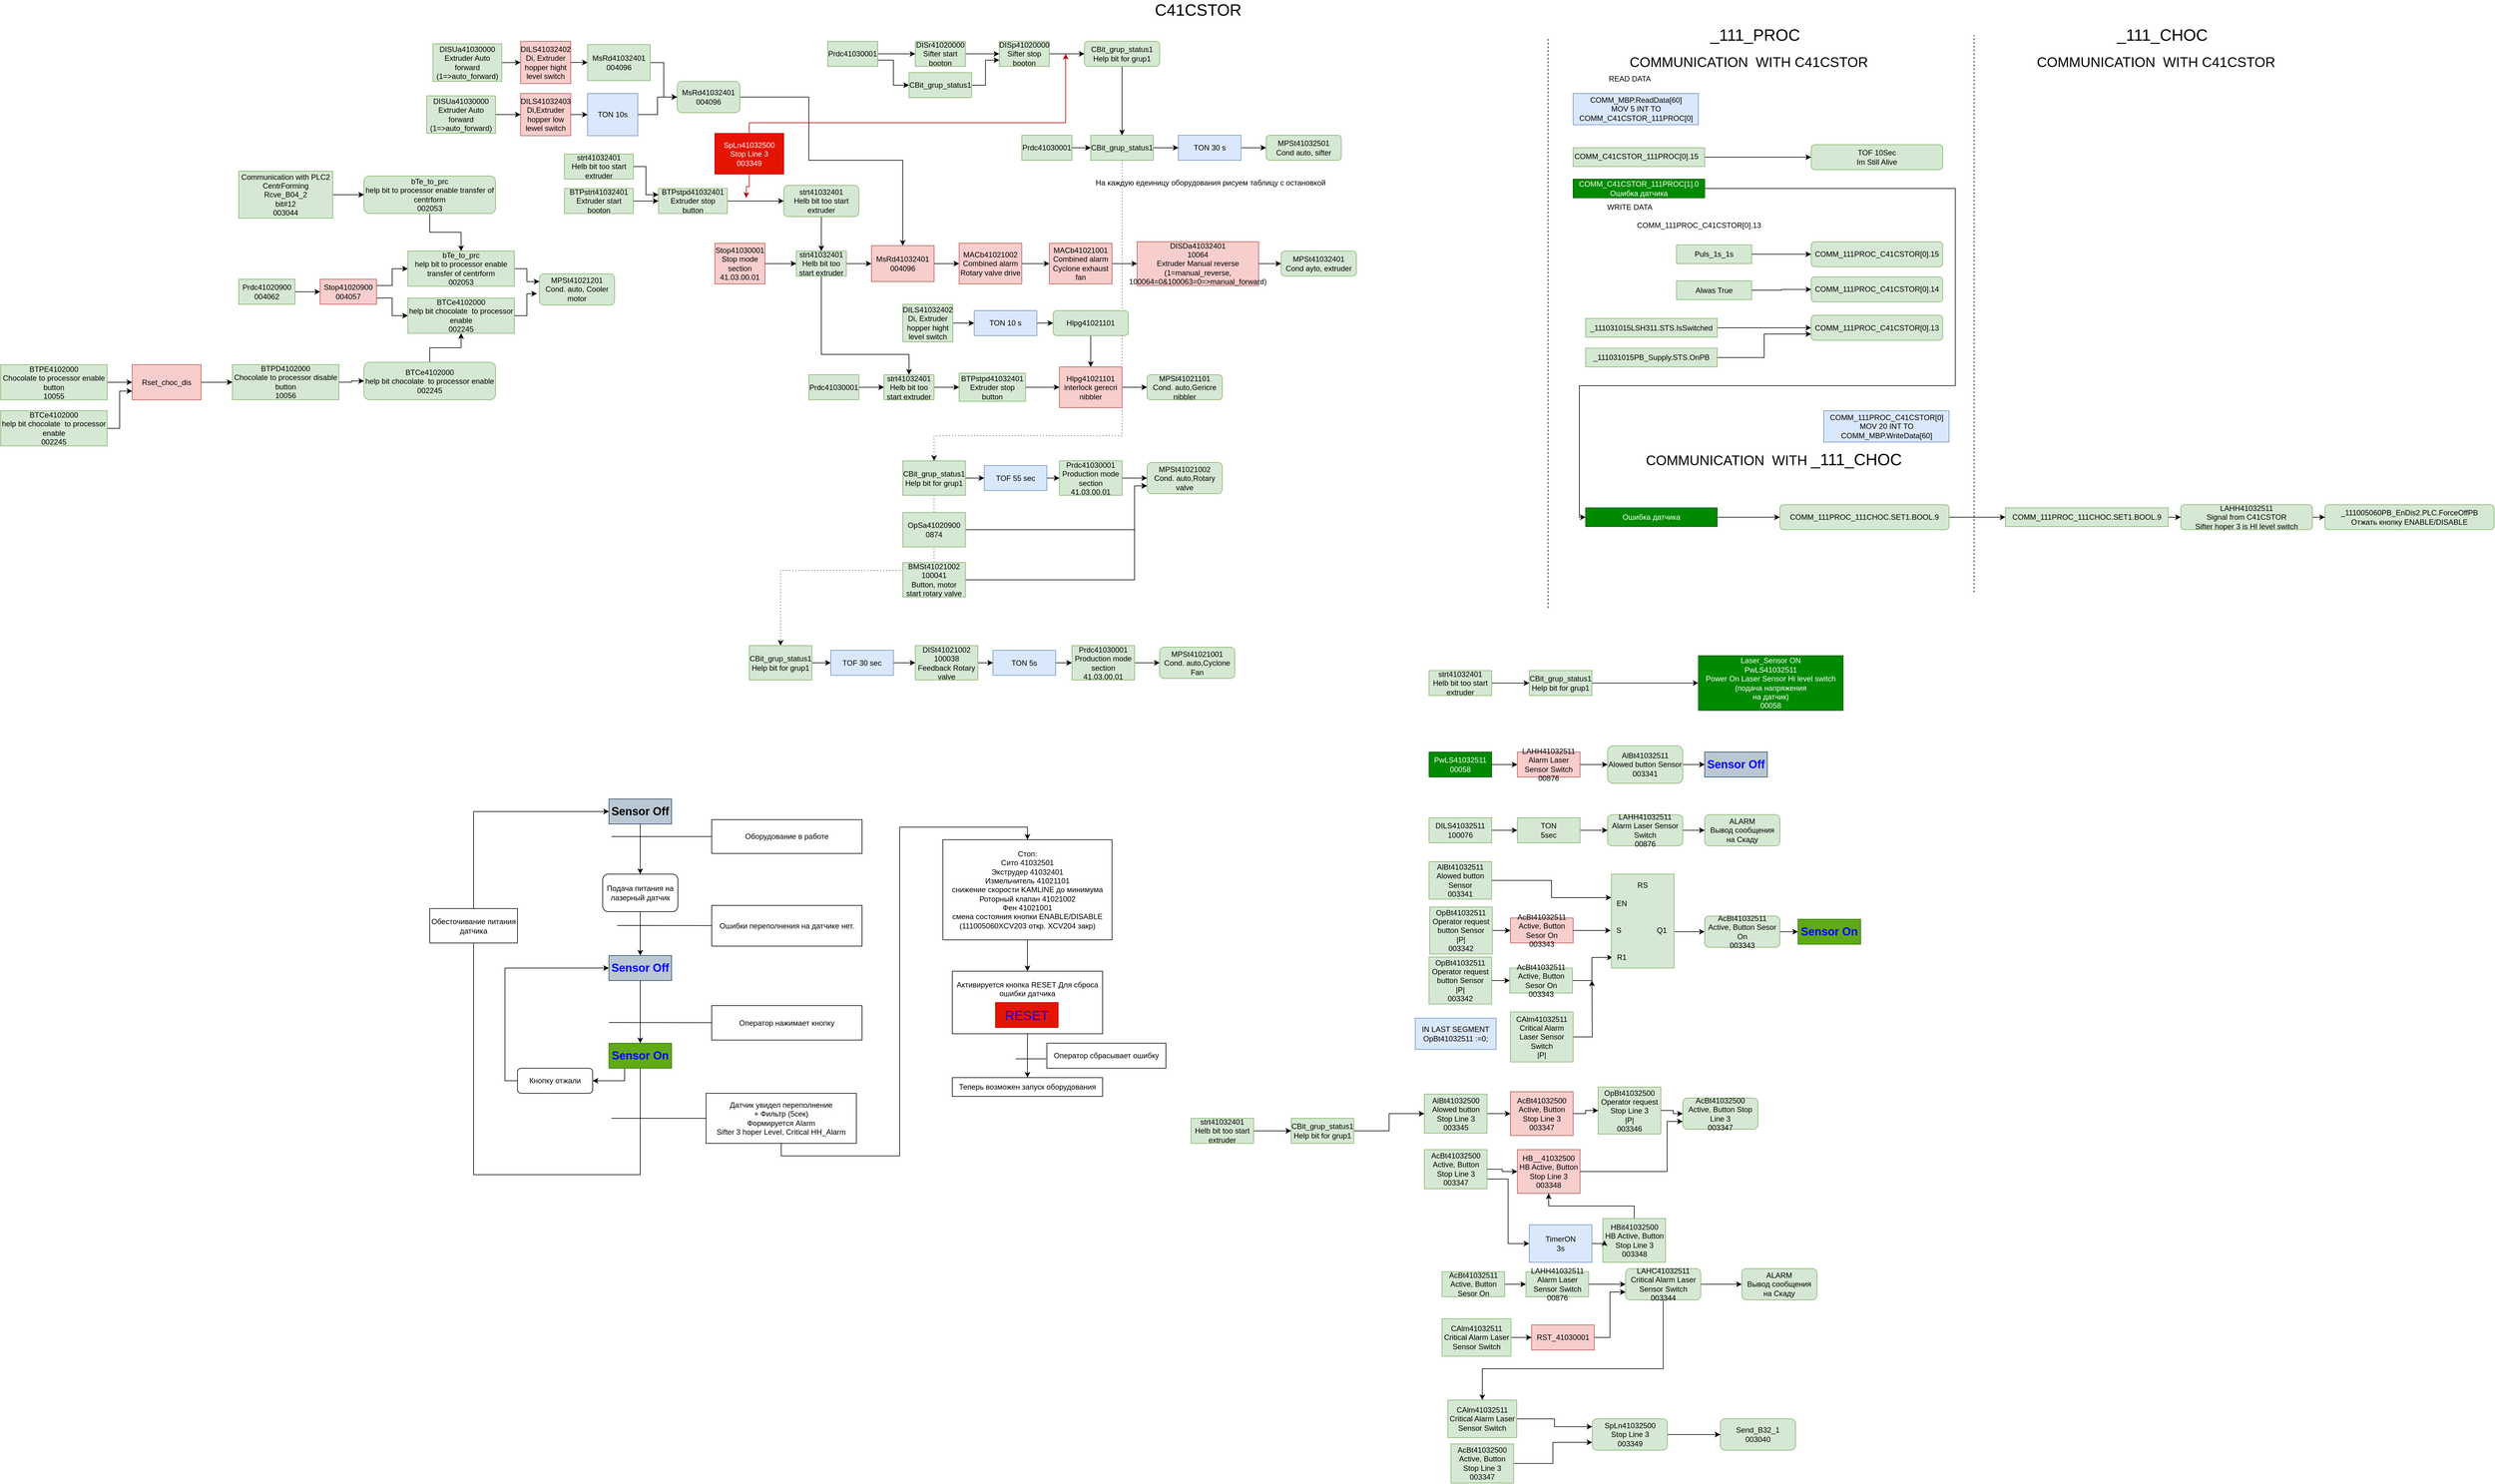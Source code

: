 <mxfile version="13.1.12" type="github" pages="2">
  <diagram id="qHU7FAaES_boD9Tej4y-" name="Страница 1">
    <mxGraphModel dx="3345" dy="731" grid="1" gridSize="10" guides="1" tooltips="1" connect="1" arrows="1" fold="1" page="1" pageScale="1" pageWidth="827" pageHeight="1169" math="0" shadow="0">
      <root>
        <mxCell id="0" />
        <mxCell id="1" parent="0" />
        <mxCell id="2faM6xxn5gPUSQKG9c2S-5" style="edgeStyle=orthogonalEdgeStyle;rounded=0;orthogonalLoop=1;jettySize=auto;html=1;exitX=1;exitY=0.5;exitDx=0;exitDy=0;entryX=0;entryY=0.5;entryDx=0;entryDy=0;" parent="1" source="2faM6xxn5gPUSQKG9c2S-1" target="2faM6xxn5gPUSQKG9c2S-2" edge="1">
          <mxGeometry relative="1" as="geometry" />
        </mxCell>
        <mxCell id="2faM6xxn5gPUSQKG9c2S-1" value="Prdc41030001" style="rounded=0;whiteSpace=wrap;html=1;fillColor=#d5e8d4;strokeColor=#82b366;" parent="1" vertex="1">
          <mxGeometry x="110" y="240" width="80" height="40" as="geometry" />
        </mxCell>
        <mxCell id="2faM6xxn5gPUSQKG9c2S-6" style="edgeStyle=orthogonalEdgeStyle;rounded=0;orthogonalLoop=1;jettySize=auto;html=1;exitX=1;exitY=0.5;exitDx=0;exitDy=0;entryX=0;entryY=0.5;entryDx=0;entryDy=0;" parent="1" source="2faM6xxn5gPUSQKG9c2S-2" target="2faM6xxn5gPUSQKG9c2S-3" edge="1">
          <mxGeometry relative="1" as="geometry" />
        </mxCell>
        <mxCell id="PftA5TN3Sijjc4cnUTBq-42" style="edgeStyle=orthogonalEdgeStyle;rounded=0;orthogonalLoop=1;jettySize=auto;html=1;exitX=0.5;exitY=1;exitDx=0;exitDy=0;entryX=0.5;entryY=0;entryDx=0;entryDy=0;dashed=1;dashPattern=1 4;" parent="1" source="2faM6xxn5gPUSQKG9c2S-2" target="PftA5TN3Sijjc4cnUTBq-28" edge="1">
          <mxGeometry relative="1" as="geometry">
            <Array as="points">
              <mxPoint x="270" y="720" />
              <mxPoint x="-30" y="720" />
            </Array>
          </mxGeometry>
        </mxCell>
        <mxCell id="2faM6xxn5gPUSQKG9c2S-2" value="CBit_grup_status1" style="rounded=0;whiteSpace=wrap;html=1;fillColor=#d5e8d4;strokeColor=#82b366;" parent="1" vertex="1">
          <mxGeometry x="220" y="240" width="100" height="40" as="geometry" />
        </mxCell>
        <mxCell id="2faM6xxn5gPUSQKG9c2S-7" style="edgeStyle=orthogonalEdgeStyle;rounded=0;orthogonalLoop=1;jettySize=auto;html=1;exitX=1;exitY=0.5;exitDx=0;exitDy=0;entryX=0;entryY=0.5;entryDx=0;entryDy=0;" parent="1" source="2faM6xxn5gPUSQKG9c2S-3" target="2faM6xxn5gPUSQKG9c2S-4" edge="1">
          <mxGeometry relative="1" as="geometry" />
        </mxCell>
        <mxCell id="2faM6xxn5gPUSQKG9c2S-3" value="TON 30 s" style="rounded=0;whiteSpace=wrap;html=1;fillColor=#dae8fc;strokeColor=#6c8ebf;" parent="1" vertex="1">
          <mxGeometry x="360" y="240" width="100" height="40" as="geometry" />
        </mxCell>
        <mxCell id="2faM6xxn5gPUSQKG9c2S-4" value="&lt;div&gt;MPSt41032501&lt;/div&gt;&lt;div&gt;Cond auto, sifter&lt;br&gt;&lt;/div&gt;" style="rounded=1;whiteSpace=wrap;html=1;fillColor=#d5e8d4;strokeColor=#82b366;" parent="1" vertex="1">
          <mxGeometry x="500" y="240" width="120" height="40" as="geometry" />
        </mxCell>
        <mxCell id="2faM6xxn5gPUSQKG9c2S-10" style="edgeStyle=orthogonalEdgeStyle;rounded=0;orthogonalLoop=1;jettySize=auto;html=1;exitX=1;exitY=0.5;exitDx=0;exitDy=0;entryX=0;entryY=0.5;entryDx=0;entryDy=0;" parent="1" source="2faM6xxn5gPUSQKG9c2S-8" target="2faM6xxn5gPUSQKG9c2S-9" edge="1">
          <mxGeometry relative="1" as="geometry" />
        </mxCell>
        <mxCell id="2faM6xxn5gPUSQKG9c2S-22" style="edgeStyle=orthogonalEdgeStyle;rounded=0;orthogonalLoop=1;jettySize=auto;html=1;exitX=1;exitY=0.75;exitDx=0;exitDy=0;entryX=0;entryY=0.5;entryDx=0;entryDy=0;" parent="1" source="2faM6xxn5gPUSQKG9c2S-8" target="2faM6xxn5gPUSQKG9c2S-16" edge="1">
          <mxGeometry relative="1" as="geometry" />
        </mxCell>
        <mxCell id="2faM6xxn5gPUSQKG9c2S-8" value="Prdc41030001" style="rounded=0;whiteSpace=wrap;html=1;fillColor=#d5e8d4;strokeColor=#82b366;" parent="1" vertex="1">
          <mxGeometry x="-200" y="90" width="80" height="40" as="geometry" />
        </mxCell>
        <mxCell id="2faM6xxn5gPUSQKG9c2S-12" style="edgeStyle=orthogonalEdgeStyle;rounded=0;orthogonalLoop=1;jettySize=auto;html=1;exitX=1;exitY=0.5;exitDx=0;exitDy=0;entryX=0;entryY=0.5;entryDx=0;entryDy=0;" parent="1" source="2faM6xxn5gPUSQKG9c2S-9" target="2faM6xxn5gPUSQKG9c2S-11" edge="1">
          <mxGeometry relative="1" as="geometry" />
        </mxCell>
        <mxCell id="2faM6xxn5gPUSQKG9c2S-9" value="&lt;div&gt;DISr41020000&lt;/div&gt;Sifter start booton" style="rounded=0;whiteSpace=wrap;html=1;fillColor=#d5e8d4;strokeColor=#82b366;" parent="1" vertex="1">
          <mxGeometry x="-60" y="90" width="80" height="40" as="geometry" />
        </mxCell>
        <mxCell id="2faM6xxn5gPUSQKG9c2S-14" style="edgeStyle=orthogonalEdgeStyle;rounded=0;orthogonalLoop=1;jettySize=auto;html=1;" parent="1" source="2faM6xxn5gPUSQKG9c2S-11" target="2faM6xxn5gPUSQKG9c2S-13" edge="1">
          <mxGeometry relative="1" as="geometry" />
        </mxCell>
        <mxCell id="2faM6xxn5gPUSQKG9c2S-11" value="&lt;div&gt;DISp41020000&lt;/div&gt;Sifter stop booton" style="rounded=0;whiteSpace=wrap;html=1;fillColor=#d5e8d4;strokeColor=#82b366;" parent="1" vertex="1">
          <mxGeometry x="74" y="90" width="80" height="40" as="geometry" />
        </mxCell>
        <mxCell id="2faM6xxn5gPUSQKG9c2S-15" style="edgeStyle=orthogonalEdgeStyle;rounded=0;orthogonalLoop=1;jettySize=auto;html=1;exitX=0.5;exitY=1;exitDx=0;exitDy=0;entryX=0.5;entryY=0;entryDx=0;entryDy=0;" parent="1" source="2faM6xxn5gPUSQKG9c2S-13" target="2faM6xxn5gPUSQKG9c2S-2" edge="1">
          <mxGeometry relative="1" as="geometry" />
        </mxCell>
        <mxCell id="2faM6xxn5gPUSQKG9c2S-13" value="CBit_grup_status1&lt;div&gt;Help bit for grup1 &lt;/div&gt;" style="rounded=1;whiteSpace=wrap;html=1;fillColor=#d5e8d4;strokeColor=#82b366;" parent="1" vertex="1">
          <mxGeometry x="210" y="90" width="120" height="40" as="geometry" />
        </mxCell>
        <mxCell id="2faM6xxn5gPUSQKG9c2S-19" style="edgeStyle=orthogonalEdgeStyle;rounded=0;orthogonalLoop=1;jettySize=auto;html=1;entryX=0;entryY=0.75;entryDx=0;entryDy=0;" parent="1" source="2faM6xxn5gPUSQKG9c2S-16" target="2faM6xxn5gPUSQKG9c2S-11" edge="1">
          <mxGeometry relative="1" as="geometry" />
        </mxCell>
        <mxCell id="2faM6xxn5gPUSQKG9c2S-16" value="CBit_grup_status1" style="rounded=0;whiteSpace=wrap;html=1;fillColor=#d5e8d4;strokeColor=#82b366;" parent="1" vertex="1">
          <mxGeometry x="-70" y="140" width="100" height="40" as="geometry" />
        </mxCell>
        <mxCell id="2faM6xxn5gPUSQKG9c2S-23" value="&lt;div&gt;MPSt41032401&lt;/div&gt;&lt;div&gt;Cond ayto, extruder&lt;br&gt;&lt;/div&gt;" style="rounded=1;whiteSpace=wrap;html=1;fillColor=#d5e8d4;strokeColor=#82b366;" parent="1" vertex="1">
          <mxGeometry x="524" y="425" width="120" height="40" as="geometry" />
        </mxCell>
        <mxCell id="2faM6xxn5gPUSQKG9c2S-25" style="edgeStyle=orthogonalEdgeStyle;rounded=0;orthogonalLoop=1;jettySize=auto;html=1;exitX=1;exitY=0.5;exitDx=0;exitDy=0;entryX=0;entryY=0.5;entryDx=0;entryDy=0;" parent="1" source="2faM6xxn5gPUSQKG9c2S-24" target="2faM6xxn5gPUSQKG9c2S-23" edge="1">
          <mxGeometry relative="1" as="geometry" />
        </mxCell>
        <mxCell id="2faM6xxn5gPUSQKG9c2S-24" value="&lt;div&gt;DISDa41032401&lt;/div&gt;&lt;div&gt;10064&lt;br&gt;&lt;/div&gt;&lt;div&gt;Extruder Manual reverse (1=manual_reverse, 100064=0&amp;amp;100063=0=&amp;gt;manual_forward)&lt;br&gt;&lt;/div&gt;" style="rounded=0;whiteSpace=wrap;html=1;fillColor=#f8cecc;strokeColor=#b85450;" parent="1" vertex="1">
          <mxGeometry x="294" y="410" width="194" height="70" as="geometry" />
        </mxCell>
        <mxCell id="2faM6xxn5gPUSQKG9c2S-27" style="edgeStyle=orthogonalEdgeStyle;rounded=0;orthogonalLoop=1;jettySize=auto;html=1;exitX=1;exitY=0.5;exitDx=0;exitDy=0;" parent="1" source="2faM6xxn5gPUSQKG9c2S-26" target="2faM6xxn5gPUSQKG9c2S-24" edge="1">
          <mxGeometry relative="1" as="geometry" />
        </mxCell>
        <mxCell id="2faM6xxn5gPUSQKG9c2S-26" value="&lt;div&gt;MACb41021001&lt;/div&gt;&lt;div&gt;Combined alarm Cyclone exhaust fan&lt;br&gt;&lt;/div&gt;" style="rounded=0;whiteSpace=wrap;html=1;fillColor=#f8cecc;strokeColor=#b85450;" parent="1" vertex="1">
          <mxGeometry x="154" y="412.5" width="100" height="65" as="geometry" />
        </mxCell>
        <mxCell id="2faM6xxn5gPUSQKG9c2S-29" style="edgeStyle=orthogonalEdgeStyle;rounded=0;orthogonalLoop=1;jettySize=auto;html=1;entryX=0;entryY=0.5;entryDx=0;entryDy=0;" parent="1" source="2faM6xxn5gPUSQKG9c2S-28" target="2faM6xxn5gPUSQKG9c2S-26" edge="1">
          <mxGeometry relative="1" as="geometry" />
        </mxCell>
        <mxCell id="2faM6xxn5gPUSQKG9c2S-28" value="&lt;div&gt;MACb41021002&lt;/div&gt;&lt;div&gt;Combined alarm Rotary valve drive&lt;br&gt;&lt;/div&gt;" style="rounded=0;whiteSpace=wrap;html=1;fillColor=#f8cecc;strokeColor=#b85450;" parent="1" vertex="1">
          <mxGeometry x="10" y="412.5" width="100" height="65" as="geometry" />
        </mxCell>
        <mxCell id="2faM6xxn5gPUSQKG9c2S-31" style="edgeStyle=orthogonalEdgeStyle;rounded=0;orthogonalLoop=1;jettySize=auto;html=1;exitX=1;exitY=0.5;exitDx=0;exitDy=0;entryX=0;entryY=0.5;entryDx=0;entryDy=0;" parent="1" source="2faM6xxn5gPUSQKG9c2S-30" target="2faM6xxn5gPUSQKG9c2S-28" edge="1">
          <mxGeometry relative="1" as="geometry" />
        </mxCell>
        <mxCell id="2faM6xxn5gPUSQKG9c2S-30" value="&lt;div&gt;MsRd41032401&lt;/div&gt;004096" style="rounded=0;whiteSpace=wrap;html=1;fillColor=#f8cecc;strokeColor=#b85450;" parent="1" vertex="1">
          <mxGeometry x="-130" y="416.25" width="100" height="57.5" as="geometry" />
        </mxCell>
        <mxCell id="2faM6xxn5gPUSQKG9c2S-33" style="edgeStyle=orthogonalEdgeStyle;rounded=0;orthogonalLoop=1;jettySize=auto;html=1;entryX=0;entryY=0.5;entryDx=0;entryDy=0;" parent="1" source="2faM6xxn5gPUSQKG9c2S-32" target="2faM6xxn5gPUSQKG9c2S-30" edge="1">
          <mxGeometry relative="1" as="geometry" />
        </mxCell>
        <mxCell id="PftA5TN3Sijjc4cnUTBq-9" style="edgeStyle=orthogonalEdgeStyle;rounded=0;orthogonalLoop=1;jettySize=auto;html=1;entryX=0.5;entryY=0;entryDx=0;entryDy=0;" parent="1" source="2faM6xxn5gPUSQKG9c2S-32" target="PftA5TN3Sijjc4cnUTBq-8" edge="1">
          <mxGeometry relative="1" as="geometry">
            <Array as="points">
              <mxPoint x="-210" y="590" />
              <mxPoint x="-70" y="590" />
            </Array>
          </mxGeometry>
        </mxCell>
        <mxCell id="2faM6xxn5gPUSQKG9c2S-32" value="&lt;div&gt;strt41032401&lt;/div&gt;&lt;div&gt;Helb bit too start extruder&lt;br&gt;&lt;/div&gt;" style="rounded=0;whiteSpace=wrap;html=1;fillColor=#d5e8d4;strokeColor=#82b366;" parent="1" vertex="1">
          <mxGeometry x="-250" y="425" width="80" height="40" as="geometry" />
        </mxCell>
        <mxCell id="2faM6xxn5gPUSQKG9c2S-36" style="edgeStyle=orthogonalEdgeStyle;rounded=0;orthogonalLoop=1;jettySize=auto;html=1;exitX=1;exitY=0.5;exitDx=0;exitDy=0;entryX=0;entryY=0.5;entryDx=0;entryDy=0;" parent="1" source="2faM6xxn5gPUSQKG9c2S-34" target="2faM6xxn5gPUSQKG9c2S-32" edge="1">
          <mxGeometry relative="1" as="geometry" />
        </mxCell>
        <mxCell id="2faM6xxn5gPUSQKG9c2S-34" value="&lt;div&gt;Stop41030001&lt;/div&gt;Stop mode section 41.03.00.01" style="rounded=0;whiteSpace=wrap;html=1;fillColor=#f8cecc;strokeColor=#b85450;" parent="1" vertex="1">
          <mxGeometry x="-380" y="412.5" width="80" height="65" as="geometry" />
        </mxCell>
        <mxCell id="2faM6xxn5gPUSQKG9c2S-39" style="edgeStyle=orthogonalEdgeStyle;rounded=0;orthogonalLoop=1;jettySize=auto;html=1;" parent="1" edge="1">
          <mxGeometry relative="1" as="geometry">
            <mxPoint x="-550" y="442.5" as="sourcePoint" />
          </mxGeometry>
        </mxCell>
        <mxCell id="2faM6xxn5gPUSQKG9c2S-42" style="edgeStyle=orthogonalEdgeStyle;rounded=0;orthogonalLoop=1;jettySize=auto;html=1;entryX=0.5;entryY=0;entryDx=0;entryDy=0;" parent="1" source="2faM6xxn5gPUSQKG9c2S-41" target="2faM6xxn5gPUSQKG9c2S-32" edge="1">
          <mxGeometry relative="1" as="geometry" />
        </mxCell>
        <mxCell id="2faM6xxn5gPUSQKG9c2S-41" value="&lt;div&gt;strt41032401&lt;/div&gt;&lt;div&gt;Helb bit too start extruder&lt;br&gt;&lt;/div&gt;" style="rounded=1;whiteSpace=wrap;html=1;fillColor=#d5e8d4;strokeColor=#82b366;" parent="1" vertex="1">
          <mxGeometry x="-270" y="320" width="120" height="50" as="geometry" />
        </mxCell>
        <mxCell id="2faM6xxn5gPUSQKG9c2S-44" style="edgeStyle=orthogonalEdgeStyle;rounded=0;orthogonalLoop=1;jettySize=auto;html=1;exitX=1;exitY=0.5;exitDx=0;exitDy=0;entryX=0;entryY=0.5;entryDx=0;entryDy=0;" parent="1" source="2faM6xxn5gPUSQKG9c2S-43" target="2faM6xxn5gPUSQKG9c2S-41" edge="1">
          <mxGeometry relative="1" as="geometry" />
        </mxCell>
        <mxCell id="2faM6xxn5gPUSQKG9c2S-43" value="&lt;div&gt;BTPstpd41032401&lt;/div&gt;Extruder stop button" style="rounded=0;whiteSpace=wrap;html=1;fillColor=#d5e8d4;strokeColor=#82b366;" parent="1" vertex="1">
          <mxGeometry x="-470" y="325" width="110" height="40" as="geometry" />
        </mxCell>
        <mxCell id="2faM6xxn5gPUSQKG9c2S-46" style="edgeStyle=orthogonalEdgeStyle;rounded=0;orthogonalLoop=1;jettySize=auto;html=1;entryX=0;entryY=0.5;entryDx=0;entryDy=0;" parent="1" source="2faM6xxn5gPUSQKG9c2S-45" target="2faM6xxn5gPUSQKG9c2S-43" edge="1">
          <mxGeometry relative="1" as="geometry" />
        </mxCell>
        <mxCell id="2faM6xxn5gPUSQKG9c2S-45" value="&lt;div&gt;BTPstrt41032401&lt;/div&gt;&lt;div&gt;Extruder start booton&lt;br&gt;&lt;/div&gt;" style="rounded=0;whiteSpace=wrap;html=1;fillColor=#d5e8d4;strokeColor=#82b366;" parent="1" vertex="1">
          <mxGeometry x="-620" y="325" width="110" height="40" as="geometry" />
        </mxCell>
        <mxCell id="2faM6xxn5gPUSQKG9c2S-48" style="edgeStyle=orthogonalEdgeStyle;rounded=0;orthogonalLoop=1;jettySize=auto;html=1;entryX=0;entryY=0.25;entryDx=0;entryDy=0;" parent="1" source="2faM6xxn5gPUSQKG9c2S-47" target="2faM6xxn5gPUSQKG9c2S-43" edge="1">
          <mxGeometry relative="1" as="geometry" />
        </mxCell>
        <mxCell id="2faM6xxn5gPUSQKG9c2S-47" value="&lt;div&gt;strt41032401&lt;/div&gt;&lt;div&gt;Helb bit too start extruder&lt;br&gt;&lt;/div&gt;" style="rounded=0;whiteSpace=wrap;html=1;fillColor=#d5e8d4;strokeColor=#82b366;" parent="1" vertex="1">
          <mxGeometry x="-620" y="270" width="110" height="40" as="geometry" />
        </mxCell>
        <mxCell id="PftA5TN3Sijjc4cnUTBq-6" style="edgeStyle=orthogonalEdgeStyle;rounded=0;orthogonalLoop=1;jettySize=auto;html=1;exitX=1;exitY=0.5;exitDx=0;exitDy=0;entryX=0.5;entryY=0;entryDx=0;entryDy=0;" parent="1" source="2faM6xxn5gPUSQKG9c2S-49" target="2faM6xxn5gPUSQKG9c2S-30" edge="1">
          <mxGeometry relative="1" as="geometry">
            <Array as="points">
              <mxPoint x="-230" y="179" />
              <mxPoint x="-230" y="280" />
              <mxPoint x="-80" y="280" />
            </Array>
          </mxGeometry>
        </mxCell>
        <mxCell id="2faM6xxn5gPUSQKG9c2S-49" value="&lt;div&gt;MsRd41032401&lt;/div&gt;004096" style="rounded=1;whiteSpace=wrap;html=1;fillColor=#d5e8d4;strokeColor=#82b366;" parent="1" vertex="1">
          <mxGeometry x="-440" y="154" width="100" height="50" as="geometry" />
        </mxCell>
        <mxCell id="2faM6xxn5gPUSQKG9c2S-53" style="edgeStyle=orthogonalEdgeStyle;rounded=0;orthogonalLoop=1;jettySize=auto;html=1;entryX=0;entryY=0.5;entryDx=0;entryDy=0;" parent="1" source="2faM6xxn5gPUSQKG9c2S-50" target="2faM6xxn5gPUSQKG9c2S-52" edge="1">
          <mxGeometry relative="1" as="geometry" />
        </mxCell>
        <mxCell id="2faM6xxn5gPUSQKG9c2S-50" value="&lt;div&gt;DISUa41030000&lt;/div&gt;Extruder Auto forward (1=&amp;gt;auto_forward)" style="rounded=0;whiteSpace=wrap;html=1;fillColor=#d5e8d4;strokeColor=#82b366;" parent="1" vertex="1">
          <mxGeometry x="-830" y="94" width="110" height="60" as="geometry" />
        </mxCell>
        <mxCell id="PftA5TN3Sijjc4cnUTBq-2" style="edgeStyle=orthogonalEdgeStyle;rounded=0;orthogonalLoop=1;jettySize=auto;html=1;exitX=1;exitY=0.5;exitDx=0;exitDy=0;entryX=0;entryY=0.5;entryDx=0;entryDy=0;" parent="1" source="2faM6xxn5gPUSQKG9c2S-51" target="PftA5TN3Sijjc4cnUTBq-1" edge="1">
          <mxGeometry relative="1" as="geometry" />
        </mxCell>
        <mxCell id="2faM6xxn5gPUSQKG9c2S-51" value="&lt;div&gt;DISUa41030000&lt;/div&gt;Extruder Auto forward (1=&amp;gt;auto_forward)" style="rounded=0;whiteSpace=wrap;html=1;fillColor=#d5e8d4;strokeColor=#82b366;" parent="1" vertex="1">
          <mxGeometry x="-840" y="177" width="110" height="60" as="geometry" />
        </mxCell>
        <mxCell id="2faM6xxn5gPUSQKG9c2S-55" style="edgeStyle=orthogonalEdgeStyle;rounded=0;orthogonalLoop=1;jettySize=auto;html=1;entryX=0;entryY=0.5;entryDx=0;entryDy=0;" parent="1" source="2faM6xxn5gPUSQKG9c2S-52" target="2faM6xxn5gPUSQKG9c2S-54" edge="1">
          <mxGeometry relative="1" as="geometry" />
        </mxCell>
        <mxCell id="2faM6xxn5gPUSQKG9c2S-52" value="&lt;div&gt;DILS41032402&lt;/div&gt;Di, Extruder hopper hight level switch" style="rounded=0;whiteSpace=wrap;html=1;fillColor=#f8cecc;strokeColor=#b85450;" parent="1" vertex="1">
          <mxGeometry x="-690" y="90" width="80" height="67.5" as="geometry" />
        </mxCell>
        <mxCell id="2faM6xxn5gPUSQKG9c2S-56" style="edgeStyle=orthogonalEdgeStyle;rounded=0;orthogonalLoop=1;jettySize=auto;html=1;exitX=1;exitY=0.5;exitDx=0;exitDy=0;entryX=0;entryY=0.5;entryDx=0;entryDy=0;" parent="1" source="2faM6xxn5gPUSQKG9c2S-54" target="2faM6xxn5gPUSQKG9c2S-49" edge="1">
          <mxGeometry relative="1" as="geometry" />
        </mxCell>
        <mxCell id="2faM6xxn5gPUSQKG9c2S-54" value="&lt;div&gt;MsRd41032401&lt;/div&gt;004096" style="rounded=0;whiteSpace=wrap;html=1;fillColor=#d5e8d4;strokeColor=#82b366;" parent="1" vertex="1">
          <mxGeometry x="-583" y="95.25" width="100" height="57.5" as="geometry" />
        </mxCell>
        <mxCell id="PftA5TN3Sijjc4cnUTBq-4" style="edgeStyle=orthogonalEdgeStyle;rounded=0;orthogonalLoop=1;jettySize=auto;html=1;exitX=1;exitY=0.5;exitDx=0;exitDy=0;" parent="1" source="PftA5TN3Sijjc4cnUTBq-1" target="PftA5TN3Sijjc4cnUTBq-3" edge="1">
          <mxGeometry relative="1" as="geometry" />
        </mxCell>
        <mxCell id="PftA5TN3Sijjc4cnUTBq-1" value="&lt;div&gt;DILS41032403&lt;/div&gt;&lt;div&gt;Di,Extruder hopper low lewel switch&lt;br&gt;&lt;/div&gt;" style="rounded=0;whiteSpace=wrap;html=1;fillColor=#f8cecc;strokeColor=#b85450;" parent="1" vertex="1">
          <mxGeometry x="-690" y="173.25" width="80" height="67.5" as="geometry" />
        </mxCell>
        <mxCell id="PftA5TN3Sijjc4cnUTBq-5" style="edgeStyle=orthogonalEdgeStyle;rounded=0;orthogonalLoop=1;jettySize=auto;html=1;" parent="1" source="PftA5TN3Sijjc4cnUTBq-3" target="2faM6xxn5gPUSQKG9c2S-49" edge="1">
          <mxGeometry relative="1" as="geometry" />
        </mxCell>
        <mxCell id="PftA5TN3Sijjc4cnUTBq-3" value="TON 10s" style="rounded=0;whiteSpace=wrap;html=1;fillColor=#dae8fc;strokeColor=#6c8ebf;" parent="1" vertex="1">
          <mxGeometry x="-583" y="173.25" width="80" height="67.5" as="geometry" />
        </mxCell>
        <mxCell id="PftA5TN3Sijjc4cnUTBq-10" style="edgeStyle=orthogonalEdgeStyle;rounded=0;orthogonalLoop=1;jettySize=auto;html=1;exitX=1;exitY=0.5;exitDx=0;exitDy=0;" parent="1" source="PftA5TN3Sijjc4cnUTBq-7" target="PftA5TN3Sijjc4cnUTBq-8" edge="1">
          <mxGeometry relative="1" as="geometry" />
        </mxCell>
        <mxCell id="PftA5TN3Sijjc4cnUTBq-7" value="Prdc41030001" style="rounded=0;whiteSpace=wrap;html=1;fillColor=#d5e8d4;strokeColor=#82b366;" parent="1" vertex="1">
          <mxGeometry x="-230" y="622.5" width="80" height="40" as="geometry" />
        </mxCell>
        <mxCell id="PftA5TN3Sijjc4cnUTBq-12" style="edgeStyle=orthogonalEdgeStyle;rounded=0;orthogonalLoop=1;jettySize=auto;html=1;exitX=1;exitY=0.5;exitDx=0;exitDy=0;entryX=0;entryY=0.5;entryDx=0;entryDy=0;" parent="1" source="PftA5TN3Sijjc4cnUTBq-8" target="PftA5TN3Sijjc4cnUTBq-11" edge="1">
          <mxGeometry relative="1" as="geometry" />
        </mxCell>
        <mxCell id="PftA5TN3Sijjc4cnUTBq-8" value="&lt;div&gt;strt41032401&lt;br&gt;&lt;/div&gt;&lt;div&gt;Helb bit too start extruder&lt;/div&gt;" style="rounded=0;whiteSpace=wrap;html=1;fillColor=#d5e8d4;strokeColor=#82b366;" parent="1" vertex="1">
          <mxGeometry x="-110" y="622.5" width="80" height="40" as="geometry" />
        </mxCell>
        <mxCell id="PftA5TN3Sijjc4cnUTBq-14" style="edgeStyle=orthogonalEdgeStyle;rounded=0;orthogonalLoop=1;jettySize=auto;html=1;entryX=0;entryY=0.5;entryDx=0;entryDy=0;" parent="1" source="PftA5TN3Sijjc4cnUTBq-11" target="PftA5TN3Sijjc4cnUTBq-13" edge="1">
          <mxGeometry relative="1" as="geometry" />
        </mxCell>
        <mxCell id="PftA5TN3Sijjc4cnUTBq-11" value="&lt;div&gt;BTPstpd41032401&lt;/div&gt;Extruder stop button" style="rounded=0;whiteSpace=wrap;html=1;fillColor=#d5e8d4;strokeColor=#82b366;" parent="1" vertex="1">
          <mxGeometry x="10" y="620" width="106" height="45" as="geometry" />
        </mxCell>
        <mxCell id="PftA5TN3Sijjc4cnUTBq-16" style="edgeStyle=orthogonalEdgeStyle;rounded=0;orthogonalLoop=1;jettySize=auto;html=1;entryX=0;entryY=0.5;entryDx=0;entryDy=0;" parent="1" source="PftA5TN3Sijjc4cnUTBq-13" target="PftA5TN3Sijjc4cnUTBq-15" edge="1">
          <mxGeometry relative="1" as="geometry" />
        </mxCell>
        <mxCell id="PftA5TN3Sijjc4cnUTBq-13" value="&lt;div&gt;Hlpg41021101&lt;/div&gt;&lt;div&gt;interlock gerecri nibbler&lt;br&gt;&lt;/div&gt;" style="rounded=0;whiteSpace=wrap;html=1;fillColor=#f8cecc;strokeColor=#b85450;" parent="1" vertex="1">
          <mxGeometry x="170" y="610" width="100" height="65" as="geometry" />
        </mxCell>
        <mxCell id="PftA5TN3Sijjc4cnUTBq-15" value="&lt;div&gt;MPSt41021101&lt;/div&gt;&lt;div&gt;Cond. auto,Gericre nibbler&lt;br&gt;&lt;/div&gt;" style="rounded=1;whiteSpace=wrap;html=1;fillColor=#d5e8d4;strokeColor=#82b366;" parent="1" vertex="1">
          <mxGeometry x="310" y="622.5" width="120" height="40" as="geometry" />
        </mxCell>
        <mxCell id="PftA5TN3Sijjc4cnUTBq-19" style="edgeStyle=orthogonalEdgeStyle;rounded=0;orthogonalLoop=1;jettySize=auto;html=1;exitX=1;exitY=0.5;exitDx=0;exitDy=0;entryX=0;entryY=0.5;entryDx=0;entryDy=0;" parent="1" source="PftA5TN3Sijjc4cnUTBq-17" target="PftA5TN3Sijjc4cnUTBq-18" edge="1">
          <mxGeometry relative="1" as="geometry" />
        </mxCell>
        <mxCell id="PftA5TN3Sijjc4cnUTBq-17" value="&lt;div&gt;DILS41032402&lt;/div&gt;Di, Extruder hopper hight level switch" style="rounded=0;whiteSpace=wrap;html=1;fillColor=#d5e8d4;strokeColor=#82b366;" parent="1" vertex="1">
          <mxGeometry x="-80" y="510" width="80" height="60" as="geometry" />
        </mxCell>
        <mxCell id="PftA5TN3Sijjc4cnUTBq-22" style="edgeStyle=orthogonalEdgeStyle;rounded=0;orthogonalLoop=1;jettySize=auto;html=1;exitX=1;exitY=0.5;exitDx=0;exitDy=0;" parent="1" source="PftA5TN3Sijjc4cnUTBq-18" target="PftA5TN3Sijjc4cnUTBq-21" edge="1">
          <mxGeometry relative="1" as="geometry" />
        </mxCell>
        <mxCell id="PftA5TN3Sijjc4cnUTBq-18" value="TON 10 s" style="rounded=0;whiteSpace=wrap;html=1;fillColor=#dae8fc;strokeColor=#6c8ebf;" parent="1" vertex="1">
          <mxGeometry x="34" y="520" width="100" height="40" as="geometry" />
        </mxCell>
        <mxCell id="PftA5TN3Sijjc4cnUTBq-23" style="edgeStyle=orthogonalEdgeStyle;rounded=0;orthogonalLoop=1;jettySize=auto;html=1;entryX=0.5;entryY=0;entryDx=0;entryDy=0;" parent="1" source="PftA5TN3Sijjc4cnUTBq-21" target="PftA5TN3Sijjc4cnUTBq-13" edge="1">
          <mxGeometry relative="1" as="geometry" />
        </mxCell>
        <mxCell id="PftA5TN3Sijjc4cnUTBq-21" value="Hlpg41021101" style="rounded=1;whiteSpace=wrap;html=1;fillColor=#d5e8d4;strokeColor=#82b366;" parent="1" vertex="1">
          <mxGeometry x="160" y="520" width="120" height="40" as="geometry" />
        </mxCell>
        <mxCell id="PftA5TN3Sijjc4cnUTBq-25" value="&lt;div&gt;MPSt41021002&lt;/div&gt;&lt;div&gt;Cond. auto,Rotary valve&lt;br&gt;&lt;/div&gt;" style="rounded=1;whiteSpace=wrap;html=1;fillColor=#d5e8d4;strokeColor=#82b366;" parent="1" vertex="1">
          <mxGeometry x="310" y="762.5" width="120" height="50" as="geometry" />
        </mxCell>
        <mxCell id="PftA5TN3Sijjc4cnUTBq-27" style="edgeStyle=orthogonalEdgeStyle;rounded=0;orthogonalLoop=1;jettySize=auto;html=1;" parent="1" source="PftA5TN3Sijjc4cnUTBq-26" target="PftA5TN3Sijjc4cnUTBq-25" edge="1">
          <mxGeometry relative="1" as="geometry" />
        </mxCell>
        <mxCell id="PftA5TN3Sijjc4cnUTBq-26" value="&lt;div&gt;Prdc41030001&lt;/div&gt;&lt;div&gt;Production mode section 41.03.00.01&lt;br&gt;&lt;/div&gt;" style="rounded=0;whiteSpace=wrap;html=1;fillColor=#d5e8d4;strokeColor=#82b366;" parent="1" vertex="1">
          <mxGeometry x="170" y="760" width="100" height="55" as="geometry" />
        </mxCell>
        <mxCell id="PftA5TN3Sijjc4cnUTBq-31" style="edgeStyle=orthogonalEdgeStyle;rounded=0;orthogonalLoop=1;jettySize=auto;html=1;exitX=1;exitY=0.5;exitDx=0;exitDy=0;" parent="1" source="PftA5TN3Sijjc4cnUTBq-28" target="PftA5TN3Sijjc4cnUTBq-30" edge="1">
          <mxGeometry relative="1" as="geometry" />
        </mxCell>
        <mxCell id="PftA5TN3Sijjc4cnUTBq-54" style="edgeStyle=orthogonalEdgeStyle;rounded=0;orthogonalLoop=1;jettySize=auto;html=1;exitX=0.5;exitY=1;exitDx=0;exitDy=0;dashed=1;dashPattern=1 4;" parent="1" source="PftA5TN3Sijjc4cnUTBq-28" target="PftA5TN3Sijjc4cnUTBq-47" edge="1">
          <mxGeometry relative="1" as="geometry" />
        </mxCell>
        <mxCell id="PftA5TN3Sijjc4cnUTBq-28" value="&lt;div&gt;CBit_grup_status1&lt;/div&gt;&lt;div&gt;Help bit for grup1 &lt;br&gt;&lt;/div&gt;" style="rounded=0;whiteSpace=wrap;html=1;fillColor=#d5e8d4;strokeColor=#82b366;" parent="1" vertex="1">
          <mxGeometry x="-80" y="760" width="100" height="55" as="geometry" />
        </mxCell>
        <mxCell id="PftA5TN3Sijjc4cnUTBq-32" style="edgeStyle=orthogonalEdgeStyle;rounded=0;orthogonalLoop=1;jettySize=auto;html=1;exitX=1;exitY=0.5;exitDx=0;exitDy=0;entryX=0;entryY=0.5;entryDx=0;entryDy=0;" parent="1" source="PftA5TN3Sijjc4cnUTBq-30" target="PftA5TN3Sijjc4cnUTBq-26" edge="1">
          <mxGeometry relative="1" as="geometry" />
        </mxCell>
        <mxCell id="PftA5TN3Sijjc4cnUTBq-30" value="TOF 55 sec" style="rounded=0;whiteSpace=wrap;html=1;fillColor=#dae8fc;strokeColor=#6c8ebf;" parent="1" vertex="1">
          <mxGeometry x="50" y="767.5" width="100" height="40" as="geometry" />
        </mxCell>
        <mxCell id="PftA5TN3Sijjc4cnUTBq-35" style="edgeStyle=orthogonalEdgeStyle;rounded=0;orthogonalLoop=1;jettySize=auto;html=1;entryX=0;entryY=0.75;entryDx=0;entryDy=0;" parent="1" source="PftA5TN3Sijjc4cnUTBq-33" target="PftA5TN3Sijjc4cnUTBq-25" edge="1">
          <mxGeometry relative="1" as="geometry">
            <Array as="points">
              <mxPoint x="290" y="869.5" />
              <mxPoint x="290" y="799.5" />
            </Array>
          </mxGeometry>
        </mxCell>
        <mxCell id="PftA5TN3Sijjc4cnUTBq-33" value="&lt;div&gt;OpSa41020900&lt;/div&gt;&lt;div&gt;0874&lt;br&gt;&lt;/div&gt;" style="rounded=0;whiteSpace=wrap;html=1;fillColor=#d5e8d4;strokeColor=#82b366;" parent="1" vertex="1">
          <mxGeometry x="-80" y="842.5" width="100" height="55" as="geometry" />
        </mxCell>
        <mxCell id="PftA5TN3Sijjc4cnUTBq-36" style="edgeStyle=orthogonalEdgeStyle;rounded=0;orthogonalLoop=1;jettySize=auto;html=1;exitX=1;exitY=0.5;exitDx=0;exitDy=0;entryX=0;entryY=0.75;entryDx=0;entryDy=0;" parent="1" source="PftA5TN3Sijjc4cnUTBq-34" target="PftA5TN3Sijjc4cnUTBq-25" edge="1">
          <mxGeometry relative="1" as="geometry">
            <Array as="points">
              <mxPoint x="290" y="949.5" />
              <mxPoint x="290" y="799.5" />
            </Array>
          </mxGeometry>
        </mxCell>
        <mxCell id="PftA5TN3Sijjc4cnUTBq-34" value="&lt;div&gt;BMSt41021002&lt;/div&gt;&lt;div&gt;100041&lt;br&gt;&lt;/div&gt;&lt;div&gt;Button, motor start rotary valve&lt;br&gt;&lt;/div&gt;" style="rounded=0;whiteSpace=wrap;html=1;fillColor=#d5e8d4;strokeColor=#82b366;" parent="1" vertex="1">
          <mxGeometry x="-80" y="922.5" width="100" height="55" as="geometry" />
        </mxCell>
        <mxCell id="PftA5TN3Sijjc4cnUTBq-43" value="&lt;div&gt;MPSt41021001&lt;/div&gt;Cond. auto,Cyclone Fan" style="rounded=1;whiteSpace=wrap;html=1;fillColor=#d5e8d4;strokeColor=#82b366;" parent="1" vertex="1">
          <mxGeometry x="330" y="1057.5" width="120" height="50" as="geometry" />
        </mxCell>
        <mxCell id="PftA5TN3Sijjc4cnUTBq-44" style="edgeStyle=orthogonalEdgeStyle;rounded=0;orthogonalLoop=1;jettySize=auto;html=1;" parent="1" source="PftA5TN3Sijjc4cnUTBq-45" target="PftA5TN3Sijjc4cnUTBq-43" edge="1">
          <mxGeometry relative="1" as="geometry" />
        </mxCell>
        <mxCell id="PftA5TN3Sijjc4cnUTBq-45" value="&lt;div&gt;Prdc41030001&lt;/div&gt;&lt;div&gt;Production mode section 41.03.00.01&lt;br&gt;&lt;/div&gt;" style="rounded=0;whiteSpace=wrap;html=1;fillColor=#d5e8d4;strokeColor=#82b366;" parent="1" vertex="1">
          <mxGeometry x="190" y="1055" width="100" height="55" as="geometry" />
        </mxCell>
        <mxCell id="PftA5TN3Sijjc4cnUTBq-46" style="edgeStyle=orthogonalEdgeStyle;rounded=0;orthogonalLoop=1;jettySize=auto;html=1;exitX=1;exitY=0.5;exitDx=0;exitDy=0;" parent="1" source="PftA5TN3Sijjc4cnUTBq-47" target="PftA5TN3Sijjc4cnUTBq-49" edge="1">
          <mxGeometry relative="1" as="geometry" />
        </mxCell>
        <mxCell id="PftA5TN3Sijjc4cnUTBq-47" value="&lt;div&gt;CBit_grup_status1&lt;/div&gt;&lt;div&gt;Help bit for grup1 &lt;br&gt;&lt;/div&gt;" style="rounded=0;whiteSpace=wrap;html=1;fillColor=#d5e8d4;strokeColor=#82b366;" parent="1" vertex="1">
          <mxGeometry x="-325" y="1055" width="100" height="55" as="geometry" />
        </mxCell>
        <mxCell id="PftA5TN3Sijjc4cnUTBq-53" style="edgeStyle=orthogonalEdgeStyle;rounded=0;orthogonalLoop=1;jettySize=auto;html=1;exitX=1;exitY=0.5;exitDx=0;exitDy=0;" parent="1" source="PftA5TN3Sijjc4cnUTBq-49" target="PftA5TN3Sijjc4cnUTBq-51" edge="1">
          <mxGeometry relative="1" as="geometry" />
        </mxCell>
        <mxCell id="PftA5TN3Sijjc4cnUTBq-49" value="TOF 30 sec" style="rounded=0;whiteSpace=wrap;html=1;fillColor=#dae8fc;strokeColor=#6c8ebf;" parent="1" vertex="1">
          <mxGeometry x="-195" y="1062.5" width="100" height="40" as="geometry" />
        </mxCell>
        <mxCell id="hkABaDIOpiTLNoyFeZb9-75" style="edgeStyle=orthogonalEdgeStyle;rounded=0;orthogonalLoop=1;jettySize=auto;html=1;exitX=1;exitY=0.5;exitDx=0;exitDy=0;entryX=0;entryY=0.5;entryDx=0;entryDy=0;" parent="1" source="PftA5TN3Sijjc4cnUTBq-50" target="PftA5TN3Sijjc4cnUTBq-45" edge="1">
          <mxGeometry relative="1" as="geometry" />
        </mxCell>
        <mxCell id="PftA5TN3Sijjc4cnUTBq-50" value="TON 5s" style="rounded=0;whiteSpace=wrap;html=1;fillColor=#dae8fc;strokeColor=#6c8ebf;" parent="1" vertex="1">
          <mxGeometry x="64" y="1062.5" width="100" height="40" as="geometry" />
        </mxCell>
        <mxCell id="PftA5TN3Sijjc4cnUTBq-52" style="edgeStyle=orthogonalEdgeStyle;rounded=0;orthogonalLoop=1;jettySize=auto;html=1;exitX=1;exitY=0.5;exitDx=0;exitDy=0;" parent="1" source="PftA5TN3Sijjc4cnUTBq-51" target="PftA5TN3Sijjc4cnUTBq-50" edge="1">
          <mxGeometry relative="1" as="geometry" />
        </mxCell>
        <mxCell id="PftA5TN3Sijjc4cnUTBq-51" value="&lt;div&gt;DISt41021002&lt;/div&gt;&lt;div&gt;100038&lt;br&gt;&lt;/div&gt;&lt;div&gt;Feedback Rotary valve&lt;br&gt;&lt;/div&gt;" style="rounded=0;whiteSpace=wrap;html=1;fillColor=#d5e8d4;strokeColor=#82b366;" parent="1" vertex="1">
          <mxGeometry x="-60" y="1055" width="100" height="55" as="geometry" />
        </mxCell>
        <mxCell id="hkABaDIOpiTLNoyFeZb9-2" value="&lt;font style=&quot;font-size: 26px&quot;&gt;_111_PROC&lt;/font&gt;" style="text;html=1;align=center;verticalAlign=middle;resizable=0;points=[];autosize=1;" parent="1" vertex="1">
          <mxGeometry x="1200" y="70" width="160" height="20" as="geometry" />
        </mxCell>
        <mxCell id="hkABaDIOpiTLNoyFeZb9-29" style="edgeStyle=orthogonalEdgeStyle;rounded=0;orthogonalLoop=1;jettySize=auto;html=1;exitX=1;exitY=0.5;exitDx=0;exitDy=0;entryX=0;entryY=0.5;entryDx=0;entryDy=0;" parent="1" source="hkABaDIOpiTLNoyFeZb9-4" target="hkABaDIOpiTLNoyFeZb9-27" edge="1">
          <mxGeometry relative="1" as="geometry" />
        </mxCell>
        <mxCell id="hkABaDIOpiTLNoyFeZb9-4" value="COMM_C41CSTOR_111PROC[0].15" style="text;html=1;fillColor=#d5e8d4;strokeColor=#82b366;" parent="1" vertex="1">
          <mxGeometry x="990" y="260" width="210" height="30" as="geometry" />
        </mxCell>
        <mxCell id="hkABaDIOpiTLNoyFeZb9-5" value="" style="endArrow=none;dashed=1;html=1;" parent="1" edge="1">
          <mxGeometry width="50" height="50" relative="1" as="geometry">
            <mxPoint x="950" y="995" as="sourcePoint" />
            <mxPoint x="950" y="85" as="targetPoint" />
          </mxGeometry>
        </mxCell>
        <mxCell id="hkABaDIOpiTLNoyFeZb9-6" value="" style="endArrow=none;dashed=1;html=1;" parent="1" edge="1">
          <mxGeometry width="50" height="50" relative="1" as="geometry">
            <mxPoint x="1630" y="970" as="sourcePoint" />
            <mxPoint x="1630" y="80" as="targetPoint" />
          </mxGeometry>
        </mxCell>
        <mxCell id="hkABaDIOpiTLNoyFeZb9-8" value="COMM_111PROC_C41CSTOR[0].13" style="text;html=1;" parent="1" vertex="1">
          <mxGeometry x="1090" y="370" width="220" height="30" as="geometry" />
        </mxCell>
        <mxCell id="hkABaDIOpiTLNoyFeZb9-13" style="edgeStyle=orthogonalEdgeStyle;rounded=0;orthogonalLoop=1;jettySize=auto;html=1;exitX=1;exitY=0.5;exitDx=0;exitDy=0;entryX=0;entryY=0.5;entryDx=0;entryDy=0;" parent="1" source="hkABaDIOpiTLNoyFeZb9-9" target="hkABaDIOpiTLNoyFeZb9-12" edge="1">
          <mxGeometry relative="1" as="geometry" />
        </mxCell>
        <mxCell id="hkABaDIOpiTLNoyFeZb9-9" value="Puls_1s_1s" style="rounded=0;whiteSpace=wrap;html=1;fillColor=#d5e8d4;strokeColor=#82b366;" parent="1" vertex="1">
          <mxGeometry x="1155" y="415" width="120" height="30" as="geometry" />
        </mxCell>
        <mxCell id="hkABaDIOpiTLNoyFeZb9-10" value="COMM_111PROC_C41CSTOR[0].13" style="rounded=1;whiteSpace=wrap;html=1;fillColor=#d5e8d4;strokeColor=#82b366;" parent="1" vertex="1">
          <mxGeometry x="1370" y="527.5" width="210" height="40" as="geometry" />
        </mxCell>
        <mxCell id="hkABaDIOpiTLNoyFeZb9-11" value="COMM_111PROC_C41CSTOR[0].14" style="rounded=1;whiteSpace=wrap;html=1;fillColor=#d5e8d4;strokeColor=#82b366;" parent="1" vertex="1">
          <mxGeometry x="1370" y="466.25" width="210" height="40" as="geometry" />
        </mxCell>
        <mxCell id="hkABaDIOpiTLNoyFeZb9-12" value="COMM_111PROC_C41CSTOR[0].15" style="rounded=1;whiteSpace=wrap;html=1;fillColor=#d5e8d4;strokeColor=#82b366;" parent="1" vertex="1">
          <mxGeometry x="1370" y="410" width="210" height="40" as="geometry" />
        </mxCell>
        <mxCell id="hkABaDIOpiTLNoyFeZb9-15" style="edgeStyle=orthogonalEdgeStyle;rounded=0;orthogonalLoop=1;jettySize=auto;html=1;exitX=1;exitY=0.5;exitDx=0;exitDy=0;entryX=0;entryY=0.5;entryDx=0;entryDy=0;" parent="1" source="hkABaDIOpiTLNoyFeZb9-14" target="hkABaDIOpiTLNoyFeZb9-11" edge="1">
          <mxGeometry relative="1" as="geometry" />
        </mxCell>
        <mxCell id="hkABaDIOpiTLNoyFeZb9-14" value="Alwas True" style="rounded=0;whiteSpace=wrap;html=1;fillColor=#d5e8d4;strokeColor=#82b366;" parent="1" vertex="1">
          <mxGeometry x="1155" y="472.5" width="120" height="30" as="geometry" />
        </mxCell>
        <mxCell id="hkABaDIOpiTLNoyFeZb9-17" style="edgeStyle=orthogonalEdgeStyle;rounded=0;orthogonalLoop=1;jettySize=auto;html=1;exitX=1;exitY=0.5;exitDx=0;exitDy=0;entryX=0;entryY=0.5;entryDx=0;entryDy=0;" parent="1" source="hkABaDIOpiTLNoyFeZb9-16" target="hkABaDIOpiTLNoyFeZb9-10" edge="1">
          <mxGeometry relative="1" as="geometry" />
        </mxCell>
        <mxCell id="hkABaDIOpiTLNoyFeZb9-16" value="_111031015LSH311.STS.IsSwitched" style="rounded=0;whiteSpace=wrap;html=1;fillColor=#d5e8d4;strokeColor=#82b366;" parent="1" vertex="1">
          <mxGeometry x="1010" y="532.5" width="210" height="30" as="geometry" />
        </mxCell>
        <mxCell id="hkABaDIOpiTLNoyFeZb9-19" style="edgeStyle=orthogonalEdgeStyle;rounded=0;orthogonalLoop=1;jettySize=auto;html=1;exitX=1;exitY=0.5;exitDx=0;exitDy=0;entryX=0;entryY=0.75;entryDx=0;entryDy=0;" parent="1" source="hkABaDIOpiTLNoyFeZb9-18" target="hkABaDIOpiTLNoyFeZb9-10" edge="1">
          <mxGeometry relative="1" as="geometry" />
        </mxCell>
        <mxCell id="hkABaDIOpiTLNoyFeZb9-18" value="_111031015PB_Supply.STS.OnPB" style="rounded=0;whiteSpace=wrap;html=1;fillColor=#d5e8d4;strokeColor=#82b366;" parent="1" vertex="1">
          <mxGeometry x="1010" y="580" width="210" height="30" as="geometry" />
        </mxCell>
        <mxCell id="hkABaDIOpiTLNoyFeZb9-20" value="READ DATA" style="text;html=1;align=center;verticalAlign=middle;resizable=0;points=[];autosize=1;" parent="1" vertex="1">
          <mxGeometry x="1040" y="140" width="80" height="20" as="geometry" />
        </mxCell>
        <mxCell id="hkABaDIOpiTLNoyFeZb9-21" value="&lt;div&gt;COMM_MBP.ReadData[60]&lt;/div&gt;&lt;div&gt;MOV 5 INT TO&lt;/div&gt;&lt;div&gt;COMM_C41CSTOR_111PROC[0]&lt;br&gt;&lt;/div&gt;" style="text;html=1;align=center;verticalAlign=middle;resizable=0;points=[];autosize=1;fillColor=#dae8fc;strokeColor=#6c8ebf;" parent="1" vertex="1">
          <mxGeometry x="990" y="173.25" width="200" height="50" as="geometry" />
        </mxCell>
        <mxCell id="hkABaDIOpiTLNoyFeZb9-27" value="&lt;div&gt;TOF 10Sec&lt;/div&gt;&lt;div&gt;Im Still Alive&lt;br&gt;&lt;/div&gt;" style="rounded=1;whiteSpace=wrap;html=1;fillColor=#d5e8d4;strokeColor=#82b366;" parent="1" vertex="1">
          <mxGeometry x="1370" y="255" width="210" height="40" as="geometry" />
        </mxCell>
        <mxCell id="hkABaDIOpiTLNoyFeZb9-30" value="WRITE DATA" style="text;html=1;align=center;verticalAlign=middle;resizable=0;points=[];autosize=1;" parent="1" vertex="1">
          <mxGeometry x="1040" y="345" width="80" height="20" as="geometry" />
        </mxCell>
        <mxCell id="hkABaDIOpiTLNoyFeZb9-31" value="&lt;div&gt;COMM_111PROC_C41CSTOR[0]&lt;/div&gt;&lt;div&gt;MOV 20 INT TO&lt;/div&gt;&lt;div&gt;COMM_MBP.WriteData[60]&lt;br&gt;&lt;/div&gt;" style="text;html=1;align=center;verticalAlign=middle;resizable=0;points=[];autosize=1;fillColor=#dae8fc;strokeColor=#6c8ebf;" parent="1" vertex="1">
          <mxGeometry x="1390" y="680" width="200" height="50" as="geometry" />
        </mxCell>
        <mxCell id="hkABaDIOpiTLNoyFeZb9-32" value="&lt;font style=&quot;font-size: 22px&quot;&gt;COMMUNICATION&amp;nbsp; WITH C41CSTOR&lt;/font&gt;" style="text;html=1;align=center;verticalAlign=middle;resizable=0;points=[];autosize=1;" parent="1" vertex="1">
          <mxGeometry x="1070" y="114" width="400" height="20" as="geometry" />
        </mxCell>
        <mxCell id="hkABaDIOpiTLNoyFeZb9-33" value="&lt;font style=&quot;font-size: 26px&quot;&gt;C41CSTOR&lt;/font&gt;" style="text;html=1;align=center;verticalAlign=middle;resizable=0;points=[];autosize=1;" parent="1" vertex="1">
          <mxGeometry x="316" y="30" width="150" height="20" as="geometry" />
        </mxCell>
        <mxCell id="hkABaDIOpiTLNoyFeZb9-37" value="&lt;font style=&quot;font-size: 26px&quot;&gt;_111_CHOC&lt;/font&gt;" style="text;html=1;align=center;verticalAlign=middle;resizable=0;points=[];autosize=1;" parent="1" vertex="1">
          <mxGeometry x="1850" y="70" width="160" height="20" as="geometry" />
        </mxCell>
        <mxCell id="hkABaDIOpiTLNoyFeZb9-38" value="&lt;font style=&quot;font-size: 22px&quot;&gt;COMMUNICATION&amp;nbsp; WITH C41CSTOR&lt;/font&gt;" style="text;html=1;align=center;verticalAlign=middle;resizable=0;points=[];autosize=1;" parent="1" vertex="1">
          <mxGeometry x="1720" y="114" width="400" height="20" as="geometry" />
        </mxCell>
        <mxCell id="hkABaDIOpiTLNoyFeZb9-39" value="&lt;font style=&quot;font-size: 22px&quot;&gt;COMMUNICATION&amp;nbsp; WITH &lt;/font&gt;&lt;font style=&quot;font-size: 26px&quot;&gt;_111_CHOC&lt;/font&gt;" style="text;html=1;align=center;verticalAlign=middle;resizable=0;points=[];autosize=1;" parent="1" vertex="1">
          <mxGeometry x="1100" y="747.5" width="420" height="20" as="geometry" />
        </mxCell>
        <mxCell id="hkABaDIOpiTLNoyFeZb9-46" style="edgeStyle=orthogonalEdgeStyle;rounded=0;orthogonalLoop=1;jettySize=auto;html=1;exitX=1;exitY=0.5;exitDx=0;exitDy=0;entryX=0;entryY=0.5;entryDx=0;entryDy=0;" parent="1" source="hkABaDIOpiTLNoyFeZb9-40" target="hkABaDIOpiTLNoyFeZb9-45" edge="1">
          <mxGeometry relative="1" as="geometry" />
        </mxCell>
        <mxCell id="hkABaDIOpiTLNoyFeZb9-40" value="COMM_111PROC_111CHOC.SET1.BOOL.9" style="rounded=1;whiteSpace=wrap;html=1;fillColor=#d5e8d4;strokeColor=#82b366;" parent="1" vertex="1">
          <mxGeometry x="1320" y="830" width="270" height="40" as="geometry" />
        </mxCell>
        <mxCell id="hkABaDIOpiTLNoyFeZb9-44" style="edgeStyle=orthogonalEdgeStyle;rounded=0;orthogonalLoop=1;jettySize=auto;html=1;exitX=1;exitY=0.5;exitDx=0;exitDy=0;entryX=0;entryY=0.5;entryDx=0;entryDy=0;" parent="1" source="hkABaDIOpiTLNoyFeZb9-43" target="hkABaDIOpiTLNoyFeZb9-40" edge="1">
          <mxGeometry relative="1" as="geometry">
            <mxPoint x="1320" y="850" as="targetPoint" />
          </mxGeometry>
        </mxCell>
        <mxCell id="hkABaDIOpiTLNoyFeZb9-43" value="Ошибка датчика" style="rounded=0;whiteSpace=wrap;html=1;fillColor=#008a00;strokeColor=#005700;fontColor=#ffffff;" parent="1" vertex="1">
          <mxGeometry x="1010" y="835" width="210" height="30" as="geometry" />
        </mxCell>
        <mxCell id="-xeXV-bfDHSNAYk-ORl7-112" style="edgeStyle=orthogonalEdgeStyle;rounded=0;orthogonalLoop=1;jettySize=auto;html=1;exitX=1;exitY=0.5;exitDx=0;exitDy=0;entryX=0;entryY=0.5;entryDx=0;entryDy=0;" parent="1" source="hkABaDIOpiTLNoyFeZb9-45" target="-xeXV-bfDHSNAYk-ORl7-111" edge="1">
          <mxGeometry relative="1" as="geometry" />
        </mxCell>
        <mxCell id="hkABaDIOpiTLNoyFeZb9-45" value="COMM_111PROC_111CHOC.SET1.BOOL.9" style="rounded=0;whiteSpace=wrap;html=1;fillColor=#d5e8d4;strokeColor=#82b366;" parent="1" vertex="1">
          <mxGeometry x="1680" y="835" width="260" height="30" as="geometry" />
        </mxCell>
        <mxCell id="hkABaDIOpiTLNoyFeZb9-47" value="&lt;div&gt;_111005060PB_EnDis2.PLC.ForceOffPB&lt;/div&gt;&lt;div&gt;Отжать кнопку ENABLE/DISABLE&lt;br&gt;&lt;/div&gt;" style="rounded=1;whiteSpace=wrap;html=1;fillColor=#d5e8d4;strokeColor=#82b366;" parent="1" vertex="1">
          <mxGeometry x="2190" y="830" width="270" height="40" as="geometry" />
        </mxCell>
        <mxCell id="hkABaDIOpiTLNoyFeZb9-51" style="edgeStyle=orthogonalEdgeStyle;rounded=0;orthogonalLoop=1;jettySize=auto;html=1;entryX=0;entryY=0.5;entryDx=0;entryDy=0;" parent="1" source="hkABaDIOpiTLNoyFeZb9-50" target="hkABaDIOpiTLNoyFeZb9-43" edge="1">
          <mxGeometry relative="1" as="geometry">
            <Array as="points">
              <mxPoint x="1600" y="325" />
              <mxPoint x="1600" y="640" />
              <mxPoint x="1000" y="640" />
              <mxPoint x="1000" y="850" />
            </Array>
          </mxGeometry>
        </mxCell>
        <mxCell id="hkABaDIOpiTLNoyFeZb9-50" value="COMM_C41CSTOR_111PROC[1].0&lt;div&gt;Ошибка датчика&lt;/div&gt;" style="rounded=0;whiteSpace=wrap;html=1;fillColor=#008a00;strokeColor=#005700;fontColor=#ffffff;" parent="1" vertex="1">
          <mxGeometry x="990" y="310" width="210" height="30" as="geometry" />
        </mxCell>
        <mxCell id="hkABaDIOpiTLNoyFeZb9-60" value="&lt;div&gt;ALARM&lt;/div&gt;&lt;div&gt;Вывод сообщения на Скаду&lt;br&gt;&lt;/div&gt;" style="rounded=1;whiteSpace=wrap;html=1;fillColor=#d5e8d4;strokeColor=#82b366;" parent="1" vertex="1">
          <mxGeometry x="1259.25" y="2050" width="120" height="50" as="geometry" />
        </mxCell>
        <mxCell id="-xeXV-bfDHSNAYk-ORl7-83" style="edgeStyle=orthogonalEdgeStyle;rounded=0;orthogonalLoop=1;jettySize=auto;html=1;exitX=1;exitY=0.5;exitDx=0;exitDy=0;entryX=0.02;entryY=0.887;entryDx=0;entryDy=0;entryPerimeter=0;" parent="1" source="hkABaDIOpiTLNoyFeZb9-71" target="-xeXV-bfDHSNAYk-ORl7-77" edge="1">
          <mxGeometry relative="1" as="geometry" />
        </mxCell>
        <mxCell id="hkABaDIOpiTLNoyFeZb9-71" value="&lt;div&gt;AcBt41032511&lt;/div&gt;&lt;div&gt;Active, Button Sesor On&lt;/div&gt;&lt;div&gt;003343&lt;/div&gt;" style="rounded=0;whiteSpace=wrap;html=1;fillColor=#d5e8d4;strokeColor=#82b366;" parent="1" vertex="1">
          <mxGeometry x="889" y="1570" width="100" height="40" as="geometry" />
        </mxCell>
        <mxCell id="-xeXV-bfDHSNAYk-ORl7-79" style="edgeStyle=orthogonalEdgeStyle;rounded=0;orthogonalLoop=1;jettySize=auto;html=1;exitX=1;exitY=0.5;exitDx=0;exitDy=0;entryX=0;entryY=0.5;entryDx=0;entryDy=0;" parent="1" source="hkABaDIOpiTLNoyFeZb9-76" target="-xeXV-bfDHSNAYk-ORl7-67" edge="1">
          <mxGeometry relative="1" as="geometry" />
        </mxCell>
        <mxCell id="hkABaDIOpiTLNoyFeZb9-76" value="&lt;div&gt;OpBt41032511&lt;/div&gt;&lt;div&gt;Operator request button Sensor&lt;/div&gt;&lt;div&gt;|P|&lt;/div&gt;&lt;div&gt;003342&lt;/div&gt;" style="rounded=0;whiteSpace=wrap;html=1;fillColor=#d5e8d4;strokeColor=#82b366;" parent="1" vertex="1">
          <mxGeometry x="761" y="1472.5" width="100" height="75" as="geometry" />
        </mxCell>
        <mxCell id="hkABaDIOpiTLNoyFeZb9-77" value="&lt;font size=&quot;1&quot;&gt;&lt;b&gt;&lt;font style=&quot;font-size: 18px&quot; color=&quot;#0000FF&quot;&gt;Sensor Off&lt;/font&gt;&lt;/b&gt;&lt;/font&gt;" style="rounded=0;whiteSpace=wrap;html=1;fillColor=#bac8d3;strokeColor=#23445d;" parent="1" vertex="1">
          <mxGeometry x="1200" y="1225" width="100" height="40" as="geometry" />
        </mxCell>
        <mxCell id="e0_0zvCrO0h9qE824lEu-2" value="" style="edgeStyle=orthogonalEdgeStyle;rounded=0;orthogonalLoop=1;jettySize=auto;html=1;" edge="1" parent="1" source="hkABaDIOpiTLNoyFeZb9-79" target="e0_0zvCrO0h9qE824lEu-1">
          <mxGeometry relative="1" as="geometry" />
        </mxCell>
        <mxCell id="hkABaDIOpiTLNoyFeZb9-79" value="&lt;div&gt;strt41032401&lt;/div&gt;&lt;div&gt;Helb bit too start extruder&lt;br&gt;&lt;/div&gt;" style="rounded=0;whiteSpace=wrap;html=1;fillColor=#d5e8d4;strokeColor=#82b366;" parent="1" vertex="1">
          <mxGeometry x="760" y="1094.87" width="100" height="40" as="geometry" />
        </mxCell>
        <mxCell id="hkABaDIOpiTLNoyFeZb9-90" value="На каждую едеиницу оборудования рисуем таблицу с остановкой " style="text;html=1;align=center;verticalAlign=middle;resizable=0;points=[];autosize=1;" parent="1" vertex="1">
          <mxGeometry x="216" y="306" width="390" height="20" as="geometry" />
        </mxCell>
        <mxCell id="hkABaDIOpiTLNoyFeZb9-103" style="edgeStyle=orthogonalEdgeStyle;rounded=0;orthogonalLoop=1;jettySize=auto;html=1;exitX=0.5;exitY=1;exitDx=0;exitDy=0;" parent="1" source="hkABaDIOpiTLNoyFeZb9-94" target="hkABaDIOpiTLNoyFeZb9-100" edge="1">
          <mxGeometry relative="1" as="geometry" />
        </mxCell>
        <mxCell id="hkABaDIOpiTLNoyFeZb9-94" value="&lt;font size=&quot;1&quot;&gt;&lt;b&gt;&lt;font style=&quot;font-size: 18px&quot; color=&quot;#0000FF&quot;&gt;Sensor Off&lt;/font&gt;&lt;/b&gt;&lt;/font&gt;" style="rounded=0;whiteSpace=wrap;html=1;fillColor=#bac8d3;strokeColor=#23445d;" parent="1" vertex="1">
          <mxGeometry x="-549" y="1550" width="100" height="40" as="geometry" />
        </mxCell>
        <mxCell id="hkABaDIOpiTLNoyFeZb9-96" style="edgeStyle=orthogonalEdgeStyle;rounded=0;orthogonalLoop=1;jettySize=auto;html=1;entryX=0.5;entryY=0;entryDx=0;entryDy=0;" parent="1" source="hkABaDIOpiTLNoyFeZb9-95" target="hkABaDIOpiTLNoyFeZb9-106" edge="1">
          <mxGeometry relative="1" as="geometry">
            <mxPoint x="-499" y="1440" as="targetPoint" />
          </mxGeometry>
        </mxCell>
        <mxCell id="hkABaDIOpiTLNoyFeZb9-95" value="&lt;font size=&quot;1&quot;&gt;&lt;b&gt;&lt;font style=&quot;font-size: 18px&quot;&gt;Sensor Off&lt;/font&gt;&lt;/b&gt;&lt;/font&gt;" style="rounded=0;whiteSpace=wrap;html=1;fillColor=#bac8d3;strokeColor=#23445d;" parent="1" vertex="1">
          <mxGeometry x="-549" y="1300" width="100" height="40" as="geometry" />
        </mxCell>
        <mxCell id="hkABaDIOpiTLNoyFeZb9-97" value="" style="endArrow=none;html=1;" parent="1" target="hkABaDIOpiTLNoyFeZb9-99" edge="1">
          <mxGeometry width="50" height="50" relative="1" as="geometry">
            <mxPoint x="-545" y="1360" as="sourcePoint" />
            <mxPoint x="-445" y="1440" as="targetPoint" />
          </mxGeometry>
        </mxCell>
        <mxCell id="hkABaDIOpiTLNoyFeZb9-99" value="Оборудование в работе" style="rounded=0;whiteSpace=wrap;html=1;" parent="1" vertex="1">
          <mxGeometry x="-385" y="1333" width="240" height="54" as="geometry" />
        </mxCell>
        <mxCell id="hkABaDIOpiTLNoyFeZb9-108" style="edgeStyle=orthogonalEdgeStyle;rounded=0;orthogonalLoop=1;jettySize=auto;html=1;entryX=0;entryY=0.5;entryDx=0;entryDy=0;" parent="1" source="hkABaDIOpiTLNoyFeZb9-100" target="hkABaDIOpiTLNoyFeZb9-95" edge="1">
          <mxGeometry relative="1" as="geometry">
            <Array as="points">
              <mxPoint x="-499" y="1900" />
              <mxPoint x="-765" y="1900" />
              <mxPoint x="-765" y="1320" />
            </Array>
          </mxGeometry>
        </mxCell>
        <mxCell id="hkABaDIOpiTLNoyFeZb9-129" style="edgeStyle=orthogonalEdgeStyle;rounded=0;orthogonalLoop=1;jettySize=auto;html=1;exitX=0.25;exitY=1;exitDx=0;exitDy=0;entryX=1;entryY=0.5;entryDx=0;entryDy=0;" parent="1" source="hkABaDIOpiTLNoyFeZb9-100" target="hkABaDIOpiTLNoyFeZb9-124" edge="1">
          <mxGeometry relative="1" as="geometry" />
        </mxCell>
        <mxCell id="hkABaDIOpiTLNoyFeZb9-100" value="&lt;font size=&quot;1&quot;&gt;&lt;b&gt;&lt;font style=&quot;font-size: 18px&quot; color=&quot;#0000FF&quot;&gt;Sensor On&lt;/font&gt;&lt;/b&gt;&lt;/font&gt;" style="rounded=0;whiteSpace=wrap;html=1;fillColor=#60a917;strokeColor=#2D7600;fontColor=#ffffff;" parent="1" vertex="1">
          <mxGeometry x="-549" y="1690" width="100" height="40" as="geometry" />
        </mxCell>
        <mxCell id="hkABaDIOpiTLNoyFeZb9-104" value="" style="endArrow=none;html=1;" parent="1" target="hkABaDIOpiTLNoyFeZb9-105" edge="1">
          <mxGeometry width="50" height="50" relative="1" as="geometry">
            <mxPoint x="-549" y="1657" as="sourcePoint" />
            <mxPoint x="-449" y="1657" as="targetPoint" />
          </mxGeometry>
        </mxCell>
        <mxCell id="hkABaDIOpiTLNoyFeZb9-105" value="&lt;div&gt;Оператор нажимает кнопку&lt;/div&gt;" style="rounded=0;whiteSpace=wrap;html=1;" parent="1" vertex="1">
          <mxGeometry x="-385" y="1630" width="240" height="55" as="geometry" />
        </mxCell>
        <mxCell id="-xeXV-bfDHSNAYk-ORl7-40" style="edgeStyle=orthogonalEdgeStyle;rounded=0;orthogonalLoop=1;jettySize=auto;html=1;exitX=0.5;exitY=1;exitDx=0;exitDy=0;entryX=0.5;entryY=0;entryDx=0;entryDy=0;" parent="1" source="hkABaDIOpiTLNoyFeZb9-106" target="hkABaDIOpiTLNoyFeZb9-94" edge="1">
          <mxGeometry relative="1" as="geometry" />
        </mxCell>
        <mxCell id="hkABaDIOpiTLNoyFeZb9-106" value="Подача питания на лазерный датчик" style="rounded=1;whiteSpace=wrap;html=1;" parent="1" vertex="1">
          <mxGeometry x="-559" y="1420" width="120" height="60" as="geometry" />
        </mxCell>
        <mxCell id="hkABaDIOpiTLNoyFeZb9-109" value="" style="endArrow=none;html=1;" parent="1" target="hkABaDIOpiTLNoyFeZb9-110" edge="1">
          <mxGeometry width="50" height="50" relative="1" as="geometry">
            <mxPoint x="-545" y="1810" as="sourcePoint" />
            <mxPoint x="-445" y="1787" as="targetPoint" />
          </mxGeometry>
        </mxCell>
        <mxCell id="hkABaDIOpiTLNoyFeZb9-133" style="edgeStyle=orthogonalEdgeStyle;rounded=0;orthogonalLoop=1;jettySize=auto;html=1;exitX=0.5;exitY=1;exitDx=0;exitDy=0;entryX=0.5;entryY=0;entryDx=0;entryDy=0;" parent="1" source="hkABaDIOpiTLNoyFeZb9-110" target="hkABaDIOpiTLNoyFeZb9-115" edge="1">
          <mxGeometry relative="1" as="geometry" />
        </mxCell>
        <mxCell id="hkABaDIOpiTLNoyFeZb9-110" value="&lt;div&gt;Датчик увидел переполнение&lt;/div&gt;&lt;div&gt;+ Фильтр (5сек)&lt;br&gt;&lt;/div&gt;&lt;div&gt;Формируется Alarm&lt;/div&gt;&lt;div&gt;Sifter 3 hoper Level, Critical HH_Alarm&lt;br&gt;&lt;/div&gt;" style="rounded=0;whiteSpace=wrap;html=1;" parent="1" vertex="1">
          <mxGeometry x="-394" y="1770" width="240" height="80" as="geometry" />
        </mxCell>
        <mxCell id="hkABaDIOpiTLNoyFeZb9-136" style="edgeStyle=orthogonalEdgeStyle;rounded=0;orthogonalLoop=1;jettySize=auto;html=1;entryX=0.5;entryY=0;entryDx=0;entryDy=0;" parent="1" source="hkABaDIOpiTLNoyFeZb9-115" target="hkABaDIOpiTLNoyFeZb9-134" edge="1">
          <mxGeometry relative="1" as="geometry" />
        </mxCell>
        <mxCell id="hkABaDIOpiTLNoyFeZb9-115" value="&lt;div&gt;Стоп:&lt;br&gt;&lt;/div&gt;&lt;div&gt;Сито 41032501 &lt;br&gt;&lt;/div&gt;&lt;div&gt;Экструдер 41032401&lt;/div&gt;&lt;div&gt;Измельчитель 41021101&lt;/div&gt;&lt;div&gt;снижение скорости KAMLINE до минимума&lt;br&gt;&lt;/div&gt;&lt;div&gt;Роторный клапан 41021002&lt;br&gt;&lt;/div&gt;&lt;div&gt;Фен 41021001&lt;br&gt;&lt;/div&gt;&lt;div&gt;смена состояния кнопки ENABLE/DISABLE&lt;/div&gt;&lt;div&gt;(111005060XCV203 откр. XCV204 закр)&lt;br&gt;&lt;/div&gt;" style="rounded=0;whiteSpace=wrap;html=1;" parent="1" vertex="1">
          <mxGeometry x="-16" y="1365" width="270" height="160" as="geometry" />
        </mxCell>
        <mxCell id="hkABaDIOpiTLNoyFeZb9-125" style="edgeStyle=orthogonalEdgeStyle;rounded=0;orthogonalLoop=1;jettySize=auto;html=1;exitX=0;exitY=0.5;exitDx=0;exitDy=0;entryX=0;entryY=0.5;entryDx=0;entryDy=0;" parent="1" source="hkABaDIOpiTLNoyFeZb9-124" target="hkABaDIOpiTLNoyFeZb9-94" edge="1">
          <mxGeometry relative="1" as="geometry">
            <mxPoint x="-765" y="1750" as="targetPoint" />
          </mxGeometry>
        </mxCell>
        <mxCell id="hkABaDIOpiTLNoyFeZb9-124" value="Кнопку отжали" style="rounded=1;whiteSpace=wrap;html=1;" parent="1" vertex="1">
          <mxGeometry x="-695" y="1730" width="120" height="40" as="geometry" />
        </mxCell>
        <mxCell id="hkABaDIOpiTLNoyFeZb9-131" value="Обесточивание питания датчика" style="rounded=0;whiteSpace=wrap;html=1;" parent="1" vertex="1">
          <mxGeometry x="-835" y="1475" width="140" height="55" as="geometry" />
        </mxCell>
        <mxCell id="hkABaDIOpiTLNoyFeZb9-139" style="edgeStyle=orthogonalEdgeStyle;rounded=0;orthogonalLoop=1;jettySize=auto;html=1;exitX=0.5;exitY=1;exitDx=0;exitDy=0;entryX=0.5;entryY=0;entryDx=0;entryDy=0;" parent="1" source="hkABaDIOpiTLNoyFeZb9-134" target="hkABaDIOpiTLNoyFeZb9-137" edge="1">
          <mxGeometry relative="1" as="geometry" />
        </mxCell>
        <mxCell id="hkABaDIOpiTLNoyFeZb9-134" value="&lt;div&gt;Активируется кнопка RESET Для сброса ошибки датчика&lt;br&gt;&lt;/div&gt;&lt;div&gt;&lt;br&gt;&lt;/div&gt;&lt;div&gt;&lt;br&gt;&lt;/div&gt;&lt;div&gt;&lt;br&gt;&lt;/div&gt;" style="rounded=0;whiteSpace=wrap;html=1;" parent="1" vertex="1">
          <mxGeometry x="-1" y="1575" width="240" height="100" as="geometry" />
        </mxCell>
        <mxCell id="hkABaDIOpiTLNoyFeZb9-135" value="&lt;font style=&quot;font-size: 21px&quot; color=&quot;#0000FF&quot;&gt;RESET&lt;/font&gt;" style="rounded=0;whiteSpace=wrap;html=1;fillColor=#e51400;strokeColor=#B20000;fontColor=#ffffff;" parent="1" vertex="1">
          <mxGeometry x="68" y="1625" width="100" height="40" as="geometry" />
        </mxCell>
        <mxCell id="hkABaDIOpiTLNoyFeZb9-137" value="&lt;div&gt;Теперь возможен запуск оборудования&lt;br&gt;&lt;/div&gt;" style="rounded=0;whiteSpace=wrap;html=1;" parent="1" vertex="1">
          <mxGeometry x="-1" y="1745" width="240" height="30" as="geometry" />
        </mxCell>
        <mxCell id="hkABaDIOpiTLNoyFeZb9-138" value="" style="endArrow=none;html=1;" parent="1" edge="1">
          <mxGeometry width="50" height="50" relative="1" as="geometry">
            <mxPoint x="100" y="1715" as="sourcePoint" />
            <mxPoint x="149.0" y="1715" as="targetPoint" />
          </mxGeometry>
        </mxCell>
        <mxCell id="hkABaDIOpiTLNoyFeZb9-140" value="Оператор сбрасывает ошибку" style="rounded=0;whiteSpace=wrap;html=1;" parent="1" vertex="1">
          <mxGeometry x="150" y="1690" width="190" height="40" as="geometry" />
        </mxCell>
        <mxCell id="-xeXV-bfDHSNAYk-ORl7-5" style="edgeStyle=orthogonalEdgeStyle;rounded=0;orthogonalLoop=1;jettySize=auto;html=1;exitX=1;exitY=0.5;exitDx=0;exitDy=0;entryX=0;entryY=0.5;entryDx=0;entryDy=0;" parent="1" source="-xeXV-bfDHSNAYk-ORl7-3" target="-xeXV-bfDHSNAYk-ORl7-4" edge="1">
          <mxGeometry relative="1" as="geometry" />
        </mxCell>
        <mxCell id="-xeXV-bfDHSNAYk-ORl7-3" value="&lt;div&gt;Prdc41020900&lt;/div&gt;&lt;div&gt;004062&lt;/div&gt;" style="rounded=0;whiteSpace=wrap;html=1;fillColor=#d5e8d4;strokeColor=#82b366;" parent="1" vertex="1">
          <mxGeometry x="-1140" y="470" width="90" height="40" as="geometry" />
        </mxCell>
        <mxCell id="-xeXV-bfDHSNAYk-ORl7-8" style="edgeStyle=orthogonalEdgeStyle;rounded=0;orthogonalLoop=1;jettySize=auto;html=1;exitX=1;exitY=0.25;exitDx=0;exitDy=0;" parent="1" source="-xeXV-bfDHSNAYk-ORl7-4" target="-xeXV-bfDHSNAYk-ORl7-7" edge="1">
          <mxGeometry relative="1" as="geometry" />
        </mxCell>
        <mxCell id="-xeXV-bfDHSNAYk-ORl7-9" style="edgeStyle=orthogonalEdgeStyle;rounded=0;orthogonalLoop=1;jettySize=auto;html=1;exitX=1;exitY=0.75;exitDx=0;exitDy=0;" parent="1" source="-xeXV-bfDHSNAYk-ORl7-4" target="-xeXV-bfDHSNAYk-ORl7-6" edge="1">
          <mxGeometry relative="1" as="geometry" />
        </mxCell>
        <mxCell id="-xeXV-bfDHSNAYk-ORl7-4" value="&lt;div&gt;Stop41020900&lt;/div&gt;&lt;div&gt;004057&lt;br&gt;&lt;/div&gt;" style="rounded=0;whiteSpace=wrap;html=1;fillColor=#f8cecc;strokeColor=#b85450;" parent="1" vertex="1">
          <mxGeometry x="-1010" y="470" width="90" height="40" as="geometry" />
        </mxCell>
        <mxCell id="-xeXV-bfDHSNAYk-ORl7-12" style="edgeStyle=orthogonalEdgeStyle;rounded=0;orthogonalLoop=1;jettySize=auto;html=1;exitX=1;exitY=0.5;exitDx=0;exitDy=0;entryX=-0.033;entryY=0.635;entryDx=0;entryDy=0;entryPerimeter=0;" parent="1" source="-xeXV-bfDHSNAYk-ORl7-6" target="-xeXV-bfDHSNAYk-ORl7-10" edge="1">
          <mxGeometry relative="1" as="geometry" />
        </mxCell>
        <mxCell id="-xeXV-bfDHSNAYk-ORl7-6" value="&lt;div&gt;BTCe4102000&lt;/div&gt;&lt;div&gt;help bit chocolate&amp;nbsp; to processor enable &lt;br&gt;&lt;/div&gt;&lt;div&gt;002245&lt;br&gt;&lt;/div&gt;" style="rounded=0;whiteSpace=wrap;html=1;fillColor=#d5e8d4;strokeColor=#82b366;" parent="1" vertex="1">
          <mxGeometry x="-870" y="500" width="170" height="56.25" as="geometry" />
        </mxCell>
        <mxCell id="-xeXV-bfDHSNAYk-ORl7-11" style="edgeStyle=orthogonalEdgeStyle;rounded=0;orthogonalLoop=1;jettySize=auto;html=1;exitX=1;exitY=0.5;exitDx=0;exitDy=0;entryX=0;entryY=0.25;entryDx=0;entryDy=0;" parent="1" source="-xeXV-bfDHSNAYk-ORl7-7" target="-xeXV-bfDHSNAYk-ORl7-10" edge="1">
          <mxGeometry relative="1" as="geometry" />
        </mxCell>
        <mxCell id="-xeXV-bfDHSNAYk-ORl7-7" value="&lt;div&gt;bTe_to_prc&lt;/div&gt;&lt;div&gt;help bit to processor enable transfer of centrform&lt;/div&gt;&lt;div&gt;002053&lt;br&gt;&lt;/div&gt;" style="rounded=0;whiteSpace=wrap;html=1;fillColor=#d5e8d4;strokeColor=#82b366;" parent="1" vertex="1">
          <mxGeometry x="-870" y="425" width="170" height="56.25" as="geometry" />
        </mxCell>
        <mxCell id="-xeXV-bfDHSNAYk-ORl7-10" value="&lt;div&gt;MPSt41021201&lt;/div&gt;&lt;div&gt;Cond. auto, Cooler motor&lt;br&gt;&lt;/div&gt;" style="rounded=1;whiteSpace=wrap;html=1;fillColor=#d5e8d4;strokeColor=#82b366;" parent="1" vertex="1">
          <mxGeometry x="-660" y="461.25" width="120" height="50" as="geometry" />
        </mxCell>
        <mxCell id="-xeXV-bfDHSNAYk-ORl7-14" style="edgeStyle=orthogonalEdgeStyle;rounded=0;orthogonalLoop=1;jettySize=auto;html=1;entryX=0.5;entryY=0;entryDx=0;entryDy=0;" parent="1" source="-xeXV-bfDHSNAYk-ORl7-13" target="-xeXV-bfDHSNAYk-ORl7-7" edge="1">
          <mxGeometry relative="1" as="geometry" />
        </mxCell>
        <mxCell id="-xeXV-bfDHSNAYk-ORl7-13" value="&lt;div&gt;bTe_to_prc&lt;/div&gt;&lt;div&gt;help bit to processor enable transfer of centrform&lt;/div&gt;&lt;div&gt;002053&lt;br&gt;&lt;/div&gt;" style="rounded=1;whiteSpace=wrap;html=1;fillColor=#d5e8d4;strokeColor=#82b366;" parent="1" vertex="1">
          <mxGeometry x="-940" y="305" width="210" height="60" as="geometry" />
        </mxCell>
        <mxCell id="-xeXV-bfDHSNAYk-ORl7-16" style="edgeStyle=orthogonalEdgeStyle;rounded=0;orthogonalLoop=1;jettySize=auto;html=1;" parent="1" source="-xeXV-bfDHSNAYk-ORl7-15" target="-xeXV-bfDHSNAYk-ORl7-13" edge="1">
          <mxGeometry relative="1" as="geometry" />
        </mxCell>
        <mxCell id="-xeXV-bfDHSNAYk-ORl7-15" value="&lt;div&gt;Communication with PLC2 CentrForming&lt;br&gt;&lt;/div&gt;&lt;div&gt;Rcve_B04_2&lt;/div&gt;&lt;div&gt;bit#12&lt;br&gt;&lt;/div&gt;&lt;div&gt;003044&lt;/div&gt;" style="rounded=0;whiteSpace=wrap;html=1;fillColor=#d5e8d4;strokeColor=#82b366;" parent="1" vertex="1">
          <mxGeometry x="-1140" y="297.5" width="150" height="75" as="geometry" />
        </mxCell>
        <mxCell id="-xeXV-bfDHSNAYk-ORl7-18" style="edgeStyle=orthogonalEdgeStyle;rounded=0;orthogonalLoop=1;jettySize=auto;html=1;exitX=0.5;exitY=0;exitDx=0;exitDy=0;entryX=0.5;entryY=1;entryDx=0;entryDy=0;" parent="1" source="-xeXV-bfDHSNAYk-ORl7-17" target="-xeXV-bfDHSNAYk-ORl7-6" edge="1">
          <mxGeometry relative="1" as="geometry" />
        </mxCell>
        <mxCell id="-xeXV-bfDHSNAYk-ORl7-17" value="&lt;div&gt;BTCe4102000&lt;/div&gt;&lt;div&gt;help bit chocolate&amp;nbsp; to processor enable &lt;br&gt;&lt;/div&gt;&lt;div&gt;002245&lt;br&gt;&lt;/div&gt;" style="rounded=1;whiteSpace=wrap;html=1;fillColor=#d5e8d4;strokeColor=#82b366;" parent="1" vertex="1">
          <mxGeometry x="-940" y="602.5" width="210" height="60" as="geometry" />
        </mxCell>
        <mxCell id="-xeXV-bfDHSNAYk-ORl7-20" style="edgeStyle=orthogonalEdgeStyle;rounded=0;orthogonalLoop=1;jettySize=auto;html=1;exitX=1;exitY=0.5;exitDx=0;exitDy=0;entryX=0;entryY=0.5;entryDx=0;entryDy=0;" parent="1" source="-xeXV-bfDHSNAYk-ORl7-19" target="-xeXV-bfDHSNAYk-ORl7-17" edge="1">
          <mxGeometry relative="1" as="geometry" />
        </mxCell>
        <mxCell id="-xeXV-bfDHSNAYk-ORl7-19" value="&lt;div&gt;BTPD4102000&lt;/div&gt;&lt;div&gt;Chocolate to processor disable button&lt;/div&gt;&lt;div&gt;10056&lt;br&gt;&lt;/div&gt;" style="rounded=0;whiteSpace=wrap;html=1;fillColor=#d5e8d4;strokeColor=#82b366;" parent="1" vertex="1">
          <mxGeometry x="-1150" y="606.25" width="170" height="56.25" as="geometry" />
        </mxCell>
        <mxCell id="-xeXV-bfDHSNAYk-ORl7-22" style="edgeStyle=orthogonalEdgeStyle;rounded=0;orthogonalLoop=1;jettySize=auto;html=1;exitX=1;exitY=0.5;exitDx=0;exitDy=0;entryX=0;entryY=0.5;entryDx=0;entryDy=0;" parent="1" source="-xeXV-bfDHSNAYk-ORl7-21" target="-xeXV-bfDHSNAYk-ORl7-19" edge="1">
          <mxGeometry relative="1" as="geometry" />
        </mxCell>
        <mxCell id="-xeXV-bfDHSNAYk-ORl7-21" value="Rset_choc_dis" style="rounded=0;whiteSpace=wrap;html=1;fillColor=#f8cecc;strokeColor=#b85450;" parent="1" vertex="1">
          <mxGeometry x="-1310" y="606.38" width="110" height="56.25" as="geometry" />
        </mxCell>
        <mxCell id="-xeXV-bfDHSNAYk-ORl7-24" style="edgeStyle=orthogonalEdgeStyle;rounded=0;orthogonalLoop=1;jettySize=auto;html=1;exitX=1;exitY=0.5;exitDx=0;exitDy=0;entryX=0;entryY=0.5;entryDx=0;entryDy=0;" parent="1" source="-xeXV-bfDHSNAYk-ORl7-23" target="-xeXV-bfDHSNAYk-ORl7-21" edge="1">
          <mxGeometry relative="1" as="geometry" />
        </mxCell>
        <mxCell id="-xeXV-bfDHSNAYk-ORl7-23" value="&lt;div&gt;BTPE4102000&lt;/div&gt;&lt;div&gt;Chocolate to processor enable button&lt;/div&gt;&lt;div&gt;10055&lt;br&gt;&lt;/div&gt;" style="rounded=0;whiteSpace=wrap;html=1;fillColor=#d5e8d4;strokeColor=#82b366;" parent="1" vertex="1">
          <mxGeometry x="-1520" y="606.38" width="170" height="56.25" as="geometry" />
        </mxCell>
        <mxCell id="-xeXV-bfDHSNAYk-ORl7-26" style="edgeStyle=orthogonalEdgeStyle;rounded=0;orthogonalLoop=1;jettySize=auto;html=1;entryX=0;entryY=0.75;entryDx=0;entryDy=0;" parent="1" source="-xeXV-bfDHSNAYk-ORl7-25" target="-xeXV-bfDHSNAYk-ORl7-21" edge="1">
          <mxGeometry relative="1" as="geometry" />
        </mxCell>
        <mxCell id="-xeXV-bfDHSNAYk-ORl7-25" value="&lt;div&gt;BTCe4102000&lt;/div&gt;&lt;div&gt;help bit chocolate&amp;nbsp; to processor enable &lt;br&gt;&lt;/div&gt;&lt;div&gt;002245&lt;br&gt;&lt;/div&gt;" style="rounded=0;whiteSpace=wrap;html=1;fillColor=#d5e8d4;strokeColor=#82b366;" parent="1" vertex="1">
          <mxGeometry x="-1520" y="680" width="170" height="56.25" as="geometry" />
        </mxCell>
        <mxCell id="-xeXV-bfDHSNAYk-ORl7-29" value="&lt;div&gt;Laser_Sensor ON&lt;/div&gt;&lt;div&gt;PwLS41032511&lt;/div&gt;&lt;div&gt;Power On Laser Sensor Hi level switch&lt;br&gt;&lt;/div&gt;&lt;div&gt;(подача напряжения&lt;/div&gt;&lt;div&gt;на датчик)&lt;/div&gt;&lt;div&gt;&lt;span class=&quot;tracker_markup&quot;&gt;00058&lt;/span&gt;&lt;/div&gt;" style="rounded=0;whiteSpace=wrap;html=1;fillColor=#008a00;strokeColor=#005700;fontColor=#ffffff;" parent="1" vertex="1">
          <mxGeometry x="1190" y="1071.12" width="231" height="87.5" as="geometry" />
        </mxCell>
        <mxCell id="-xeXV-bfDHSNAYk-ORl7-56" style="edgeStyle=orthogonalEdgeStyle;rounded=0;orthogonalLoop=1;jettySize=auto;html=1;exitX=1;exitY=0.5;exitDx=0;exitDy=0;entryX=0;entryY=0.5;entryDx=0;entryDy=0;" parent="1" source="-xeXV-bfDHSNAYk-ORl7-33" target="-xeXV-bfDHSNAYk-ORl7-53" edge="1">
          <mxGeometry relative="1" as="geometry" />
        </mxCell>
        <mxCell id="-xeXV-bfDHSNAYk-ORl7-33" value="&lt;div&gt;PwLS41032511&lt;/div&gt;&lt;div&gt;&lt;span class=&quot;tracker_markup&quot;&gt;00058&lt;/span&gt;&lt;/div&gt;" style="rounded=0;whiteSpace=wrap;html=1;fillColor=#008a00;strokeColor=#005700;fontColor=#ffffff;" parent="1" vertex="1">
          <mxGeometry x="760" y="1225" width="100" height="40" as="geometry" />
        </mxCell>
        <mxCell id="-xeXV-bfDHSNAYk-ORl7-58" style="edgeStyle=orthogonalEdgeStyle;rounded=0;orthogonalLoop=1;jettySize=auto;html=1;exitX=1;exitY=0.5;exitDx=0;exitDy=0;" parent="1" source="-xeXV-bfDHSNAYk-ORl7-35" target="hkABaDIOpiTLNoyFeZb9-77" edge="1">
          <mxGeometry relative="1" as="geometry" />
        </mxCell>
        <mxCell id="-xeXV-bfDHSNAYk-ORl7-35" value="&lt;div&gt;AlBt41032511&lt;/div&gt;&lt;div&gt;Alowed button Sensor&lt;/div&gt;&lt;div&gt;003341&lt;br&gt;&lt;/div&gt;" style="rounded=1;whiteSpace=wrap;html=1;fillColor=#d5e8d4;strokeColor=#82b366;" parent="1" vertex="1">
          <mxGeometry x="1045" y="1215" width="120" height="60" as="geometry" />
        </mxCell>
        <mxCell id="-xeXV-bfDHSNAYk-ORl7-78" style="edgeStyle=orthogonalEdgeStyle;rounded=0;orthogonalLoop=1;jettySize=auto;html=1;exitX=1;exitY=0.5;exitDx=0;exitDy=0;entryX=0;entryY=0.25;entryDx=0;entryDy=0;" parent="1" source="-xeXV-bfDHSNAYk-ORl7-38" target="-xeXV-bfDHSNAYk-ORl7-77" edge="1">
          <mxGeometry relative="1" as="geometry" />
        </mxCell>
        <mxCell id="-xeXV-bfDHSNAYk-ORl7-38" value="&lt;div&gt;AlBt41032511&lt;/div&gt;&lt;div&gt;Alowed button Sensor&lt;/div&gt;&lt;div&gt;003341&lt;/div&gt;" style="rounded=0;whiteSpace=wrap;html=1;fillColor=#d5e8d4;strokeColor=#82b366;" parent="1" vertex="1">
          <mxGeometry x="760" y="1400" width="100" height="60" as="geometry" />
        </mxCell>
        <mxCell id="-xeXV-bfDHSNAYk-ORl7-43" value="" style="endArrow=none;html=1;" parent="1" target="-xeXV-bfDHSNAYk-ORl7-44" edge="1">
          <mxGeometry width="50" height="50" relative="1" as="geometry">
            <mxPoint x="-536" y="1502" as="sourcePoint" />
            <mxPoint x="-436" y="1502" as="targetPoint" />
          </mxGeometry>
        </mxCell>
        <mxCell id="-xeXV-bfDHSNAYk-ORl7-44" value="&lt;div&gt;Ошибки переполнения на датчике нет.&lt;/div&gt;" style="rounded=0;whiteSpace=wrap;html=1;" parent="1" vertex="1">
          <mxGeometry x="-385" y="1470" width="240" height="65" as="geometry" />
        </mxCell>
        <mxCell id="-xeXV-bfDHSNAYk-ORl7-47" style="edgeStyle=orthogonalEdgeStyle;rounded=0;orthogonalLoop=1;jettySize=auto;html=1;exitX=1;exitY=0.5;exitDx=0;exitDy=0;entryX=0;entryY=0.5;entryDx=0;entryDy=0;" parent="1" source="-xeXV-bfDHSNAYk-ORl7-45" target="-xeXV-bfDHSNAYk-ORl7-46" edge="1">
          <mxGeometry relative="1" as="geometry" />
        </mxCell>
        <mxCell id="-xeXV-bfDHSNAYk-ORl7-45" value="&lt;div&gt;&lt;span class=&quot;tracker_markup&quot;&gt;DILS41032511&lt;br&gt;&lt;/span&gt;&lt;/div&gt;&lt;div&gt;&lt;span class=&quot;tracker_markup&quot;&gt;100076&lt;/span&gt;&lt;/div&gt;" style="rounded=0;whiteSpace=wrap;html=1;fillColor=#d5e8d4;strokeColor=#82b366;" parent="1" vertex="1">
          <mxGeometry x="760" y="1330" width="100" height="40" as="geometry" />
        </mxCell>
        <mxCell id="-xeXV-bfDHSNAYk-ORl7-51" style="edgeStyle=orthogonalEdgeStyle;rounded=0;orthogonalLoop=1;jettySize=auto;html=1;exitX=1;exitY=0.5;exitDx=0;exitDy=0;entryX=0;entryY=0.5;entryDx=0;entryDy=0;" parent="1" source="-xeXV-bfDHSNAYk-ORl7-46" target="-xeXV-bfDHSNAYk-ORl7-49" edge="1">
          <mxGeometry relative="1" as="geometry" />
        </mxCell>
        <mxCell id="-xeXV-bfDHSNAYk-ORl7-46" value="&lt;div&gt;TON&lt;/div&gt;&lt;div&gt;5sec&lt;br&gt;&lt;/div&gt;" style="rounded=0;whiteSpace=wrap;html=1;fillColor=#d5e8d4;strokeColor=#82b366;" parent="1" vertex="1">
          <mxGeometry x="901" y="1330" width="100" height="40" as="geometry" />
        </mxCell>
        <mxCell id="-xeXV-bfDHSNAYk-ORl7-48" value="&lt;div&gt;ALARM&lt;/div&gt;&lt;div&gt;Вывод сообщения на Скаду&lt;br&gt;&lt;/div&gt;" style="rounded=1;whiteSpace=wrap;html=1;fillColor=#d5e8d4;strokeColor=#82b366;" parent="1" vertex="1">
          <mxGeometry x="1200" y="1325" width="120" height="50" as="geometry" />
        </mxCell>
        <mxCell id="-xeXV-bfDHSNAYk-ORl7-50" style="edgeStyle=orthogonalEdgeStyle;rounded=0;orthogonalLoop=1;jettySize=auto;html=1;exitX=1;exitY=0.5;exitDx=0;exitDy=0;entryX=0;entryY=0.5;entryDx=0;entryDy=0;" parent="1" source="-xeXV-bfDHSNAYk-ORl7-49" target="-xeXV-bfDHSNAYk-ORl7-48" edge="1">
          <mxGeometry relative="1" as="geometry" />
        </mxCell>
        <mxCell id="-xeXV-bfDHSNAYk-ORl7-49" value="&lt;div&gt;LAHH41032511&lt;/div&gt;&lt;div&gt;Alarm Laser Sensor Switch&lt;/div&gt;&lt;div&gt;00876&lt;br&gt;&lt;/div&gt;" style="rounded=1;whiteSpace=wrap;html=1;fillColor=#d5e8d4;strokeColor=#82b366;" parent="1" vertex="1">
          <mxGeometry x="1045" y="1325" width="120" height="50" as="geometry" />
        </mxCell>
        <mxCell id="-xeXV-bfDHSNAYk-ORl7-57" style="edgeStyle=orthogonalEdgeStyle;rounded=0;orthogonalLoop=1;jettySize=auto;html=1;exitX=1;exitY=0.5;exitDx=0;exitDy=0;entryX=0;entryY=0.5;entryDx=0;entryDy=0;" parent="1" source="-xeXV-bfDHSNAYk-ORl7-53" target="-xeXV-bfDHSNAYk-ORl7-35" edge="1">
          <mxGeometry relative="1" as="geometry" />
        </mxCell>
        <mxCell id="-xeXV-bfDHSNAYk-ORl7-53" value="&lt;div&gt;LAHH41032511&lt;/div&gt;&lt;div&gt;Alarm Laser Sensor Switch&lt;/div&gt;&lt;div&gt;00876&lt;br&gt;&lt;/div&gt;" style="rounded=0;whiteSpace=wrap;html=1;fillColor=#f8cecc;strokeColor=#b85450;" parent="1" vertex="1">
          <mxGeometry x="901" y="1225" width="100" height="40" as="geometry" />
        </mxCell>
        <mxCell id="-xeXV-bfDHSNAYk-ORl7-59" value="&lt;font size=&quot;1&quot;&gt;&lt;b&gt;&lt;font style=&quot;font-size: 18px&quot; color=&quot;#0000FF&quot;&gt;Sensor On&lt;/font&gt;&lt;/b&gt;&lt;/font&gt;" style="rounded=0;whiteSpace=wrap;html=1;fillColor=#60a917;strokeColor=#2D7600;fontColor=#ffffff;" parent="1" vertex="1">
          <mxGeometry x="1349" y="1492" width="100" height="40" as="geometry" />
        </mxCell>
        <mxCell id="-xeXV-bfDHSNAYk-ORl7-62" style="edgeStyle=orthogonalEdgeStyle;rounded=0;orthogonalLoop=1;jettySize=auto;html=1;exitX=1;exitY=0.5;exitDx=0;exitDy=0;entryX=0;entryY=0.5;entryDx=0;entryDy=0;" parent="1" source="-xeXV-bfDHSNAYk-ORl7-60" target="-xeXV-bfDHSNAYk-ORl7-59" edge="1">
          <mxGeometry relative="1" as="geometry" />
        </mxCell>
        <mxCell id="-xeXV-bfDHSNAYk-ORl7-60" value="&lt;div&gt;AcBt41032511&lt;/div&gt;&lt;div&gt;Active, Button Sesor On&lt;/div&gt;&lt;div&gt;003343&lt;/div&gt;" style="rounded=1;whiteSpace=wrap;html=1;fillColor=#d5e8d4;strokeColor=#82b366;" parent="1" vertex="1">
          <mxGeometry x="1200" y="1487" width="120" height="50" as="geometry" />
        </mxCell>
        <mxCell id="-xeXV-bfDHSNAYk-ORl7-69" style="edgeStyle=orthogonalEdgeStyle;rounded=0;orthogonalLoop=1;jettySize=auto;html=1;exitX=1.01;exitY=0.613;exitDx=0;exitDy=0;entryX=0;entryY=0.5;entryDx=0;entryDy=0;exitPerimeter=0;" parent="1" source="-xeXV-bfDHSNAYk-ORl7-77" target="-xeXV-bfDHSNAYk-ORl7-60" edge="1">
          <mxGeometry relative="1" as="geometry" />
        </mxCell>
        <mxCell id="-xeXV-bfDHSNAYk-ORl7-80" style="edgeStyle=orthogonalEdgeStyle;rounded=0;orthogonalLoop=1;jettySize=auto;html=1;exitX=1;exitY=0.5;exitDx=0;exitDy=0;" parent="1" source="-xeXV-bfDHSNAYk-ORl7-67" edge="1">
          <mxGeometry relative="1" as="geometry">
            <mxPoint x="1050" y="1510" as="targetPoint" />
          </mxGeometry>
        </mxCell>
        <mxCell id="-xeXV-bfDHSNAYk-ORl7-67" value="&lt;div&gt;AcBt41032511&lt;/div&gt;&lt;div&gt;Active, Button Sesor On&lt;/div&gt;&lt;div&gt;003343&lt;/div&gt;" style="rounded=0;whiteSpace=wrap;html=1;fillColor=#f8cecc;strokeColor=#b85450;" parent="1" vertex="1">
          <mxGeometry x="890" y="1490" width="100" height="40" as="geometry" />
        </mxCell>
        <mxCell id="-xeXV-bfDHSNAYk-ORl7-77" value="&lt;div&gt;RS&lt;/div&gt;&lt;div&gt;&lt;br&gt;&lt;/div&gt;&lt;div&gt;EN&amp;nbsp;&amp;nbsp;&amp;nbsp;&amp;nbsp;&amp;nbsp;&amp;nbsp;&amp;nbsp; &amp;nbsp; &amp;nbsp; &amp;nbsp;&amp;nbsp;&amp;nbsp;&amp;nbsp;&amp;nbsp;&amp;nbsp;&amp;nbsp;&amp;nbsp; &lt;br&gt;&lt;/div&gt;&lt;div&gt;&lt;br&gt;&lt;/div&gt;&lt;div&gt;&amp;nbsp; &lt;br&gt;&lt;/div&gt;&lt;div&gt;S&amp;nbsp;&amp;nbsp;&amp;nbsp;&amp;nbsp;&amp;nbsp;&amp;nbsp;&amp;nbsp;&amp;nbsp;&amp;nbsp;&amp;nbsp;&amp;nbsp;&amp;nbsp;&amp;nbsp;&amp;nbsp;&amp;nbsp;&amp;nbsp; Q1&amp;nbsp; &lt;br&gt;&lt;/div&gt;&lt;div&gt;&lt;br&gt;&lt;/div&gt;&lt;div&gt;&lt;br&gt;&lt;/div&gt;&lt;div&gt;R1 &amp;nbsp; &amp;nbsp; &amp;nbsp; &amp;nbsp; &amp;nbsp; &amp;nbsp; &amp;nbsp; &amp;nbsp; &amp;nbsp; &amp;nbsp; &lt;br&gt;&lt;/div&gt;" style="rounded=0;whiteSpace=wrap;html=1;fillColor=#d5e8d4;strokeColor=#82b366;" parent="1" vertex="1">
          <mxGeometry x="1051" y="1420" width="100" height="150" as="geometry" />
        </mxCell>
        <mxCell id="-xeXV-bfDHSNAYk-ORl7-82" style="edgeStyle=orthogonalEdgeStyle;rounded=0;orthogonalLoop=1;jettySize=auto;html=1;exitX=1;exitY=0.5;exitDx=0;exitDy=0;entryX=0;entryY=0.5;entryDx=0;entryDy=0;" parent="1" source="-xeXV-bfDHSNAYk-ORl7-81" target="hkABaDIOpiTLNoyFeZb9-71" edge="1">
          <mxGeometry relative="1" as="geometry" />
        </mxCell>
        <mxCell id="-xeXV-bfDHSNAYk-ORl7-81" value="&lt;div&gt;OpBt41032511&lt;/div&gt;&lt;div&gt;Operator request button Sensor&lt;/div&gt;&lt;div&gt;|P|&lt;/div&gt;&lt;div&gt;003342&lt;/div&gt;" style="rounded=0;whiteSpace=wrap;html=1;fillColor=#d5e8d4;strokeColor=#82b366;" parent="1" vertex="1">
          <mxGeometry x="760" y="1552.5" width="100" height="75" as="geometry" />
        </mxCell>
        <mxCell id="-xeXV-bfDHSNAYk-ORl7-84" value="&lt;div&gt;IN LAST SEGMENT&lt;/div&gt;&lt;div&gt;OpBt41032511 :=0;&lt;br&gt;&lt;/div&gt;" style="rounded=0;whiteSpace=wrap;html=1;fillColor=#dae8fc;strokeColor=#6c8ebf;" parent="1" vertex="1">
          <mxGeometry x="738" y="1650" width="129" height="50" as="geometry" />
        </mxCell>
        <mxCell id="-xeXV-bfDHSNAYk-ORl7-87" style="edgeStyle=orthogonalEdgeStyle;rounded=0;orthogonalLoop=1;jettySize=auto;html=1;exitX=1;exitY=0.5;exitDx=0;exitDy=0;entryX=0;entryY=0.5;entryDx=0;entryDy=0;" parent="1" source="-xeXV-bfDHSNAYk-ORl7-85" target="-xeXV-bfDHSNAYk-ORl7-86" edge="1">
          <mxGeometry relative="1" as="geometry" />
        </mxCell>
        <mxCell id="-xeXV-bfDHSNAYk-ORl7-85" value="&lt;div&gt;AcBt41032511&lt;/div&gt;&lt;div&gt;Active, Button Sesor On&lt;br&gt;&lt;/div&gt;" style="rounded=0;whiteSpace=wrap;html=1;fillColor=#d5e8d4;strokeColor=#82b366;" parent="1" vertex="1">
          <mxGeometry x="780.75" y="2055" width="100" height="40" as="geometry" />
        </mxCell>
        <mxCell id="-xeXV-bfDHSNAYk-ORl7-90" style="edgeStyle=orthogonalEdgeStyle;rounded=0;orthogonalLoop=1;jettySize=auto;html=1;exitX=1;exitY=0.5;exitDx=0;exitDy=0;" parent="1" source="-xeXV-bfDHSNAYk-ORl7-86" target="-xeXV-bfDHSNAYk-ORl7-88" edge="1">
          <mxGeometry relative="1" as="geometry" />
        </mxCell>
        <mxCell id="-xeXV-bfDHSNAYk-ORl7-86" value="&lt;div&gt;LAHH41032511&lt;/div&gt;&lt;div&gt;Alarm Laser Sensor Switch&lt;/div&gt;&lt;div&gt;00876&lt;br&gt;&lt;/div&gt;" style="rounded=0;whiteSpace=wrap;html=1;fillColor=#d5e8d4;strokeColor=#82b366;" parent="1" vertex="1">
          <mxGeometry x="914.75" y="2055" width="100" height="40" as="geometry" />
        </mxCell>
        <mxCell id="-xeXV-bfDHSNAYk-ORl7-95" style="edgeStyle=orthogonalEdgeStyle;rounded=0;orthogonalLoop=1;jettySize=auto;html=1;exitX=1;exitY=0.5;exitDx=0;exitDy=0;entryX=0;entryY=0.5;entryDx=0;entryDy=0;" parent="1" source="-xeXV-bfDHSNAYk-ORl7-88" target="hkABaDIOpiTLNoyFeZb9-60" edge="1">
          <mxGeometry relative="1" as="geometry" />
        </mxCell>
        <mxCell id="-xeXV-bfDHSNAYk-ORl7-115" style="edgeStyle=orthogonalEdgeStyle;rounded=0;orthogonalLoop=1;jettySize=auto;html=1;exitX=1;exitY=0.5;exitDx=0;exitDy=0;entryX=0;entryY=0.5;entryDx=0;entryDy=0;" parent="1" source="9WbWGsw-NU5CpPajWPvi-35" target="-xeXV-bfDHSNAYk-ORl7-114" edge="1">
          <mxGeometry relative="1" as="geometry" />
        </mxCell>
        <mxCell id="9WbWGsw-NU5CpPajWPvi-46" style="edgeStyle=orthogonalEdgeStyle;rounded=0;orthogonalLoop=1;jettySize=auto;html=1;entryX=0.5;entryY=0;entryDx=0;entryDy=0;" edge="1" parent="1" source="-xeXV-bfDHSNAYk-ORl7-88" target="9WbWGsw-NU5CpPajWPvi-39">
          <mxGeometry relative="1" as="geometry">
            <Array as="points">
              <mxPoint x="1134" y="2210" />
              <mxPoint x="845" y="2210" />
            </Array>
          </mxGeometry>
        </mxCell>
        <mxCell id="-xeXV-bfDHSNAYk-ORl7-88" value="&lt;div&gt;LAHC41032511&lt;/div&gt;&lt;div&gt;Critical Alarm Laser Sensor Switch &lt;br&gt;&lt;/div&gt;&lt;div&gt;003344&lt;br&gt;&lt;/div&gt;" style="rounded=1;whiteSpace=wrap;html=1;fillColor=#d5e8d4;strokeColor=#82b366;" parent="1" vertex="1">
          <mxGeometry x="1073.75" y="2050" width="120" height="50" as="geometry" />
        </mxCell>
        <mxCell id="-xeXV-bfDHSNAYk-ORl7-93" style="edgeStyle=orthogonalEdgeStyle;rounded=0;orthogonalLoop=1;jettySize=auto;html=1;exitX=1;exitY=0.5;exitDx=0;exitDy=0;entryX=0;entryY=0.5;entryDx=0;entryDy=0;" parent="1" source="-xeXV-bfDHSNAYk-ORl7-91" target="-xeXV-bfDHSNAYk-ORl7-92" edge="1">
          <mxGeometry relative="1" as="geometry" />
        </mxCell>
        <mxCell id="-xeXV-bfDHSNAYk-ORl7-91" value="&lt;div&gt;CAlm41032511&lt;/div&gt;&lt;div&gt;Critical Alarm Laser Sensor Switch&lt;br&gt;&lt;/div&gt;" style="rounded=0;whiteSpace=wrap;html=1;fillColor=#d5e8d4;strokeColor=#82b366;" parent="1" vertex="1">
          <mxGeometry x="780.75" y="2130" width="110" height="60" as="geometry" />
        </mxCell>
        <mxCell id="-xeXV-bfDHSNAYk-ORl7-94" style="edgeStyle=orthogonalEdgeStyle;rounded=0;orthogonalLoop=1;jettySize=auto;html=1;exitX=1;exitY=0.5;exitDx=0;exitDy=0;entryX=0;entryY=0.75;entryDx=0;entryDy=0;" parent="1" source="-xeXV-bfDHSNAYk-ORl7-92" target="-xeXV-bfDHSNAYk-ORl7-88" edge="1">
          <mxGeometry relative="1" as="geometry" />
        </mxCell>
        <mxCell id="-xeXV-bfDHSNAYk-ORl7-92" value="RST_41030001" style="rounded=0;whiteSpace=wrap;html=1;fillColor=#f8cecc;strokeColor=#b85450;" parent="1" vertex="1">
          <mxGeometry x="923.75" y="2140" width="100" height="40" as="geometry" />
        </mxCell>
        <mxCell id="-xeXV-bfDHSNAYk-ORl7-97" style="edgeStyle=orthogonalEdgeStyle;rounded=0;orthogonalLoop=1;jettySize=auto;html=1;exitX=1;exitY=0.5;exitDx=0;exitDy=0;" parent="1" source="-xeXV-bfDHSNAYk-ORl7-96" edge="1">
          <mxGeometry relative="1" as="geometry">
            <mxPoint x="1020" y="1590" as="targetPoint" />
          </mxGeometry>
        </mxCell>
        <mxCell id="-xeXV-bfDHSNAYk-ORl7-96" value="&lt;div&gt;CAlm41032511&lt;/div&gt;&lt;div&gt;Critical Alarm Laser Sensor Switch&lt;br&gt;&lt;/div&gt;&lt;div&gt;|P|&lt;br&gt;&lt;/div&gt;" style="rounded=0;whiteSpace=wrap;html=1;fillColor=#d5e8d4;strokeColor=#82b366;" parent="1" vertex="1">
          <mxGeometry x="890" y="1640" width="100" height="80" as="geometry" />
        </mxCell>
        <mxCell id="-xeXV-bfDHSNAYk-ORl7-101" style="edgeStyle=orthogonalEdgeStyle;rounded=0;orthogonalLoop=1;jettySize=auto;html=1;fillColor=#e51400;strokeColor=#B20000;" parent="1" source="-xeXV-bfDHSNAYk-ORl7-100" edge="1">
          <mxGeometry relative="1" as="geometry">
            <mxPoint x="-330" y="340" as="targetPoint" />
          </mxGeometry>
        </mxCell>
        <mxCell id="-xeXV-bfDHSNAYk-ORl7-102" style="edgeStyle=orthogonalEdgeStyle;rounded=0;orthogonalLoop=1;jettySize=auto;html=1;fillColor=#e51400;strokeColor=#B20000;" parent="1" source="-xeXV-bfDHSNAYk-ORl7-100" edge="1">
          <mxGeometry relative="1" as="geometry">
            <mxPoint x="180" y="110" as="targetPoint" />
            <Array as="points">
              <mxPoint x="-325" y="220" />
              <mxPoint x="180" y="220" />
            </Array>
          </mxGeometry>
        </mxCell>
        <mxCell id="-xeXV-bfDHSNAYk-ORl7-100" value="&lt;div&gt;SpLn41032500&lt;/div&gt;&lt;div&gt;Stop Line 3&lt;br&gt;&lt;/div&gt;&lt;div&gt;003349&lt;/div&gt;" style="rounded=0;whiteSpace=wrap;html=1;fillColor=#e51400;strokeColor=#B20000;fontColor=#ffffff;" parent="1" vertex="1">
          <mxGeometry x="-380" y="237" width="110" height="65" as="geometry" />
        </mxCell>
        <mxCell id="-xeXV-bfDHSNAYk-ORl7-113" style="edgeStyle=orthogonalEdgeStyle;rounded=0;orthogonalLoop=1;jettySize=auto;html=1;exitX=1;exitY=0.5;exitDx=0;exitDy=0;" parent="1" source="-xeXV-bfDHSNAYk-ORl7-111" target="hkABaDIOpiTLNoyFeZb9-47" edge="1">
          <mxGeometry relative="1" as="geometry" />
        </mxCell>
        <mxCell id="-xeXV-bfDHSNAYk-ORl7-111" value="&lt;div&gt;LAHH41032511&lt;/div&gt;&lt;div&gt;Signal from C41CSTOR&lt;/div&gt;&lt;div&gt;Sifter hoper 3 is HI level switch&lt;br&gt;&lt;/div&gt;" style="rounded=1;whiteSpace=wrap;html=1;fillColor=#d5e8d4;strokeColor=#82b366;" parent="1" vertex="1">
          <mxGeometry x="1960" y="830" width="210" height="40" as="geometry" />
        </mxCell>
        <mxCell id="-xeXV-bfDHSNAYk-ORl7-114" value="&lt;div&gt;Send_B32_1&lt;/div&gt;003040" style="rounded=1;whiteSpace=wrap;html=1;fillColor=#d5e8d4;strokeColor=#82b366;" parent="1" vertex="1">
          <mxGeometry x="1225" y="2290" width="120" height="50" as="geometry" />
        </mxCell>
        <mxCell id="e0_0zvCrO0h9qE824lEu-4" value="" style="edgeStyle=orthogonalEdgeStyle;rounded=0;orthogonalLoop=1;jettySize=auto;html=1;" edge="1" parent="1" source="e0_0zvCrO0h9qE824lEu-1" target="-xeXV-bfDHSNAYk-ORl7-29">
          <mxGeometry relative="1" as="geometry">
            <mxPoint x="1100" y="1114.87" as="targetPoint" />
          </mxGeometry>
        </mxCell>
        <mxCell id="e0_0zvCrO0h9qE824lEu-1" value="CBit_grup_status1&lt;div&gt;Help bit for grup1 &lt;/div&gt;" style="rounded=0;whiteSpace=wrap;html=1;fillColor=#d5e8d4;strokeColor=#82b366;" vertex="1" parent="1">
          <mxGeometry x="920" y="1094.87" width="100" height="40" as="geometry" />
        </mxCell>
        <mxCell id="e0_0zvCrO0h9qE824lEu-5" value="&lt;div&gt;AcBt41032511&lt;/div&gt;&lt;div&gt;Active, Button Sesor On&lt;/div&gt;&lt;div&gt;003343&lt;/div&gt;" style="rounded=1;whiteSpace=wrap;html=1;fillColor=#d5e8d4;strokeColor=#82b366;" vertex="1" parent="1">
          <mxGeometry x="1200" y="1487" width="120" height="50" as="geometry" />
        </mxCell>
        <mxCell id="e0_0zvCrO0h9qE824lEu-6" value="&lt;div&gt;AcBt41032500&lt;/div&gt;&lt;div&gt;Active, Button Stop Line 3&lt;br&gt;&lt;/div&gt;&lt;div&gt;003347&lt;/div&gt;" style="rounded=1;whiteSpace=wrap;html=1;fillColor=#d5e8d4;strokeColor=#82b366;" vertex="1" parent="1">
          <mxGeometry x="1165" y="1777.5" width="120" height="50" as="geometry" />
        </mxCell>
        <mxCell id="9WbWGsw-NU5CpPajWPvi-25" value="" style="edgeStyle=orthogonalEdgeStyle;rounded=0;orthogonalLoop=1;jettySize=auto;html=1;" edge="1" parent="1" source="9WbWGsw-NU5CpPajWPvi-19" target="e0_0zvCrO0h9qE824lEu-6">
          <mxGeometry relative="1" as="geometry" />
        </mxCell>
        <mxCell id="9WbWGsw-NU5CpPajWPvi-19" value="&lt;div&gt;OpBt41032500&lt;/div&gt;&lt;div&gt;Operator request Stop Line 3&lt;/div&gt;&lt;div&gt;|P|&lt;/div&gt;&lt;div&gt;003346&lt;/div&gt;" style="rounded=0;whiteSpace=wrap;html=1;fillColor=#d5e8d4;strokeColor=#82b366;" vertex="1" parent="1">
          <mxGeometry x="1030" y="1760" width="100" height="75" as="geometry" />
        </mxCell>
        <mxCell id="9WbWGsw-NU5CpPajWPvi-24" value="" style="edgeStyle=orthogonalEdgeStyle;rounded=0;orthogonalLoop=1;jettySize=auto;html=1;" edge="1" parent="1" source="9WbWGsw-NU5CpPajWPvi-20" target="9WbWGsw-NU5CpPajWPvi-19">
          <mxGeometry relative="1" as="geometry" />
        </mxCell>
        <mxCell id="9WbWGsw-NU5CpPajWPvi-20" value="&lt;div&gt;AcBt41032500&lt;/div&gt;&lt;div&gt;Active, Button Stop Line 3&lt;br&gt;&lt;/div&gt;&lt;div&gt;003347&lt;/div&gt;" style="rounded=0;whiteSpace=wrap;html=1;fillColor=#f8cecc;strokeColor=#b85450;" vertex="1" parent="1">
          <mxGeometry x="890" y="1767.5" width="100" height="70" as="geometry" />
        </mxCell>
        <mxCell id="9WbWGsw-NU5CpPajWPvi-23" value="" style="edgeStyle=orthogonalEdgeStyle;rounded=0;orthogonalLoop=1;jettySize=auto;html=1;" edge="1" parent="1" source="9WbWGsw-NU5CpPajWPvi-22" target="9WbWGsw-NU5CpPajWPvi-20">
          <mxGeometry relative="1" as="geometry" />
        </mxCell>
        <mxCell id="9WbWGsw-NU5CpPajWPvi-22" value="&lt;div&gt;AlBt41032500&lt;/div&gt;&lt;div&gt;Alowed button Stop Line 3&lt;/div&gt;&lt;div&gt;003345&lt;/div&gt;" style="rounded=0;whiteSpace=wrap;html=1;fillColor=#d5e8d4;strokeColor=#82b366;" vertex="1" parent="1">
          <mxGeometry x="752.5" y="1771.25" width="100" height="62.5" as="geometry" />
        </mxCell>
        <mxCell id="9WbWGsw-NU5CpPajWPvi-28" style="edgeStyle=orthogonalEdgeStyle;rounded=0;orthogonalLoop=1;jettySize=auto;html=1;exitX=1;exitY=0.5;exitDx=0;exitDy=0;entryX=0;entryY=0.5;entryDx=0;entryDy=0;" edge="1" parent="1" source="9WbWGsw-NU5CpPajWPvi-26" target="9WbWGsw-NU5CpPajWPvi-27">
          <mxGeometry relative="1" as="geometry" />
        </mxCell>
        <mxCell id="9WbWGsw-NU5CpPajWPvi-32" style="edgeStyle=orthogonalEdgeStyle;rounded=0;orthogonalLoop=1;jettySize=auto;html=1;exitX=1;exitY=0.75;exitDx=0;exitDy=0;entryX=0;entryY=0.5;entryDx=0;entryDy=0;" edge="1" parent="1" source="9WbWGsw-NU5CpPajWPvi-26" target="9WbWGsw-NU5CpPajWPvi-31">
          <mxGeometry relative="1" as="geometry" />
        </mxCell>
        <mxCell id="9WbWGsw-NU5CpPajWPvi-26" value="&lt;div&gt;AcBt41032500&lt;/div&gt;&lt;div&gt;Active, Button Stop Line 3&lt;br&gt;&lt;/div&gt;&lt;div&gt;003347&lt;/div&gt;" style="rounded=0;whiteSpace=wrap;html=1;fillColor=#d5e8d4;strokeColor=#82b366;" vertex="1" parent="1">
          <mxGeometry x="752.5" y="1860" width="100" height="62.5" as="geometry" />
        </mxCell>
        <mxCell id="9WbWGsw-NU5CpPajWPvi-29" style="edgeStyle=orthogonalEdgeStyle;rounded=0;orthogonalLoop=1;jettySize=auto;html=1;exitX=1;exitY=0.5;exitDx=0;exitDy=0;entryX=0;entryY=0.75;entryDx=0;entryDy=0;" edge="1" parent="1" source="9WbWGsw-NU5CpPajWPvi-27" target="e0_0zvCrO0h9qE824lEu-6">
          <mxGeometry relative="1" as="geometry">
            <Array as="points">
              <mxPoint x="1140" y="1895" />
              <mxPoint x="1140" y="1815" />
            </Array>
          </mxGeometry>
        </mxCell>
        <mxCell id="9WbWGsw-NU5CpPajWPvi-27" value="&lt;div&gt;HB__41032500&lt;/div&gt;&lt;div&gt;HB Active, Button Stop Line 3&lt;br&gt;&lt;/div&gt;&lt;div&gt;003348&lt;/div&gt;" style="rounded=0;whiteSpace=wrap;html=1;fillColor=#f8cecc;strokeColor=#b85450;" vertex="1" parent="1">
          <mxGeometry x="901" y="1860" width="100" height="70" as="geometry" />
        </mxCell>
        <mxCell id="9WbWGsw-NU5CpPajWPvi-34" style="edgeStyle=orthogonalEdgeStyle;rounded=0;orthogonalLoop=1;jettySize=auto;html=1;" edge="1" parent="1" source="9WbWGsw-NU5CpPajWPvi-30" target="9WbWGsw-NU5CpPajWPvi-27">
          <mxGeometry relative="1" as="geometry">
            <Array as="points">
              <mxPoint x="1087" y="1950" />
              <mxPoint x="951" y="1950" />
            </Array>
          </mxGeometry>
        </mxCell>
        <mxCell id="9WbWGsw-NU5CpPajWPvi-30" value="&lt;div&gt;HBit41032500&lt;/div&gt;&lt;div&gt;HB Active, Button Stop Line 3&lt;br&gt;&lt;/div&gt;&lt;div&gt;003348&lt;/div&gt;" style="rounded=0;whiteSpace=wrap;html=1;fillColor=#d5e8d4;strokeColor=#82b366;" vertex="1" parent="1">
          <mxGeometry x="1037.5" y="1970" width="100" height="70" as="geometry" />
        </mxCell>
        <mxCell id="9WbWGsw-NU5CpPajWPvi-33" style="edgeStyle=orthogonalEdgeStyle;rounded=0;orthogonalLoop=1;jettySize=auto;html=1;exitX=1;exitY=0.5;exitDx=0;exitDy=0;" edge="1" parent="1" source="9WbWGsw-NU5CpPajWPvi-31" target="9WbWGsw-NU5CpPajWPvi-30">
          <mxGeometry relative="1" as="geometry" />
        </mxCell>
        <mxCell id="9WbWGsw-NU5CpPajWPvi-31" value="&lt;div&gt;TimerON&lt;/div&gt;&lt;div&gt;3s&lt;/div&gt;" style="rounded=0;whiteSpace=wrap;html=1;fillColor=#dae8fc;strokeColor=#6c8ebf;" vertex="1" parent="1">
          <mxGeometry x="920" y="1980" width="100" height="60" as="geometry" />
        </mxCell>
        <mxCell id="9WbWGsw-NU5CpPajWPvi-35" value="&lt;div&gt;SpLn41032500&lt;/div&gt;&lt;div&gt;Stop Line 3&lt;br&gt;&lt;/div&gt;&lt;div&gt;003349&lt;/div&gt;" style="rounded=1;whiteSpace=wrap;html=1;fillColor=#d5e8d4;strokeColor=#82b366;" vertex="1" parent="1">
          <mxGeometry x="1020.5" y="2290" width="120" height="50" as="geometry" />
        </mxCell>
        <mxCell id="9WbWGsw-NU5CpPajWPvi-36" value="&lt;div&gt;AcBt41032500&lt;/div&gt;&lt;div&gt;Active, Button Stop Line 3&lt;br&gt;&lt;/div&gt;&lt;div&gt;003347&lt;/div&gt;" style="rounded=0;whiteSpace=wrap;html=1;fillColor=#d5e8d4;strokeColor=#82b366;" vertex="1" parent="1">
          <mxGeometry x="752.5" y="1860" width="100" height="62.5" as="geometry" />
        </mxCell>
        <mxCell id="9WbWGsw-NU5CpPajWPvi-38" style="edgeStyle=orthogonalEdgeStyle;rounded=0;orthogonalLoop=1;jettySize=auto;html=1;entryX=0;entryY=0.75;entryDx=0;entryDy=0;" edge="1" parent="1" source="9WbWGsw-NU5CpPajWPvi-37" target="9WbWGsw-NU5CpPajWPvi-35">
          <mxGeometry relative="1" as="geometry" />
        </mxCell>
        <mxCell id="9WbWGsw-NU5CpPajWPvi-37" value="&lt;div&gt;AcBt41032500&lt;/div&gt;&lt;div&gt;Active, Button Stop Line 3&lt;br&gt;&lt;/div&gt;&lt;div&gt;003347&lt;/div&gt;" style="rounded=0;whiteSpace=wrap;html=1;fillColor=#d5e8d4;strokeColor=#82b366;" vertex="1" parent="1">
          <mxGeometry x="795" y="2330" width="100" height="62.5" as="geometry" />
        </mxCell>
        <mxCell id="9WbWGsw-NU5CpPajWPvi-40" style="edgeStyle=orthogonalEdgeStyle;rounded=0;orthogonalLoop=1;jettySize=auto;html=1;exitX=1;exitY=0.5;exitDx=0;exitDy=0;entryX=0;entryY=0.25;entryDx=0;entryDy=0;" edge="1" parent="1" source="9WbWGsw-NU5CpPajWPvi-39" target="9WbWGsw-NU5CpPajWPvi-35">
          <mxGeometry relative="1" as="geometry" />
        </mxCell>
        <mxCell id="9WbWGsw-NU5CpPajWPvi-39" value="&lt;div&gt;CAlm41032511&lt;/div&gt;&lt;div&gt;Critical Alarm Laser Sensor Switch&lt;br&gt;&lt;/div&gt;" style="rounded=0;whiteSpace=wrap;html=1;fillColor=#d5e8d4;strokeColor=#82b366;" vertex="1" parent="1">
          <mxGeometry x="790" y="2260" width="110" height="60" as="geometry" />
        </mxCell>
        <mxCell id="9WbWGsw-NU5CpPajWPvi-42" value="" style="edgeStyle=orthogonalEdgeStyle;rounded=0;orthogonalLoop=1;jettySize=auto;html=1;" edge="1" source="9WbWGsw-NU5CpPajWPvi-43" target="9WbWGsw-NU5CpPajWPvi-44" parent="1">
          <mxGeometry relative="1" as="geometry" />
        </mxCell>
        <mxCell id="9WbWGsw-NU5CpPajWPvi-43" value="&lt;div&gt;strt41032401&lt;/div&gt;&lt;div&gt;Helb bit too start extruder&lt;br&gt;&lt;/div&gt;" style="rounded=0;whiteSpace=wrap;html=1;fillColor=#d5e8d4;strokeColor=#82b366;" vertex="1" parent="1">
          <mxGeometry x="380" y="1810" width="100" height="40" as="geometry" />
        </mxCell>
        <mxCell id="9WbWGsw-NU5CpPajWPvi-45" style="edgeStyle=orthogonalEdgeStyle;rounded=0;orthogonalLoop=1;jettySize=auto;html=1;exitX=1;exitY=0.5;exitDx=0;exitDy=0;entryX=0;entryY=0.5;entryDx=0;entryDy=0;" edge="1" parent="1" source="9WbWGsw-NU5CpPajWPvi-44" target="9WbWGsw-NU5CpPajWPvi-22">
          <mxGeometry relative="1" as="geometry" />
        </mxCell>
        <mxCell id="9WbWGsw-NU5CpPajWPvi-44" value="CBit_grup_status1&lt;div&gt;Help bit for grup1 &lt;/div&gt;" style="rounded=0;whiteSpace=wrap;html=1;fillColor=#d5e8d4;strokeColor=#82b366;" vertex="1" parent="1">
          <mxGeometry x="540" y="1810" width="100" height="40" as="geometry" />
        </mxCell>
      </root>
    </mxGraphModel>
  </diagram>
  <diagram id="zJFbJ-wtL1Mw-l-K-xVS" name="Страница 2">
    <mxGraphModel dx="3874" dy="1771" grid="1" gridSize="10" guides="1" tooltips="1" connect="1" arrows="1" fold="1" page="1" pageScale="1" pageWidth="827" pageHeight="1169" math="0" shadow="0">
      <root>
        <mxCell id="bMRmp_6HnUdhHV8MdSQT-0" />
        <mxCell id="bMRmp_6HnUdhHV8MdSQT-1" parent="bMRmp_6HnUdhHV8MdSQT-0" />
        <mxCell id="sZ_AoFNX-KfRfE7NrfVv-155" style="edgeStyle=orthogonalEdgeStyle;rounded=0;orthogonalLoop=1;jettySize=auto;html=1;exitX=0.5;exitY=1;exitDx=0;exitDy=0;entryX=0.5;entryY=0;entryDx=0;entryDy=0;fillColor=#e1d5e7;strokeColor=#9673a6;" edge="1" parent="bMRmp_6HnUdhHV8MdSQT-1" source="sZ_AoFNX-KfRfE7NrfVv-117" target="sZ_AoFNX-KfRfE7NrfVv-126">
          <mxGeometry relative="1" as="geometry" />
        </mxCell>
        <mxCell id="shuWIWZy1y8sIgu-8t1u-0" value="&lt;div&gt;MPSt41030301&lt;/div&gt;&lt;div&gt;000317&lt;br&gt;&lt;/div&gt;&lt;div&gt;Cond auto, sifter 1&lt;br&gt;&lt;/div&gt;" style="rounded=1;whiteSpace=wrap;html=1;fillColor=#d5e8d4;strokeColor=#82b366;" parent="bMRmp_6HnUdhHV8MdSQT-1" vertex="1">
          <mxGeometry x="610" y="80" width="120" height="40" as="geometry" />
        </mxCell>
        <mxCell id="r8YmG1QVaCVe2btjhrMV-1" style="edgeStyle=orthogonalEdgeStyle;rounded=0;orthogonalLoop=1;jettySize=auto;html=1;exitX=1;exitY=0.5;exitDx=0;exitDy=0;entryX=0;entryY=0.5;entryDx=0;entryDy=0;" parent="bMRmp_6HnUdhHV8MdSQT-1" source="r8YmG1QVaCVe2btjhrMV-0" target="shuWIWZy1y8sIgu-8t1u-0" edge="1">
          <mxGeometry relative="1" as="geometry" />
        </mxCell>
        <mxCell id="r8YmG1QVaCVe2btjhrMV-0" value="&lt;div&gt;001309&lt;br&gt;&lt;/div&gt;&lt;div&gt;MACb020201&lt;/div&gt;&lt;div&gt;Combined alarm. Cyclon fan&lt;br&gt;&lt;/div&gt;" style="rounded=0;whiteSpace=wrap;html=1;fillColor=#f8cecc;strokeColor=#b85450;" parent="bMRmp_6HnUdhHV8MdSQT-1" vertex="1">
          <mxGeometry x="450" y="70" width="120" height="60" as="geometry" />
        </mxCell>
        <mxCell id="r8YmG1QVaCVe2btjhrMV-4" style="edgeStyle=orthogonalEdgeStyle;rounded=0;orthogonalLoop=1;jettySize=auto;html=1;exitX=1;exitY=0.5;exitDx=0;exitDy=0;" parent="bMRmp_6HnUdhHV8MdSQT-1" source="r8YmG1QVaCVe2btjhrMV-3" target="r8YmG1QVaCVe2btjhrMV-0" edge="1">
          <mxGeometry relative="1" as="geometry" />
        </mxCell>
        <mxCell id="r8YmG1QVaCVe2btjhrMV-3" value="&lt;div&gt;001310&lt;br&gt;&lt;/div&gt;&lt;div&gt;MACb020202&lt;/div&gt;&lt;div&gt;Combined alarm. Rotary valve&lt;br&gt;&lt;/div&gt;" style="rounded=0;whiteSpace=wrap;html=1;fillColor=#f8cecc;strokeColor=#b85450;" parent="bMRmp_6HnUdhHV8MdSQT-1" vertex="1">
          <mxGeometry x="293.5" y="70" width="120" height="60" as="geometry" />
        </mxCell>
        <mxCell id="r8YmG1QVaCVe2btjhrMV-6" style="edgeStyle=orthogonalEdgeStyle;rounded=0;orthogonalLoop=1;jettySize=auto;html=1;exitX=1;exitY=0.5;exitDx=0;exitDy=0;entryX=0;entryY=0.5;entryDx=0;entryDy=0;" parent="bMRmp_6HnUdhHV8MdSQT-1" source="r8YmG1QVaCVe2btjhrMV-5" target="r8YmG1QVaCVe2btjhrMV-3" edge="1">
          <mxGeometry relative="1" as="geometry" />
        </mxCell>
        <mxCell id="r8YmG1QVaCVe2btjhrMV-5" value="&lt;div&gt;001453&lt;br&gt;&lt;/div&gt;&lt;div&gt;Strt030000_StatusWrd1&lt;/div&gt;&lt;div&gt;Control-signal Start&lt;br&gt;&lt;/div&gt;" style="rounded=0;whiteSpace=wrap;html=1;fillColor=#d5e8d4;strokeColor=#82b366;" parent="bMRmp_6HnUdhHV8MdSQT-1" vertex="1">
          <mxGeometry x="140" y="70" width="120" height="60" as="geometry" />
        </mxCell>
        <mxCell id="r8YmG1QVaCVe2btjhrMV-8" style="edgeStyle=orthogonalEdgeStyle;rounded=0;orthogonalLoop=1;jettySize=auto;html=1;exitX=1;exitY=0.5;exitDx=0;exitDy=0;entryX=0;entryY=0.5;entryDx=0;entryDy=0;" parent="bMRmp_6HnUdhHV8MdSQT-1" source="r8YmG1QVaCVe2btjhrMV-7" target="r8YmG1QVaCVe2btjhrMV-5" edge="1">
          <mxGeometry relative="1" as="geometry" />
        </mxCell>
        <mxCell id="r8YmG1QVaCVe2btjhrMV-7" value="&lt;div&gt;401629&lt;/div&gt;&lt;div&gt;Timer 3s&lt;br&gt;&lt;/div&gt;" style="rounded=0;whiteSpace=wrap;html=1;fillColor=#dae8fc;strokeColor=#6c8ebf;" parent="bMRmp_6HnUdhHV8MdSQT-1" vertex="1">
          <mxGeometry x="-10" y="70" width="120" height="60" as="geometry" />
        </mxCell>
        <mxCell id="r8YmG1QVaCVe2btjhrMV-10" style="edgeStyle=orthogonalEdgeStyle;rounded=0;orthogonalLoop=1;jettySize=auto;html=1;exitX=1;exitY=0.5;exitDx=0;exitDy=0;entryX=0;entryY=0.5;entryDx=0;entryDy=0;" parent="bMRmp_6HnUdhHV8MdSQT-1" source="r8YmG1QVaCVe2btjhrMV-9" target="r8YmG1QVaCVe2btjhrMV-7" edge="1">
          <mxGeometry relative="1" as="geometry" />
        </mxCell>
        <mxCell id="sZ_AoFNX-KfRfE7NrfVv-54" style="edgeStyle=orthogonalEdgeStyle;rounded=0;orthogonalLoop=1;jettySize=auto;html=1;entryX=0.5;entryY=0;entryDx=0;entryDy=0;fillColor=#fff2cc;strokeColor=#d6b656;" edge="1" parent="bMRmp_6HnUdhHV8MdSQT-1" source="r8YmG1QVaCVe2btjhrMV-9" target="sZ_AoFNX-KfRfE7NrfVv-25">
          <mxGeometry relative="1" as="geometry">
            <Array as="points">
              <mxPoint x="-100" y="210" />
              <mxPoint x="120" y="210" />
              <mxPoint x="120" y="860" />
              <mxPoint x="220" y="860" />
            </Array>
          </mxGeometry>
        </mxCell>
        <mxCell id="r8YmG1QVaCVe2btjhrMV-9" value="&lt;div&gt;001520&lt;/div&gt;&lt;div&gt;Group Start1520&lt;br&gt;&lt;/div&gt;" style="rounded=0;whiteSpace=wrap;html=1;fillColor=#d5e8d4;strokeColor=#82b366;" parent="bMRmp_6HnUdhHV8MdSQT-1" vertex="1">
          <mxGeometry x="-160" y="70" width="120" height="60" as="geometry" />
        </mxCell>
        <mxCell id="r8YmG1QVaCVe2btjhrMV-12" style="edgeStyle=orthogonalEdgeStyle;rounded=0;orthogonalLoop=1;jettySize=auto;html=1;entryX=0.5;entryY=0;entryDx=0;entryDy=0;" parent="bMRmp_6HnUdhHV8MdSQT-1" source="r8YmG1QVaCVe2btjhrMV-11" target="r8YmG1QVaCVe2btjhrMV-9" edge="1">
          <mxGeometry relative="1" as="geometry" />
        </mxCell>
        <mxCell id="r8YmG1QVaCVe2btjhrMV-11" value="&lt;div&gt;001520&lt;/div&gt;&lt;div&gt;CBit1520&lt;br&gt;&lt;/div&gt;&lt;div&gt;Group Start1520&lt;br&gt;&lt;/div&gt;" style="rounded=1;whiteSpace=wrap;html=1;fillColor=#d5e8d4;strokeColor=#82b366;" parent="bMRmp_6HnUdhHV8MdSQT-1" vertex="1">
          <mxGeometry x="-230" y="-20" width="120" height="60" as="geometry" />
        </mxCell>
        <mxCell id="r8YmG1QVaCVe2btjhrMV-14" style="edgeStyle=orthogonalEdgeStyle;rounded=0;orthogonalLoop=1;jettySize=auto;html=1;exitX=1;exitY=0.5;exitDx=0;exitDy=0;entryX=0;entryY=0.5;entryDx=0;entryDy=0;" parent="bMRmp_6HnUdhHV8MdSQT-1" source="yAxXBt67VYwC8ezFNweN-47" target="r8YmG1QVaCVe2btjhrMV-11" edge="1">
          <mxGeometry relative="1" as="geometry" />
        </mxCell>
        <mxCell id="r8YmG1QVaCVe2btjhrMV-13" value="&lt;div&gt;100208&lt;/div&gt;&lt;div&gt;DISp030301&lt;/div&gt;&lt;div&gt;Sifter STOP&lt;br&gt;&lt;/div&gt;" style="rounded=0;whiteSpace=wrap;html=1;fillColor=#d5e8d4;strokeColor=#82b366;" parent="bMRmp_6HnUdhHV8MdSQT-1" vertex="1">
          <mxGeometry x="-584" y="-20" width="120" height="60" as="geometry" />
        </mxCell>
        <mxCell id="r8YmG1QVaCVe2btjhrMV-16" style="edgeStyle=orthogonalEdgeStyle;rounded=0;orthogonalLoop=1;jettySize=auto;html=1;exitX=1;exitY=0.5;exitDx=0;exitDy=0;entryX=0;entryY=0.5;entryDx=0;entryDy=0;" parent="bMRmp_6HnUdhHV8MdSQT-1" source="r8YmG1QVaCVe2btjhrMV-15" target="r8YmG1QVaCVe2btjhrMV-13" edge="1">
          <mxGeometry relative="1" as="geometry" />
        </mxCell>
        <mxCell id="r8YmG1QVaCVe2btjhrMV-15" value="&lt;div&gt;100207&lt;/div&gt;&lt;div&gt;DISr030301&lt;/div&gt;&lt;div&gt;Sifter START&lt;br&gt;&lt;/div&gt;" style="rounded=0;whiteSpace=wrap;html=1;fillColor=#d5e8d4;strokeColor=#82b366;" parent="bMRmp_6HnUdhHV8MdSQT-1" vertex="1">
          <mxGeometry x="-747.5" y="-20" width="120" height="60" as="geometry" />
        </mxCell>
        <mxCell id="r8YmG1QVaCVe2btjhrMV-19" style="edgeStyle=orthogonalEdgeStyle;rounded=0;orthogonalLoop=1;jettySize=auto;html=1;exitX=1;exitY=0.5;exitDx=0;exitDy=0;entryX=0;entryY=0.5;entryDx=0;entryDy=0;" parent="bMRmp_6HnUdhHV8MdSQT-1" source="r8YmG1QVaCVe2btjhrMV-18" target="r8YmG1QVaCVe2btjhrMV-15" edge="1">
          <mxGeometry relative="1" as="geometry" />
        </mxCell>
        <mxCell id="r8YmG1QVaCVe2btjhrMV-24" style="edgeStyle=orthogonalEdgeStyle;rounded=0;orthogonalLoop=1;jettySize=auto;html=1;exitX=1;exitY=0.75;exitDx=0;exitDy=0;entryX=0;entryY=0.25;entryDx=0;entryDy=0;" parent="bMRmp_6HnUdhHV8MdSQT-1" source="r8YmG1QVaCVe2btjhrMV-18" target="r8YmG1QVaCVe2btjhrMV-22" edge="1">
          <mxGeometry relative="1" as="geometry" />
        </mxCell>
        <mxCell id="jaFDKlEyrnG4O3o9Rrzr-15" style="edgeStyle=orthogonalEdgeStyle;rounded=0;orthogonalLoop=1;jettySize=auto;html=1;exitX=0.5;exitY=1;exitDx=0;exitDy=0;entryX=0.5;entryY=0;entryDx=0;entryDy=0;fillColor=#d5e8d4;strokeColor=#82b366;" edge="1" parent="bMRmp_6HnUdhHV8MdSQT-1">
          <mxGeometry relative="1" as="geometry">
            <mxPoint x="-650.0" y="40" as="sourcePoint" />
            <mxPoint x="-280" y="270" as="targetPoint" />
            <Array as="points">
              <mxPoint x="-650" y="50" />
              <mxPoint x="-280" y="50" />
            </Array>
          </mxGeometry>
        </mxCell>
        <mxCell id="r8YmG1QVaCVe2btjhrMV-18" value="&lt;div&gt;001453&lt;br&gt;&lt;/div&gt;&lt;div&gt;Strt030000_StatusWrd1&lt;/div&gt;&lt;div&gt;Control-signal Start&lt;br&gt;&lt;/div&gt;" style="rounded=0;whiteSpace=wrap;html=1;fillColor=#d5e8d4;strokeColor=#82b366;" parent="bMRmp_6HnUdhHV8MdSQT-1" vertex="1">
          <mxGeometry x="-914" y="-20" width="120" height="60" as="geometry" />
        </mxCell>
        <mxCell id="r8YmG1QVaCVe2btjhrMV-21" style="edgeStyle=orthogonalEdgeStyle;rounded=0;orthogonalLoop=1;jettySize=auto;html=1;exitX=1;exitY=0.25;exitDx=0;exitDy=0;entryX=0;entryY=0.75;entryDx=0;entryDy=0;" parent="bMRmp_6HnUdhHV8MdSQT-1" source="r8YmG1QVaCVe2btjhrMV-20" target="r8YmG1QVaCVe2btjhrMV-15" edge="1">
          <mxGeometry relative="1" as="geometry" />
        </mxCell>
        <mxCell id="r8YmG1QVaCVe2btjhrMV-23" style="edgeStyle=orthogonalEdgeStyle;rounded=0;orthogonalLoop=1;jettySize=auto;html=1;exitX=1;exitY=0.5;exitDx=0;exitDy=0;entryX=0;entryY=0.5;entryDx=0;entryDy=0;" parent="bMRmp_6HnUdhHV8MdSQT-1" source="r8YmG1QVaCVe2btjhrMV-20" target="r8YmG1QVaCVe2btjhrMV-22" edge="1">
          <mxGeometry relative="1" as="geometry" />
        </mxCell>
        <mxCell id="r8YmG1QVaCVe2btjhrMV-20" value="&lt;div&gt;001437&lt;br&gt;&lt;/div&gt;&lt;div&gt;Strt020000_StatusWrd1&lt;/div&gt;&lt;div&gt;Control-signal Start&lt;br&gt;&lt;/div&gt;" style="rounded=0;whiteSpace=wrap;html=1;fillColor=#d5e8d4;strokeColor=#82b366;" parent="bMRmp_6HnUdhHV8MdSQT-1" vertex="1">
          <mxGeometry x="-914" y="60" width="120" height="60" as="geometry" />
        </mxCell>
        <mxCell id="r8YmG1QVaCVe2btjhrMV-25" style="edgeStyle=orthogonalEdgeStyle;rounded=0;orthogonalLoop=1;jettySize=auto;html=1;exitX=1;exitY=0.5;exitDx=0;exitDy=0;entryX=0;entryY=0.75;entryDx=0;entryDy=0;" parent="bMRmp_6HnUdhHV8MdSQT-1" source="r8YmG1QVaCVe2btjhrMV-22" target="r8YmG1QVaCVe2btjhrMV-13" edge="1">
          <mxGeometry relative="1" as="geometry" />
        </mxCell>
        <mxCell id="r8YmG1QVaCVe2btjhrMV-22" value="&lt;div&gt;001520&lt;/div&gt;&lt;div&gt;CBit1520&lt;br&gt;&lt;/div&gt;&lt;div&gt;Group Start1520&lt;br&gt;&lt;/div&gt;" style="rounded=0;whiteSpace=wrap;html=1;fillColor=#d5e8d4;strokeColor=#82b366;" parent="bMRmp_6HnUdhHV8MdSQT-1" vertex="1">
          <mxGeometry x="-747.5" y="60" width="120" height="60" as="geometry" />
        </mxCell>
        <mxCell id="r8YmG1QVaCVe2btjhrMV-27" style="edgeStyle=orthogonalEdgeStyle;rounded=0;orthogonalLoop=1;jettySize=auto;html=1;exitX=0.5;exitY=1;exitDx=0;exitDy=0;" parent="bMRmp_6HnUdhHV8MdSQT-1" source="r8YmG1QVaCVe2btjhrMV-26" target="r8YmG1QVaCVe2btjhrMV-18" edge="1">
          <mxGeometry relative="1" as="geometry">
            <Array as="points">
              <mxPoint x="-994" y="-120" />
              <mxPoint x="-854" y="-120" />
            </Array>
          </mxGeometry>
        </mxCell>
        <mxCell id="r8YmG1QVaCVe2btjhrMV-26" value="&lt;div&gt;001213&lt;/div&gt;&lt;div&gt;AcSt030000_AFE_active&lt;/div&gt;&lt;div&gt;section to Start&lt;br&gt;&lt;/div&gt;" style="rounded=1;whiteSpace=wrap;html=1;fillColor=#d5e8d4;strokeColor=#82b366;" parent="bMRmp_6HnUdhHV8MdSQT-1" vertex="1">
          <mxGeometry x="-1054" y="-210" width="120" height="60" as="geometry" />
        </mxCell>
        <mxCell id="r8YmG1QVaCVe2btjhrMV-29" style="edgeStyle=orthogonalEdgeStyle;rounded=0;orthogonalLoop=1;jettySize=auto;html=1;exitX=1;exitY=0.5;exitDx=0;exitDy=0;" parent="bMRmp_6HnUdhHV8MdSQT-1" source="r8YmG1QVaCVe2btjhrMV-28" target="r8YmG1QVaCVe2btjhrMV-26" edge="1">
          <mxGeometry relative="1" as="geometry" />
        </mxCell>
        <mxCell id="r8YmG1QVaCVe2btjhrMV-40" style="edgeStyle=orthogonalEdgeStyle;rounded=0;orthogonalLoop=1;jettySize=auto;html=1;exitX=1;exitY=0.75;exitDx=0;exitDy=0;entryX=0;entryY=0.25;entryDx=0;entryDy=0;" parent="bMRmp_6HnUdhHV8MdSQT-1" source="r8YmG1QVaCVe2btjhrMV-28" target="r8YmG1QVaCVe2btjhrMV-37" edge="1">
          <mxGeometry relative="1" as="geometry" />
        </mxCell>
        <mxCell id="r8YmG1QVaCVe2btjhrMV-28" value="&lt;div&gt;001713&lt;br&gt;&lt;/div&gt;&lt;div&gt;OpSt030000_AFErequest&lt;/div&gt;&lt;div&gt;Section to Start&lt;br&gt;&lt;/div&gt;" style="rounded=0;whiteSpace=wrap;html=1;fillColor=#d5e8d4;strokeColor=#82b366;" parent="bMRmp_6HnUdhHV8MdSQT-1" vertex="1">
          <mxGeometry x="-1214" y="-210" width="120" height="60" as="geometry" />
        </mxCell>
        <mxCell id="r8YmG1QVaCVe2btjhrMV-31" style="edgeStyle=orthogonalEdgeStyle;rounded=0;orthogonalLoop=1;jettySize=auto;html=1;exitX=1;exitY=0.5;exitDx=0;exitDy=0;entryX=0;entryY=0.5;entryDx=0;entryDy=0;" parent="bMRmp_6HnUdhHV8MdSQT-1" source="r8YmG1QVaCVe2btjhrMV-30" target="r8YmG1QVaCVe2btjhrMV-28" edge="1">
          <mxGeometry relative="1" as="geometry" />
        </mxCell>
        <mxCell id="r8YmG1QVaCVe2btjhrMV-30" value="&lt;div&gt;001213&lt;/div&gt;&lt;div&gt;AcSt030000_AFE_active&lt;/div&gt;&lt;div&gt;section to Start&lt;br&gt;&lt;/div&gt;" style="rounded=0;whiteSpace=wrap;html=1;fillColor=#f8cecc;strokeColor=#b85450;" parent="bMRmp_6HnUdhHV8MdSQT-1" vertex="1">
          <mxGeometry x="-1524" y="-210" width="120" height="60" as="geometry" />
        </mxCell>
        <mxCell id="r8YmG1QVaCVe2btjhrMV-34" style="edgeStyle=orthogonalEdgeStyle;rounded=0;orthogonalLoop=1;jettySize=auto;html=1;exitX=1;exitY=0.5;exitDx=0;exitDy=0;entryX=0;entryY=0.5;entryDx=0;entryDy=0;" parent="bMRmp_6HnUdhHV8MdSQT-1" source="r8YmG1QVaCVe2btjhrMV-32" target="r8YmG1QVaCVe2btjhrMV-33" edge="1">
          <mxGeometry relative="1" as="geometry" />
        </mxCell>
        <mxCell id="r8YmG1QVaCVe2btjhrMV-32" value="&lt;div&gt;001213&lt;/div&gt;&lt;div&gt;AcSt030000_AFE_active&lt;/div&gt;&lt;div&gt;section to Start&lt;br&gt;&lt;/div&gt;" style="rounded=0;whiteSpace=wrap;html=1;fillColor=#d5e8d4;strokeColor=#82b366;" parent="bMRmp_6HnUdhHV8MdSQT-1" vertex="1">
          <mxGeometry x="-1524" y="-90" width="120" height="60" as="geometry" />
        </mxCell>
        <mxCell id="r8YmG1QVaCVe2btjhrMV-36" style="edgeStyle=orthogonalEdgeStyle;rounded=0;orthogonalLoop=1;jettySize=auto;html=1;exitX=1;exitY=0.5;exitDx=0;exitDy=0;entryX=0;entryY=0.5;entryDx=0;entryDy=0;" parent="bMRmp_6HnUdhHV8MdSQT-1" source="r8YmG1QVaCVe2btjhrMV-33" target="r8YmG1QVaCVe2btjhrMV-35" edge="1">
          <mxGeometry relative="1" as="geometry" />
        </mxCell>
        <mxCell id="r8YmG1QVaCVe2btjhrMV-33" value="&lt;div&gt;001600&lt;/div&gt;&lt;div&gt;CF_Weekend&lt;/div&gt;&lt;div&gt;CF Weekend mode from 111_CHOC&lt;br&gt;&lt;/div&gt;" style="rounded=0;whiteSpace=wrap;html=1;fillColor=#f8cecc;strokeColor=#b85450;" parent="bMRmp_6HnUdhHV8MdSQT-1" vertex="1">
          <mxGeometry x="-1381" y="-90" width="120" height="60" as="geometry" />
        </mxCell>
        <mxCell id="r8YmG1QVaCVe2btjhrMV-38" style="edgeStyle=orthogonalEdgeStyle;rounded=0;orthogonalLoop=1;jettySize=auto;html=1;exitX=1;exitY=0.5;exitDx=0;exitDy=0;entryX=0;entryY=0.5;entryDx=0;entryDy=0;" parent="bMRmp_6HnUdhHV8MdSQT-1" source="r8YmG1QVaCVe2btjhrMV-35" target="r8YmG1QVaCVe2btjhrMV-37" edge="1">
          <mxGeometry relative="1" as="geometry" />
        </mxCell>
        <mxCell id="r8YmG1QVaCVe2btjhrMV-39" style="edgeStyle=orthogonalEdgeStyle;rounded=0;orthogonalLoop=1;jettySize=auto;html=1;exitX=1;exitY=0.25;exitDx=0;exitDy=0;entryX=0;entryY=0.75;entryDx=0;entryDy=0;" parent="bMRmp_6HnUdhHV8MdSQT-1" source="r8YmG1QVaCVe2btjhrMV-35" target="r8YmG1QVaCVe2btjhrMV-26" edge="1">
          <mxGeometry relative="1" as="geometry" />
        </mxCell>
        <mxCell id="r8YmG1QVaCVe2btjhrMV-35" value="&lt;div&gt;001714&lt;/div&gt;&lt;div&gt;OpSp030000_AFErequest&lt;/div&gt;Section to Stop" style="rounded=0;whiteSpace=wrap;html=1;fillColor=#f8cecc;strokeColor=#b85450;" parent="bMRmp_6HnUdhHV8MdSQT-1" vertex="1">
          <mxGeometry x="-1214" y="-90" width="120" height="60" as="geometry" />
        </mxCell>
        <mxCell id="r8YmG1QVaCVe2btjhrMV-37" value="&lt;div&gt;001764&lt;/div&gt;&lt;div&gt;AlSp030000_AFEallowed&lt;/div&gt;&lt;div&gt;section to Stop&lt;br&gt;&lt;/div&gt;" style="rounded=1;whiteSpace=wrap;html=1;fillColor=#d5e8d4;strokeColor=#82b366;" parent="bMRmp_6HnUdhHV8MdSQT-1" vertex="1">
          <mxGeometry x="-1054" y="-90" width="120" height="60" as="geometry" />
        </mxCell>
        <mxCell id="r8YmG1QVaCVe2btjhrMV-44" style="edgeStyle=orthogonalEdgeStyle;rounded=0;orthogonalLoop=1;jettySize=auto;html=1;exitX=1;exitY=0.25;exitDx=0;exitDy=0;entryX=0;entryY=0.5;entryDx=0;entryDy=0;" parent="bMRmp_6HnUdhHV8MdSQT-1" source="r8YmG1QVaCVe2btjhrMV-41" target="r8YmG1QVaCVe2btjhrMV-30" edge="1">
          <mxGeometry relative="1" as="geometry" />
        </mxCell>
        <mxCell id="r8YmG1QVaCVe2btjhrMV-45" style="edgeStyle=orthogonalEdgeStyle;rounded=0;orthogonalLoop=1;jettySize=auto;html=1;exitX=1;exitY=0.75;exitDx=0;exitDy=0;entryX=0;entryY=0.5;entryDx=0;entryDy=0;" parent="bMRmp_6HnUdhHV8MdSQT-1" source="r8YmG1QVaCVe2btjhrMV-41" target="r8YmG1QVaCVe2btjhrMV-32" edge="1">
          <mxGeometry relative="1" as="geometry" />
        </mxCell>
        <mxCell id="r8YmG1QVaCVe2btjhrMV-41" value="&lt;div&gt;001458&lt;/div&gt;&lt;div&gt;EmSp030000_StatusWrd1&lt;/div&gt;&lt;div&gt;EM_Stop&lt;br&gt;&lt;/div&gt;" style="rounded=0;whiteSpace=wrap;html=1;fillColor=#f8cecc;strokeColor=#b85450;" parent="bMRmp_6HnUdhHV8MdSQT-1" vertex="1">
          <mxGeometry x="-1724" y="-150" width="120" height="60" as="geometry" />
        </mxCell>
        <mxCell id="r8YmG1QVaCVe2btjhrMV-43" style="edgeStyle=orthogonalEdgeStyle;rounded=0;orthogonalLoop=1;jettySize=auto;html=1;exitX=1;exitY=0.5;exitDx=0;exitDy=0;entryX=0;entryY=0.5;entryDx=0;entryDy=0;" parent="bMRmp_6HnUdhHV8MdSQT-1" source="r8YmG1QVaCVe2btjhrMV-42" target="r8YmG1QVaCVe2btjhrMV-41" edge="1">
          <mxGeometry relative="1" as="geometry" />
        </mxCell>
        <mxCell id="r8YmG1QVaCVe2btjhrMV-42" value="&lt;div&gt;001404&lt;/div&gt;&lt;div&gt;ImSp000000_StatusWrd1&lt;/div&gt;&lt;div&gt;Control-Signal Im.Stop&lt;br&gt;&lt;/div&gt;" style="rounded=0;whiteSpace=wrap;html=1;fillColor=#f8cecc;strokeColor=#b85450;" parent="bMRmp_6HnUdhHV8MdSQT-1" vertex="1">
          <mxGeometry x="-1884" y="-150" width="120" height="60" as="geometry" />
        </mxCell>
        <mxCell id="jaFDKlEyrnG4O3o9Rrzr-0" value="&lt;div&gt;MPSt41030301&lt;/div&gt;&lt;div&gt;000317&lt;br&gt;&lt;/div&gt;&lt;div&gt;Cond auto, sifter 1&lt;br&gt;&lt;/div&gt;" style="rounded=1;whiteSpace=wrap;html=1;fillColor=#d5e8d4;strokeColor=#82b366;" vertex="1" parent="bMRmp_6HnUdhHV8MdSQT-1">
          <mxGeometry x="610" y="80" width="120" height="40" as="geometry" />
        </mxCell>
        <mxCell id="jaFDKlEyrnG4O3o9Rrzr-1" value="&lt;div&gt;MPSt41030201&lt;/div&gt;&lt;div&gt;000315&lt;br&gt;&lt;/div&gt;&lt;div&gt;Cond auto, extruder&lt;br&gt;&lt;/div&gt;" style="rounded=1;whiteSpace=wrap;html=1;fillColor=#d5e8d4;strokeColor=#82b366;" vertex="1" parent="bMRmp_6HnUdhHV8MdSQT-1">
          <mxGeometry x="610" y="280" width="120" height="40" as="geometry" />
        </mxCell>
        <mxCell id="jaFDKlEyrnG4O3o9Rrzr-4" style="edgeStyle=orthogonalEdgeStyle;rounded=0;orthogonalLoop=1;jettySize=auto;html=1;exitX=1;exitY=0.5;exitDx=0;exitDy=0;entryX=0;entryY=0.5;entryDx=0;entryDy=0;" edge="1" parent="bMRmp_6HnUdhHV8MdSQT-1" source="jaFDKlEyrnG4O3o9Rrzr-2" target="jaFDKlEyrnG4O3o9Rrzr-1">
          <mxGeometry relative="1" as="geometry" />
        </mxCell>
        <mxCell id="jaFDKlEyrnG4O3o9Rrzr-2" value="&lt;div&gt;001309&lt;br&gt;&lt;/div&gt;&lt;div&gt;MACb020201&lt;/div&gt;&lt;div&gt;Combined alarm. Cyclon fan&lt;br&gt;&lt;/div&gt;" style="rounded=0;whiteSpace=wrap;html=1;fillColor=#f8cecc;strokeColor=#b85450;" vertex="1" parent="bMRmp_6HnUdhHV8MdSQT-1">
          <mxGeometry x="450" y="270" width="120" height="60" as="geometry" />
        </mxCell>
        <mxCell id="jaFDKlEyrnG4O3o9Rrzr-5" style="edgeStyle=orthogonalEdgeStyle;rounded=0;orthogonalLoop=1;jettySize=auto;html=1;exitX=1;exitY=0.5;exitDx=0;exitDy=0;entryX=0;entryY=0.5;entryDx=0;entryDy=0;" edge="1" parent="bMRmp_6HnUdhHV8MdSQT-1" source="jaFDKlEyrnG4O3o9Rrzr-3" target="jaFDKlEyrnG4O3o9Rrzr-2">
          <mxGeometry relative="1" as="geometry" />
        </mxCell>
        <mxCell id="jaFDKlEyrnG4O3o9Rrzr-3" value="&lt;div&gt;001310&lt;br&gt;&lt;/div&gt;&lt;div&gt;MACb020202&lt;/div&gt;&lt;div&gt;Combined alarm. Rotary valve&lt;br&gt;&lt;/div&gt;" style="rounded=0;whiteSpace=wrap;html=1;fillColor=#f8cecc;strokeColor=#b85450;" vertex="1" parent="bMRmp_6HnUdhHV8MdSQT-1">
          <mxGeometry x="293.5" y="270" width="120" height="60" as="geometry" />
        </mxCell>
        <mxCell id="jaFDKlEyrnG4O3o9Rrzr-7" style="edgeStyle=orthogonalEdgeStyle;rounded=0;orthogonalLoop=1;jettySize=auto;html=1;exitX=1;exitY=0.5;exitDx=0;exitDy=0;entryX=0;entryY=0.5;entryDx=0;entryDy=0;" edge="1" parent="bMRmp_6HnUdhHV8MdSQT-1" source="jaFDKlEyrnG4O3o9Rrzr-6" target="jaFDKlEyrnG4O3o9Rrzr-3">
          <mxGeometry relative="1" as="geometry" />
        </mxCell>
        <mxCell id="jaFDKlEyrnG4O3o9Rrzr-6" value="&lt;div&gt;000940&lt;br&gt;&lt;/div&gt;&lt;div&gt;HlpB030201&lt;/div&gt;&lt;div&gt;Extruder low level&lt;/div&gt;&lt;div&gt;stoping&lt;br&gt;&lt;/div&gt;" style="rounded=0;whiteSpace=wrap;html=1;fillColor=#f8cecc;strokeColor=#b85450;" vertex="1" parent="bMRmp_6HnUdhHV8MdSQT-1">
          <mxGeometry x="139" y="270" width="120" height="60" as="geometry" />
        </mxCell>
        <mxCell id="jaFDKlEyrnG4O3o9Rrzr-9" value="" style="edgeStyle=orthogonalEdgeStyle;rounded=0;orthogonalLoop=1;jettySize=auto;html=1;entryX=0;entryY=0.5;entryDx=0;entryDy=0;" edge="1" parent="bMRmp_6HnUdhHV8MdSQT-1" source="jaFDKlEyrnG4O3o9Rrzr-8" target="jaFDKlEyrnG4O3o9Rrzr-10">
          <mxGeometry relative="1" as="geometry" />
        </mxCell>
        <mxCell id="jaFDKlEyrnG4O3o9Rrzr-8" value="&lt;div&gt;100203&lt;/div&gt;&lt;div&gt;DISr030201&lt;/div&gt;&lt;div&gt;Btn, Extruder Start&lt;br&gt;&lt;/div&gt;" style="rounded=0;whiteSpace=wrap;html=1;fillColor=#d5e8d4;strokeColor=#82b366;" vertex="1" parent="bMRmp_6HnUdhHV8MdSQT-1">
          <mxGeometry x="-180" y="270" width="120" height="60" as="geometry" />
        </mxCell>
        <mxCell id="jaFDKlEyrnG4O3o9Rrzr-11" style="edgeStyle=orthogonalEdgeStyle;rounded=0;orthogonalLoop=1;jettySize=auto;html=1;exitX=1;exitY=0.5;exitDx=0;exitDy=0;entryX=0;entryY=0.5;entryDx=0;entryDy=0;" edge="1" parent="bMRmp_6HnUdhHV8MdSQT-1" source="jaFDKlEyrnG4O3o9Rrzr-10" target="jaFDKlEyrnG4O3o9Rrzr-6">
          <mxGeometry relative="1" as="geometry" />
        </mxCell>
        <mxCell id="jaFDKlEyrnG4O3o9Rrzr-10" value="&lt;div&gt;100204&lt;/div&gt;&lt;div&gt;DISp030201&lt;/div&gt;&lt;div&gt;Btn, Extruder STOP&lt;br&gt;&lt;/div&gt;" style="rounded=0;whiteSpace=wrap;html=1;fillColor=#d5e8d4;strokeColor=#82b366;" vertex="1" parent="bMRmp_6HnUdhHV8MdSQT-1">
          <mxGeometry x="-20" y="270" width="120" height="60" as="geometry" />
        </mxCell>
        <mxCell id="jaFDKlEyrnG4O3o9Rrzr-13" style="edgeStyle=orthogonalEdgeStyle;rounded=0;orthogonalLoop=1;jettySize=auto;html=1;exitX=1;exitY=0.5;exitDx=0;exitDy=0;entryX=0;entryY=0.75;entryDx=0;entryDy=0;" edge="1" parent="bMRmp_6HnUdhHV8MdSQT-1" source="jaFDKlEyrnG4O3o9Rrzr-12" target="jaFDKlEyrnG4O3o9Rrzr-10">
          <mxGeometry relative="1" as="geometry" />
        </mxCell>
        <mxCell id="jaFDKlEyrnG4O3o9Rrzr-12" value="&lt;div&gt;000941&lt;/div&gt;&lt;div&gt;HlpB____&lt;/div&gt;&lt;div&gt;HelpBit Extruder working&lt;br&gt;&lt;/div&gt;" style="rounded=0;whiteSpace=wrap;html=1;fillColor=#d5e8d4;strokeColor=#82b366;" vertex="1" parent="bMRmp_6HnUdhHV8MdSQT-1">
          <mxGeometry x="-180" y="360" width="120" height="60" as="geometry" />
        </mxCell>
        <mxCell id="jaFDKlEyrnG4O3o9Rrzr-16" style="edgeStyle=orthogonalEdgeStyle;rounded=0;orthogonalLoop=1;jettySize=auto;html=1;exitX=1;exitY=0.5;exitDx=0;exitDy=0;entryX=0;entryY=0.5;entryDx=0;entryDy=0;" edge="1" parent="bMRmp_6HnUdhHV8MdSQT-1" source="jaFDKlEyrnG4O3o9Rrzr-14" target="jaFDKlEyrnG4O3o9Rrzr-8">
          <mxGeometry relative="1" as="geometry" />
        </mxCell>
        <mxCell id="jaFDKlEyrnG4O3o9Rrzr-17" style="edgeStyle=orthogonalEdgeStyle;rounded=0;orthogonalLoop=1;jettySize=auto;html=1;exitX=1;exitY=0.75;exitDx=0;exitDy=0;entryX=0;entryY=0.5;entryDx=0;entryDy=0;" edge="1" parent="bMRmp_6HnUdhHV8MdSQT-1" source="jaFDKlEyrnG4O3o9Rrzr-14" target="jaFDKlEyrnG4O3o9Rrzr-12">
          <mxGeometry relative="1" as="geometry" />
        </mxCell>
        <mxCell id="jaFDKlEyrnG4O3o9Rrzr-48" style="edgeStyle=orthogonalEdgeStyle;rounded=0;orthogonalLoop=1;jettySize=auto;html=1;exitX=0.5;exitY=1;exitDx=0;exitDy=0;entryX=0.5;entryY=0;entryDx=0;entryDy=0;fillColor=#d5e8d4;strokeColor=#82b366;" edge="1" parent="bMRmp_6HnUdhHV8MdSQT-1" source="jaFDKlEyrnG4O3o9Rrzr-14" target="jaFDKlEyrnG4O3o9Rrzr-39">
          <mxGeometry relative="1" as="geometry" />
        </mxCell>
        <mxCell id="jaFDKlEyrnG4O3o9Rrzr-14" value="&lt;div&gt;001453&lt;/div&gt;&lt;div&gt;Strt030000_StatusWrd&lt;/div&gt;&lt;div&gt;Control signal start&lt;br&gt;&lt;/div&gt;" style="rounded=0;whiteSpace=wrap;html=1;fillColor=#d5e8d4;strokeColor=#82b366;" vertex="1" parent="bMRmp_6HnUdhHV8MdSQT-1">
          <mxGeometry x="-340" y="270" width="120" height="60" as="geometry" />
        </mxCell>
        <mxCell id="jaFDKlEyrnG4O3o9Rrzr-25" style="edgeStyle=orthogonalEdgeStyle;rounded=0;orthogonalLoop=1;jettySize=auto;html=1;exitX=1;exitY=0.5;exitDx=0;exitDy=0;entryX=0;entryY=0.5;entryDx=0;entryDy=0;" edge="1" parent="bMRmp_6HnUdhHV8MdSQT-1" source="jaFDKlEyrnG4O3o9Rrzr-18" target="jaFDKlEyrnG4O3o9Rrzr-19">
          <mxGeometry relative="1" as="geometry" />
        </mxCell>
        <mxCell id="jaFDKlEyrnG4O3o9Rrzr-18" value="&lt;div&gt;100203&lt;/div&gt;&lt;div&gt;DISr030201&lt;/div&gt;&lt;div&gt;Btn, Extruder Start&lt;br&gt;&lt;/div&gt;" style="rounded=0;whiteSpace=wrap;html=1;fillColor=#d5e8d4;strokeColor=#82b366;" vertex="1" parent="bMRmp_6HnUdhHV8MdSQT-1">
          <mxGeometry x="-820" y="460" width="120" height="60" as="geometry" />
        </mxCell>
        <mxCell id="jaFDKlEyrnG4O3o9Rrzr-24" style="edgeStyle=orthogonalEdgeStyle;rounded=0;orthogonalLoop=1;jettySize=auto;html=1;exitX=1;exitY=0.5;exitDx=0;exitDy=0;entryX=0;entryY=0.5;entryDx=0;entryDy=0;" edge="1" parent="bMRmp_6HnUdhHV8MdSQT-1" source="jaFDKlEyrnG4O3o9Rrzr-19" target="yAxXBt67VYwC8ezFNweN-42">
          <mxGeometry relative="1" as="geometry" />
        </mxCell>
        <mxCell id="jaFDKlEyrnG4O3o9Rrzr-19" value="&lt;div&gt;100204&lt;/div&gt;&lt;div&gt;DISp030201&lt;/div&gt;&lt;div&gt;Btn, Extruder STOP&lt;br&gt;&lt;/div&gt;" style="rounded=0;whiteSpace=wrap;html=1;fillColor=#d5e8d4;strokeColor=#82b366;" vertex="1" parent="bMRmp_6HnUdhHV8MdSQT-1">
          <mxGeometry x="-660" y="460" width="120" height="60" as="geometry" />
        </mxCell>
        <mxCell id="jaFDKlEyrnG4O3o9Rrzr-21" style="edgeStyle=orthogonalEdgeStyle;rounded=0;orthogonalLoop=1;jettySize=auto;html=1;exitX=0.5;exitY=0;exitDx=0;exitDy=0;entryX=0.5;entryY=1;entryDx=0;entryDy=0;" edge="1" parent="bMRmp_6HnUdhHV8MdSQT-1" source="jaFDKlEyrnG4O3o9Rrzr-20" target="jaFDKlEyrnG4O3o9Rrzr-12">
          <mxGeometry relative="1" as="geometry" />
        </mxCell>
        <mxCell id="jaFDKlEyrnG4O3o9Rrzr-56" style="edgeStyle=orthogonalEdgeStyle;rounded=0;orthogonalLoop=1;jettySize=auto;html=1;entryX=0.5;entryY=0;entryDx=0;entryDy=0;fillColor=#f8cecc;strokeColor=#b85450;" edge="1" parent="bMRmp_6HnUdhHV8MdSQT-1" source="jaFDKlEyrnG4O3o9Rrzr-20" target="jaFDKlEyrnG4O3o9Rrzr-40">
          <mxGeometry relative="1" as="geometry" />
        </mxCell>
        <mxCell id="jaFDKlEyrnG4O3o9Rrzr-20" value="&lt;div&gt;000941&lt;/div&gt;&lt;div&gt;HlpB____&lt;/div&gt;&lt;div&gt;HelpBit Extruder working&lt;br&gt;&lt;/div&gt;" style="rounded=1;whiteSpace=wrap;html=1;fillColor=#d5e8d4;strokeColor=#82b366;" vertex="1" parent="bMRmp_6HnUdhHV8MdSQT-1">
          <mxGeometry x="-290" y="460" width="120" height="60" as="geometry" />
        </mxCell>
        <mxCell id="jaFDKlEyrnG4O3o9Rrzr-23" style="edgeStyle=orthogonalEdgeStyle;rounded=0;orthogonalLoop=1;jettySize=auto;html=1;exitX=1;exitY=0.5;exitDx=0;exitDy=0;entryX=0;entryY=0.75;entryDx=0;entryDy=0;" edge="1" parent="bMRmp_6HnUdhHV8MdSQT-1" source="jaFDKlEyrnG4O3o9Rrzr-22" target="jaFDKlEyrnG4O3o9Rrzr-19">
          <mxGeometry relative="1" as="geometry">
            <Array as="points">
              <mxPoint x="-680" y="590" />
              <mxPoint x="-680" y="505" />
            </Array>
          </mxGeometry>
        </mxCell>
        <mxCell id="jaFDKlEyrnG4O3o9Rrzr-22" value="&lt;div&gt;000941&lt;/div&gt;&lt;div&gt;HlpB____&lt;/div&gt;&lt;div&gt;HelpBit Extruder working&lt;br&gt;&lt;/div&gt;" style="rounded=0;whiteSpace=wrap;html=1;fillColor=#d5e8d4;strokeColor=#82b366;" vertex="1" parent="bMRmp_6HnUdhHV8MdSQT-1">
          <mxGeometry x="-820" y="555" width="120" height="60" as="geometry" />
        </mxCell>
        <mxCell id="jaFDKlEyrnG4O3o9Rrzr-27" value="&lt;div&gt;MPSt41030222&lt;/div&gt;&lt;div&gt;000312&lt;br&gt;&lt;/div&gt;&lt;div&gt;Cond auto, Extruder filter&lt;br&gt;&lt;/div&gt;" style="rounded=1;whiteSpace=wrap;html=1;fillColor=#d5e8d4;strokeColor=#82b366;" vertex="1" parent="bMRmp_6HnUdhHV8MdSQT-1">
          <mxGeometry x="608.5" y="680" width="120" height="50" as="geometry" />
        </mxCell>
        <mxCell id="jaFDKlEyrnG4O3o9Rrzr-33" style="edgeStyle=orthogonalEdgeStyle;rounded=0;orthogonalLoop=1;jettySize=auto;html=1;exitX=1;exitY=0.5;exitDx=0;exitDy=0;entryX=0;entryY=0.5;entryDx=0;entryDy=0;" edge="1" parent="bMRmp_6HnUdhHV8MdSQT-1" source="jaFDKlEyrnG4O3o9Rrzr-30" target="jaFDKlEyrnG4O3o9Rrzr-27">
          <mxGeometry relative="1" as="geometry" />
        </mxCell>
        <mxCell id="jaFDKlEyrnG4O3o9Rrzr-30" value="&lt;div&gt;001309&lt;br&gt;&lt;/div&gt;&lt;div&gt;MACb020201&lt;/div&gt;&lt;div&gt;Combined alarm. Cyclon fan&lt;br&gt;&lt;/div&gt;" style="rounded=0;whiteSpace=wrap;html=1;fillColor=#f8cecc;strokeColor=#b85450;" vertex="1" parent="bMRmp_6HnUdhHV8MdSQT-1">
          <mxGeometry x="448.5" y="680" width="120" height="60" as="geometry" />
        </mxCell>
        <mxCell id="jaFDKlEyrnG4O3o9Rrzr-32" style="edgeStyle=orthogonalEdgeStyle;rounded=0;orthogonalLoop=1;jettySize=auto;html=1;exitX=1;exitY=0.5;exitDx=0;exitDy=0;entryX=0;entryY=0.5;entryDx=0;entryDy=0;" edge="1" parent="bMRmp_6HnUdhHV8MdSQT-1" source="jaFDKlEyrnG4O3o9Rrzr-31" target="jaFDKlEyrnG4O3o9Rrzr-30">
          <mxGeometry relative="1" as="geometry" />
        </mxCell>
        <mxCell id="jaFDKlEyrnG4O3o9Rrzr-31" value="&lt;div&gt;001310&lt;br&gt;&lt;/div&gt;&lt;div&gt;MACb020202&lt;/div&gt;&lt;div&gt;Combined alarm. Rotary valve&lt;br&gt;&lt;/div&gt;" style="rounded=0;whiteSpace=wrap;html=1;fillColor=#f8cecc;strokeColor=#b85450;" vertex="1" parent="bMRmp_6HnUdhHV8MdSQT-1">
          <mxGeometry x="292" y="680" width="120" height="60" as="geometry" />
        </mxCell>
        <mxCell id="jaFDKlEyrnG4O3o9Rrzr-35" style="edgeStyle=orthogonalEdgeStyle;rounded=0;orthogonalLoop=1;jettySize=auto;html=1;exitX=1;exitY=0.5;exitDx=0;exitDy=0;entryX=0;entryY=0.5;entryDx=0;entryDy=0;" edge="1" parent="bMRmp_6HnUdhHV8MdSQT-1" source="jaFDKlEyrnG4O3o9Rrzr-34" target="jaFDKlEyrnG4O3o9Rrzr-31">
          <mxGeometry relative="1" as="geometry" />
        </mxCell>
        <mxCell id="jaFDKlEyrnG4O3o9Rrzr-34" value="&lt;div&gt;001315&lt;br&gt;&lt;/div&gt;&lt;div&gt;MACb020201&lt;/div&gt;&lt;div&gt;Combined alarm. Extruder&lt;br&gt;&lt;/div&gt;" style="rounded=0;whiteSpace=wrap;html=1;fillColor=#f8cecc;strokeColor=#b85450;" vertex="1" parent="bMRmp_6HnUdhHV8MdSQT-1">
          <mxGeometry x="137.5" y="680" width="120" height="60" as="geometry" />
        </mxCell>
        <mxCell id="jaFDKlEyrnG4O3o9Rrzr-37" style="edgeStyle=orthogonalEdgeStyle;rounded=0;orthogonalLoop=1;jettySize=auto;html=1;exitX=1;exitY=0.5;exitDx=0;exitDy=0;entryX=0;entryY=0.5;entryDx=0;entryDy=0;" edge="1" parent="bMRmp_6HnUdhHV8MdSQT-1" source="jaFDKlEyrnG4O3o9Rrzr-36" target="jaFDKlEyrnG4O3o9Rrzr-34">
          <mxGeometry relative="1" as="geometry" />
        </mxCell>
        <mxCell id="jaFDKlEyrnG4O3o9Rrzr-36" value="&lt;div&gt;100204&lt;/div&gt;&lt;div&gt;DISp030201&lt;/div&gt;&lt;div&gt;Btn, Extruder STOP&lt;br&gt;&lt;/div&gt;" style="rounded=0;whiteSpace=wrap;html=1;fillColor=#d5e8d4;strokeColor=#82b366;" vertex="1" parent="bMRmp_6HnUdhHV8MdSQT-1">
          <mxGeometry x="-21.5" y="680" width="120" height="60" as="geometry" />
        </mxCell>
        <mxCell id="jaFDKlEyrnG4O3o9Rrzr-41" style="edgeStyle=orthogonalEdgeStyle;rounded=0;orthogonalLoop=1;jettySize=auto;html=1;exitX=1;exitY=0.5;exitDx=0;exitDy=0;" edge="1" parent="bMRmp_6HnUdhHV8MdSQT-1" source="jaFDKlEyrnG4O3o9Rrzr-38" target="jaFDKlEyrnG4O3o9Rrzr-36">
          <mxGeometry relative="1" as="geometry" />
        </mxCell>
        <mxCell id="jaFDKlEyrnG4O3o9Rrzr-38" value="&lt;div&gt;100203&lt;/div&gt;&lt;div&gt;DISr030201&lt;/div&gt;&lt;div&gt;Btn, Extruder Start&lt;br&gt;&lt;/div&gt;" style="rounded=0;whiteSpace=wrap;html=1;fillColor=#d5e8d4;strokeColor=#82b366;" vertex="1" parent="bMRmp_6HnUdhHV8MdSQT-1">
          <mxGeometry x="-180" y="680" width="120" height="60" as="geometry" />
        </mxCell>
        <mxCell id="jaFDKlEyrnG4O3o9Rrzr-44" style="edgeStyle=orthogonalEdgeStyle;rounded=0;orthogonalLoop=1;jettySize=auto;html=1;exitX=1;exitY=0.5;exitDx=0;exitDy=0;entryX=0;entryY=0.5;entryDx=0;entryDy=0;" edge="1" parent="bMRmp_6HnUdhHV8MdSQT-1" source="jaFDKlEyrnG4O3o9Rrzr-39" target="jaFDKlEyrnG4O3o9Rrzr-38">
          <mxGeometry relative="1" as="geometry" />
        </mxCell>
        <mxCell id="jaFDKlEyrnG4O3o9Rrzr-45" style="edgeStyle=orthogonalEdgeStyle;rounded=0;orthogonalLoop=1;jettySize=auto;html=1;exitX=1;exitY=0.75;exitDx=0;exitDy=0;entryX=0;entryY=0.5;entryDx=0;entryDy=0;" edge="1" parent="bMRmp_6HnUdhHV8MdSQT-1" source="jaFDKlEyrnG4O3o9Rrzr-39" target="jaFDKlEyrnG4O3o9Rrzr-40">
          <mxGeometry relative="1" as="geometry" />
        </mxCell>
        <mxCell id="jaFDKlEyrnG4O3o9Rrzr-39" value="&lt;div&gt;001453&lt;/div&gt;&lt;div&gt;Strt030000_StatusWrd&lt;/div&gt;&lt;div&gt;Control signal start&lt;br&gt;&lt;/div&gt;" style="rounded=0;whiteSpace=wrap;html=1;fillColor=#d5e8d4;strokeColor=#82b366;" vertex="1" parent="bMRmp_6HnUdhHV8MdSQT-1">
          <mxGeometry x="-340" y="680" width="120" height="60" as="geometry" />
        </mxCell>
        <mxCell id="jaFDKlEyrnG4O3o9Rrzr-43" style="edgeStyle=orthogonalEdgeStyle;rounded=0;orthogonalLoop=1;jettySize=auto;html=1;exitX=1;exitY=0.5;exitDx=0;exitDy=0;entryX=0;entryY=0.75;entryDx=0;entryDy=0;" edge="1" parent="bMRmp_6HnUdhHV8MdSQT-1" source="jaFDKlEyrnG4O3o9Rrzr-40" target="jaFDKlEyrnG4O3o9Rrzr-36">
          <mxGeometry relative="1" as="geometry" />
        </mxCell>
        <mxCell id="jaFDKlEyrnG4O3o9Rrzr-40" value="&lt;div&gt;000941&lt;/div&gt;&lt;div&gt;HlpB____&lt;/div&gt;&lt;div&gt;HelpBit Extruder working&lt;br&gt;&lt;/div&gt;" style="rounded=0;whiteSpace=wrap;html=1;fillColor=#d5e8d4;strokeColor=#82b366;" vertex="1" parent="bMRmp_6HnUdhHV8MdSQT-1">
          <mxGeometry x="-180" y="770" width="120" height="60" as="geometry" />
        </mxCell>
        <mxCell id="jaFDKlEyrnG4O3o9Rrzr-47" style="edgeStyle=orthogonalEdgeStyle;rounded=0;orthogonalLoop=1;jettySize=auto;html=1;exitX=1;exitY=0.5;exitDx=0;exitDy=0;entryX=0;entryY=0.5;entryDx=0;entryDy=0;" edge="1" parent="bMRmp_6HnUdhHV8MdSQT-1" source="jaFDKlEyrnG4O3o9Rrzr-46" target="jaFDKlEyrnG4O3o9Rrzr-39">
          <mxGeometry relative="1" as="geometry" />
        </mxCell>
        <mxCell id="jaFDKlEyrnG4O3o9Rrzr-46" value="&lt;div&gt;000946&lt;br&gt;&lt;/div&gt;" style="rounded=0;whiteSpace=wrap;html=1;fillColor=#f8cecc;strokeColor=#b85450;" vertex="1" parent="bMRmp_6HnUdhHV8MdSQT-1">
          <mxGeometry x="-500" y="680" width="120" height="60" as="geometry" />
        </mxCell>
        <mxCell id="jaFDKlEyrnG4O3o9Rrzr-53" style="edgeStyle=orthogonalEdgeStyle;rounded=0;orthogonalLoop=1;jettySize=auto;html=1;exitX=1;exitY=0.5;exitDx=0;exitDy=0;entryX=0;entryY=0.5;entryDx=0;entryDy=0;" edge="1" parent="bMRmp_6HnUdhHV8MdSQT-1" source="jaFDKlEyrnG4O3o9Rrzr-49" target="jaFDKlEyrnG4O3o9Rrzr-51">
          <mxGeometry relative="1" as="geometry" />
        </mxCell>
        <mxCell id="jaFDKlEyrnG4O3o9Rrzr-49" value="&lt;div&gt;000901&lt;/div&gt;&lt;div&gt;LSHF030221&lt;/div&gt;&lt;div&gt;Extruder level switch &quot;HI&quot;&lt;br&gt;&lt;/div&gt;" style="rounded=0;whiteSpace=wrap;html=1;fillColor=#d5e8d4;strokeColor=#82b366;" vertex="1" parent="bMRmp_6HnUdhHV8MdSQT-1">
          <mxGeometry x="-857" y="800" width="120" height="64" as="geometry" />
        </mxCell>
        <mxCell id="jaFDKlEyrnG4O3o9Rrzr-54" style="edgeStyle=orthogonalEdgeStyle;rounded=0;orthogonalLoop=1;jettySize=auto;html=1;exitX=1;exitY=0.5;exitDx=0;exitDy=0;entryX=0;entryY=0.5;entryDx=0;entryDy=0;" edge="1" parent="bMRmp_6HnUdhHV8MdSQT-1" source="jaFDKlEyrnG4O3o9Rrzr-51" target="jaFDKlEyrnG4O3o9Rrzr-52">
          <mxGeometry relative="1" as="geometry" />
        </mxCell>
        <mxCell id="jaFDKlEyrnG4O3o9Rrzr-51" value="TimerOn 10sec" style="rounded=0;whiteSpace=wrap;html=1;fillColor=#dae8fc;strokeColor=#6c8ebf;" vertex="1" parent="bMRmp_6HnUdhHV8MdSQT-1">
          <mxGeometry x="-717" y="800" width="120" height="64" as="geometry" />
        </mxCell>
        <mxCell id="jaFDKlEyrnG4O3o9Rrzr-55" style="edgeStyle=orthogonalEdgeStyle;rounded=0;orthogonalLoop=1;jettySize=auto;html=1;exitX=0.5;exitY=0;exitDx=0;exitDy=0;entryX=0.5;entryY=1;entryDx=0;entryDy=0;" edge="1" parent="bMRmp_6HnUdhHV8MdSQT-1" source="jaFDKlEyrnG4O3o9Rrzr-52" target="jaFDKlEyrnG4O3o9Rrzr-46">
          <mxGeometry relative="1" as="geometry" />
        </mxCell>
        <mxCell id="jaFDKlEyrnG4O3o9Rrzr-52" value="&lt;div&gt;000946&lt;br&gt;&lt;/div&gt;" style="rounded=1;whiteSpace=wrap;html=1;fillColor=#d5e8d4;strokeColor=#82b366;" vertex="1" parent="bMRmp_6HnUdhHV8MdSQT-1">
          <mxGeometry x="-570" y="802" width="120" height="60" as="geometry" />
        </mxCell>
        <mxCell id="jaFDKlEyrnG4O3o9Rrzr-57" value="&lt;div&gt;MPSt41020207&lt;/div&gt;&lt;div&gt;000332&lt;br&gt;&lt;/div&gt;&lt;div&gt;Cond auto, Rotary valve&lt;br&gt;&lt;/div&gt;" style="rounded=1;whiteSpace=wrap;html=1;fillColor=#d5e8d4;strokeColor=#82b366;" vertex="1" parent="bMRmp_6HnUdhHV8MdSQT-1">
          <mxGeometry x="2050" y="1055" width="130" height="50" as="geometry" />
        </mxCell>
        <mxCell id="jaFDKlEyrnG4O3o9Rrzr-59" style="edgeStyle=orthogonalEdgeStyle;rounded=0;orthogonalLoop=1;jettySize=auto;html=1;exitX=1;exitY=0.5;exitDx=0;exitDy=0;entryX=0;entryY=0.5;entryDx=0;entryDy=0;" edge="1" parent="bMRmp_6HnUdhHV8MdSQT-1" source="jaFDKlEyrnG4O3o9Rrzr-58" target="jaFDKlEyrnG4O3o9Rrzr-57">
          <mxGeometry relative="1" as="geometry" />
        </mxCell>
        <mxCell id="jaFDKlEyrnG4O3o9Rrzr-58" value="&lt;div&gt;001437&lt;/div&gt;&lt;div&gt;Strt020000_StatusWrd1&lt;/div&gt;&lt;div&gt;Control-signal Start&lt;br&gt;&lt;/div&gt;" style="rounded=0;whiteSpace=wrap;html=1;fillColor=#d5e8d4;strokeColor=#82b366;" vertex="1" parent="bMRmp_6HnUdhHV8MdSQT-1">
          <mxGeometry x="1880" y="1050" width="120" height="60" as="geometry" />
        </mxCell>
        <mxCell id="jaFDKlEyrnG4O3o9Rrzr-61" style="edgeStyle=orthogonalEdgeStyle;rounded=0;orthogonalLoop=1;jettySize=auto;html=1;exitX=1;exitY=0.5;exitDx=0;exitDy=0;" edge="1" parent="bMRmp_6HnUdhHV8MdSQT-1" source="jaFDKlEyrnG4O3o9Rrzr-60" target="jaFDKlEyrnG4O3o9Rrzr-58">
          <mxGeometry relative="1" as="geometry" />
        </mxCell>
        <mxCell id="jaFDKlEyrnG4O3o9Rrzr-60" value="&lt;div&gt;Timer&lt;/div&gt;&lt;div&gt;55s&lt;br&gt;&lt;/div&gt;&lt;div&gt;Timer delay start 020207&lt;br&gt;&lt;/div&gt;" style="rounded=0;whiteSpace=wrap;html=1;fillColor=#dae8fc;strokeColor=#6c8ebf;" vertex="1" parent="bMRmp_6HnUdhHV8MdSQT-1">
          <mxGeometry x="1760" y="1050" width="80" height="60" as="geometry" />
        </mxCell>
        <mxCell id="jaFDKlEyrnG4O3o9Rrzr-63" style="edgeStyle=orthogonalEdgeStyle;rounded=0;orthogonalLoop=1;jettySize=auto;html=1;exitX=1;exitY=0.5;exitDx=0;exitDy=0;" edge="1" parent="bMRmp_6HnUdhHV8MdSQT-1" source="jaFDKlEyrnG4O3o9Rrzr-62" target="jaFDKlEyrnG4O3o9Rrzr-60">
          <mxGeometry relative="1" as="geometry" />
        </mxCell>
        <mxCell id="jaFDKlEyrnG4O3o9Rrzr-62" value="&lt;div&gt;001620&lt;/div&gt;&lt;div&gt;Group Start1620&lt;br&gt;&lt;/div&gt;" style="rounded=0;whiteSpace=wrap;html=1;fillColor=#f8cecc;strokeColor=#b85450;" vertex="1" parent="bMRmp_6HnUdhHV8MdSQT-1">
          <mxGeometry x="1600" y="1050" width="120" height="60" as="geometry" />
        </mxCell>
        <mxCell id="jaFDKlEyrnG4O3o9Rrzr-65" style="edgeStyle=orthogonalEdgeStyle;rounded=0;orthogonalLoop=1;jettySize=auto;html=1;exitX=1;exitY=0.5;exitDx=0;exitDy=0;entryX=0;entryY=0.75;entryDx=0;entryDy=0;" edge="1" parent="bMRmp_6HnUdhHV8MdSQT-1" source="jaFDKlEyrnG4O3o9Rrzr-64" target="jaFDKlEyrnG4O3o9Rrzr-57">
          <mxGeometry relative="1" as="geometry" />
        </mxCell>
        <mxCell id="jaFDKlEyrnG4O3o9Rrzr-89" style="edgeStyle=orthogonalEdgeStyle;rounded=0;orthogonalLoop=1;jettySize=auto;html=1;exitX=1;exitY=0.75;exitDx=0;exitDy=0;entryX=0;entryY=0.25;entryDx=0;entryDy=0;" edge="1" parent="bMRmp_6HnUdhHV8MdSQT-1" source="jaFDKlEyrnG4O3o9Rrzr-64" target="jaFDKlEyrnG4O3o9Rrzr-80">
          <mxGeometry relative="1" as="geometry" />
        </mxCell>
        <mxCell id="jaFDKlEyrnG4O3o9Rrzr-64" value="&lt;div&gt;000871&lt;/div&gt;&lt;div&gt;From scada MAnON&lt;br&gt;&lt;/div&gt;" style="rounded=0;whiteSpace=wrap;html=1;fillColor=#d5e8d4;strokeColor=#82b366;" vertex="1" parent="bMRmp_6HnUdhHV8MdSQT-1">
          <mxGeometry x="1853" y="1184" width="120" height="60" as="geometry" />
        </mxCell>
        <mxCell id="jaFDKlEyrnG4O3o9Rrzr-67" style="edgeStyle=orthogonalEdgeStyle;rounded=0;orthogonalLoop=1;jettySize=auto;html=1;exitX=0.5;exitY=1;exitDx=0;exitDy=0;entryX=0.5;entryY=0;entryDx=0;entryDy=0;" edge="1" parent="bMRmp_6HnUdhHV8MdSQT-1" source="jaFDKlEyrnG4O3o9Rrzr-66" target="jaFDKlEyrnG4O3o9Rrzr-62">
          <mxGeometry relative="1" as="geometry" />
        </mxCell>
        <mxCell id="jaFDKlEyrnG4O3o9Rrzr-66" value="&lt;div&gt;001620&lt;/div&gt;&lt;div&gt;Group Start1520&lt;br&gt;&lt;/div&gt;" style="rounded=1;whiteSpace=wrap;html=1;fillColor=#d5e8d4;strokeColor=#82b366;" vertex="1" parent="bMRmp_6HnUdhHV8MdSQT-1">
          <mxGeometry x="1510" y="965" width="130" height="50" as="geometry" />
        </mxCell>
        <mxCell id="jaFDKlEyrnG4O3o9Rrzr-69" style="edgeStyle=orthogonalEdgeStyle;rounded=0;orthogonalLoop=1;jettySize=auto;html=1;exitX=1;exitY=0.5;exitDx=0;exitDy=0;" edge="1" parent="bMRmp_6HnUdhHV8MdSQT-1" source="yAxXBt67VYwC8ezFNweN-52" target="jaFDKlEyrnG4O3o9Rrzr-66">
          <mxGeometry relative="1" as="geometry" />
        </mxCell>
        <mxCell id="jaFDKlEyrnG4O3o9Rrzr-68" value="&lt;div&gt;100214&lt;/div&gt;&lt;div&gt;DIRS030801&lt;/div&gt;&lt;div&gt;Button, Sieve2 Start&lt;br&gt;&lt;/div&gt;" style="rounded=0;whiteSpace=wrap;html=1;fillColor=#d5e8d4;strokeColor=#82b366;" vertex="1" parent="bMRmp_6HnUdhHV8MdSQT-1">
          <mxGeometry x="1230" y="960" width="120" height="60" as="geometry" />
        </mxCell>
        <mxCell id="jaFDKlEyrnG4O3o9Rrzr-71" style="edgeStyle=orthogonalEdgeStyle;rounded=0;orthogonalLoop=1;jettySize=auto;html=1;exitX=1;exitY=0.5;exitDx=0;exitDy=0;" edge="1" parent="bMRmp_6HnUdhHV8MdSQT-1" source="jaFDKlEyrnG4O3o9Rrzr-70" target="jaFDKlEyrnG4O3o9Rrzr-68">
          <mxGeometry relative="1" as="geometry" />
        </mxCell>
        <mxCell id="jaFDKlEyrnG4O3o9Rrzr-70" value="&lt;div&gt;100213&lt;/div&gt;&lt;div&gt;DISp030801&lt;/div&gt;&lt;div&gt;Button, Sieve2 Stop&lt;br&gt;&lt;/div&gt;" style="rounded=0;whiteSpace=wrap;html=1;fillColor=#d5e8d4;strokeColor=#82b366;" vertex="1" parent="bMRmp_6HnUdhHV8MdSQT-1">
          <mxGeometry x="1080" y="960" width="120" height="60" as="geometry" />
        </mxCell>
        <mxCell id="jaFDKlEyrnG4O3o9Rrzr-73" style="edgeStyle=orthogonalEdgeStyle;rounded=0;orthogonalLoop=1;jettySize=auto;html=1;exitX=1;exitY=0.5;exitDx=0;exitDy=0;" edge="1" parent="bMRmp_6HnUdhHV8MdSQT-1" source="jaFDKlEyrnG4O3o9Rrzr-72" target="jaFDKlEyrnG4O3o9Rrzr-70">
          <mxGeometry relative="1" as="geometry" />
        </mxCell>
        <mxCell id="jaFDKlEyrnG4O3o9Rrzr-78" style="edgeStyle=orthogonalEdgeStyle;rounded=0;orthogonalLoop=1;jettySize=auto;html=1;exitX=1;exitY=0.75;exitDx=0;exitDy=0;entryX=0;entryY=0.25;entryDx=0;entryDy=0;" edge="1" parent="bMRmp_6HnUdhHV8MdSQT-1" source="jaFDKlEyrnG4O3o9Rrzr-72" target="jaFDKlEyrnG4O3o9Rrzr-76">
          <mxGeometry relative="1" as="geometry" />
        </mxCell>
        <mxCell id="jaFDKlEyrnG4O3o9Rrzr-72" value="&lt;div&gt;001453&lt;/div&gt;&lt;div&gt;Strt030000_StatusWrd1&lt;/div&gt;&lt;div&gt;Control-Signal Start&lt;br&gt;&lt;/div&gt;" style="rounded=0;whiteSpace=wrap;html=1;fillColor=#d5e8d4;strokeColor=#82b366;" vertex="1" parent="bMRmp_6HnUdhHV8MdSQT-1">
          <mxGeometry x="920" y="960" width="120" height="60" as="geometry" />
        </mxCell>
        <mxCell id="jaFDKlEyrnG4O3o9Rrzr-75" style="edgeStyle=orthogonalEdgeStyle;rounded=0;orthogonalLoop=1;jettySize=auto;html=1;exitX=1;exitY=0.25;exitDx=0;exitDy=0;entryX=0;entryY=0.75;entryDx=0;entryDy=0;" edge="1" parent="bMRmp_6HnUdhHV8MdSQT-1" source="jaFDKlEyrnG4O3o9Rrzr-74" target="jaFDKlEyrnG4O3o9Rrzr-70">
          <mxGeometry relative="1" as="geometry" />
        </mxCell>
        <mxCell id="jaFDKlEyrnG4O3o9Rrzr-77" style="edgeStyle=orthogonalEdgeStyle;rounded=0;orthogonalLoop=1;jettySize=auto;html=1;exitX=1;exitY=0.5;exitDx=0;exitDy=0;entryX=0;entryY=0.5;entryDx=0;entryDy=0;" edge="1" parent="bMRmp_6HnUdhHV8MdSQT-1" source="jaFDKlEyrnG4O3o9Rrzr-74" target="jaFDKlEyrnG4O3o9Rrzr-76">
          <mxGeometry relative="1" as="geometry" />
        </mxCell>
        <mxCell id="jaFDKlEyrnG4O3o9Rrzr-74" value="&lt;div&gt;001437&lt;/div&gt;&lt;div&gt;Strt020000_StatusWrd1&lt;/div&gt;&lt;div&gt;Control-signal Start&lt;br&gt;&lt;/div&gt;" style="rounded=0;whiteSpace=wrap;html=1;fillColor=#d5e8d4;strokeColor=#82b366;" vertex="1" parent="bMRmp_6HnUdhHV8MdSQT-1">
          <mxGeometry x="920" y="1045" width="120" height="60" as="geometry" />
        </mxCell>
        <mxCell id="jaFDKlEyrnG4O3o9Rrzr-79" style="edgeStyle=orthogonalEdgeStyle;rounded=0;orthogonalLoop=1;jettySize=auto;html=1;exitX=1;exitY=0.5;exitDx=0;exitDy=0;entryX=0;entryY=0.75;entryDx=0;entryDy=0;" edge="1" parent="bMRmp_6HnUdhHV8MdSQT-1" source="jaFDKlEyrnG4O3o9Rrzr-76" target="jaFDKlEyrnG4O3o9Rrzr-68">
          <mxGeometry relative="1" as="geometry">
            <Array as="points">
              <mxPoint x="1210" y="1075" />
              <mxPoint x="1210" y="1005" />
            </Array>
          </mxGeometry>
        </mxCell>
        <mxCell id="jaFDKlEyrnG4O3o9Rrzr-76" value="&lt;div&gt;001620&lt;/div&gt;&lt;div&gt;Group Start1620&lt;br&gt;&lt;/div&gt;" style="rounded=0;whiteSpace=wrap;html=1;fillColor=#d5e8d4;strokeColor=#82b366;" vertex="1" parent="bMRmp_6HnUdhHV8MdSQT-1">
          <mxGeometry x="1080" y="1045" width="120" height="60" as="geometry" />
        </mxCell>
        <mxCell id="jaFDKlEyrnG4O3o9Rrzr-80" value="&lt;div&gt;MPSt41020212&lt;/div&gt;&lt;div&gt;000331&lt;br&gt;&lt;/div&gt;&lt;div&gt;Ciclon 2 fan&lt;br&gt;&lt;/div&gt;" style="rounded=1;whiteSpace=wrap;html=1;fillColor=#d5e8d4;strokeColor=#82b366;" vertex="1" parent="bMRmp_6HnUdhHV8MdSQT-1">
          <mxGeometry x="2050" y="1365" width="130" height="50" as="geometry" />
        </mxCell>
        <mxCell id="jaFDKlEyrnG4O3o9Rrzr-85" style="edgeStyle=orthogonalEdgeStyle;rounded=0;orthogonalLoop=1;jettySize=auto;html=1;exitX=1;exitY=0.5;exitDx=0;exitDy=0;entryX=0;entryY=0.5;entryDx=0;entryDy=0;" edge="1" parent="bMRmp_6HnUdhHV8MdSQT-1" source="jaFDKlEyrnG4O3o9Rrzr-81" target="jaFDKlEyrnG4O3o9Rrzr-80">
          <mxGeometry relative="1" as="geometry" />
        </mxCell>
        <mxCell id="jaFDKlEyrnG4O3o9Rrzr-81" value="&lt;div&gt;001437&lt;/div&gt;&lt;div&gt;Strt020000_StatusWrd1&lt;/div&gt;&lt;div&gt;Control-signal Start&lt;br&gt;&lt;/div&gt;" style="rounded=0;whiteSpace=wrap;html=1;fillColor=#d5e8d4;strokeColor=#82b366;" vertex="1" parent="bMRmp_6HnUdhHV8MdSQT-1">
          <mxGeometry x="1890" y="1360" width="120" height="60" as="geometry" />
        </mxCell>
        <mxCell id="jaFDKlEyrnG4O3o9Rrzr-88" style="edgeStyle=orthogonalEdgeStyle;rounded=0;orthogonalLoop=1;jettySize=auto;html=1;exitX=1;exitY=0.5;exitDx=0;exitDy=0;entryX=0;entryY=0.5;entryDx=0;entryDy=0;" edge="1" parent="bMRmp_6HnUdhHV8MdSQT-1" source="jaFDKlEyrnG4O3o9Rrzr-82" target="jaFDKlEyrnG4O3o9Rrzr-83">
          <mxGeometry relative="1" as="geometry" />
        </mxCell>
        <mxCell id="jaFDKlEyrnG4O3o9Rrzr-82" value="&lt;div&gt;001620&lt;/div&gt;&lt;div&gt;Group Start1620&lt;br&gt;&lt;/div&gt;" style="rounded=0;whiteSpace=wrap;html=1;fillColor=#f8cecc;strokeColor=#b85450;" vertex="1" parent="bMRmp_6HnUdhHV8MdSQT-1">
          <mxGeometry x="1481" y="1360" width="120" height="60" as="geometry" />
        </mxCell>
        <mxCell id="jaFDKlEyrnG4O3o9Rrzr-87" style="edgeStyle=orthogonalEdgeStyle;rounded=0;orthogonalLoop=1;jettySize=auto;html=1;exitX=1;exitY=0.5;exitDx=0;exitDy=0;entryX=0;entryY=0.5;entryDx=0;entryDy=0;" edge="1" parent="bMRmp_6HnUdhHV8MdSQT-1" source="jaFDKlEyrnG4O3o9Rrzr-83" target="jaFDKlEyrnG4O3o9Rrzr-84">
          <mxGeometry relative="1" as="geometry" />
        </mxCell>
        <mxCell id="jaFDKlEyrnG4O3o9Rrzr-83" value="&lt;div&gt;Timer&lt;/div&gt;&lt;div&gt;55s&lt;br&gt;&lt;/div&gt;&lt;div&gt;Timer delay start 020207&lt;br&gt;&lt;/div&gt;" style="rounded=0;whiteSpace=wrap;html=1;fillColor=#dae8fc;strokeColor=#6c8ebf;" vertex="1" parent="bMRmp_6HnUdhHV8MdSQT-1">
          <mxGeometry x="1634.5" y="1360" width="80" height="60" as="geometry" />
        </mxCell>
        <mxCell id="jaFDKlEyrnG4O3o9Rrzr-86" style="edgeStyle=orthogonalEdgeStyle;rounded=0;orthogonalLoop=1;jettySize=auto;html=1;exitX=1;exitY=0.5;exitDx=0;exitDy=0;entryX=0;entryY=0.5;entryDx=0;entryDy=0;" edge="1" parent="bMRmp_6HnUdhHV8MdSQT-1" source="jaFDKlEyrnG4O3o9Rrzr-84" target="jaFDKlEyrnG4O3o9Rrzr-81">
          <mxGeometry relative="1" as="geometry" />
        </mxCell>
        <mxCell id="jaFDKlEyrnG4O3o9Rrzr-84" value="&lt;div&gt;100063&lt;/div&gt;&lt;div&gt;DISt020207&lt;/div&gt;&lt;div&gt;Feedback, Rotary valve 2&lt;br&gt;&lt;/div&gt;" style="rounded=0;whiteSpace=wrap;html=1;fillColor=#d5e8d4;strokeColor=#82b366;" vertex="1" parent="bMRmp_6HnUdhHV8MdSQT-1">
          <mxGeometry x="1740" y="1360" width="120" height="60" as="geometry" />
        </mxCell>
        <mxCell id="HU7cO4Hrhsvo3pLdYAdu-2" style="edgeStyle=orthogonalEdgeStyle;rounded=0;orthogonalLoop=1;jettySize=auto;html=1;exitX=0.5;exitY=1;exitDx=0;exitDy=0;" edge="1" parent="bMRmp_6HnUdhHV8MdSQT-1" source="HU7cO4Hrhsvo3pLdYAdu-0" target="HU7cO4Hrhsvo3pLdYAdu-1">
          <mxGeometry relative="1" as="geometry" />
        </mxCell>
        <mxCell id="HU7cO4Hrhsvo3pLdYAdu-0" value="&lt;div&gt;Фен 41020201 или 41020212 &lt;br&gt;&lt;/div&gt;&lt;div&gt;в работе&lt;/div&gt;" style="rounded=0;whiteSpace=wrap;html=1;" vertex="1" parent="bMRmp_6HnUdhHV8MdSQT-1">
          <mxGeometry x="-2220" y="1470" width="240" height="54" as="geometry" />
        </mxCell>
        <mxCell id="HU7cO4Hrhsvo3pLdYAdu-9" style="edgeStyle=orthogonalEdgeStyle;rounded=0;orthogonalLoop=1;jettySize=auto;html=1;exitX=0.25;exitY=1;exitDx=0;exitDy=0;" edge="1" parent="bMRmp_6HnUdhHV8MdSQT-1" source="HU7cO4Hrhsvo3pLdYAdu-1" target="HU7cO4Hrhsvo3pLdYAdu-8">
          <mxGeometry relative="1" as="geometry" />
        </mxCell>
        <mxCell id="HU7cO4Hrhsvo3pLdYAdu-10" style="edgeStyle=orthogonalEdgeStyle;rounded=0;orthogonalLoop=1;jettySize=auto;html=1;exitX=0.75;exitY=1;exitDx=0;exitDy=0;entryX=0.5;entryY=0;entryDx=0;entryDy=0;" edge="1" parent="bMRmp_6HnUdhHV8MdSQT-1" source="HU7cO4Hrhsvo3pLdYAdu-1" target="HU7cO4Hrhsvo3pLdYAdu-7">
          <mxGeometry relative="1" as="geometry" />
        </mxCell>
        <mxCell id="HU7cO4Hrhsvo3pLdYAdu-1" value="Подача питания на лазерные датчики" style="rounded=1;whiteSpace=wrap;html=1;" vertex="1" parent="bMRmp_6HnUdhHV8MdSQT-1">
          <mxGeometry x="-2160" y="1570" width="120" height="60" as="geometry" />
        </mxCell>
        <mxCell id="HU7cO4Hrhsvo3pLdYAdu-16" style="edgeStyle=orthogonalEdgeStyle;rounded=0;orthogonalLoop=1;jettySize=auto;html=1;exitX=0.5;exitY=1;exitDx=0;exitDy=0;entryX=0.5;entryY=0;entryDx=0;entryDy=0;" edge="1" parent="bMRmp_6HnUdhHV8MdSQT-1" source="HU7cO4Hrhsvo3pLdYAdu-3" target="HU7cO4Hrhsvo3pLdYAdu-15">
          <mxGeometry relative="1" as="geometry" />
        </mxCell>
        <mxCell id="HU7cO4Hrhsvo3pLdYAdu-3" value="&lt;font size=&quot;1&quot;&gt;&lt;b&gt;&lt;font style=&quot;font-size: 18px&quot; color=&quot;#0000FF&quot;&gt;Sensor line 1 Off&lt;/font&gt;&lt;/b&gt;&lt;/font&gt;" style="rounded=0;whiteSpace=wrap;html=1;fillColor=#bac8d3;strokeColor=#23445d;" vertex="1" parent="bMRmp_6HnUdhHV8MdSQT-1">
          <mxGeometry x="-2300" y="1760" width="100" height="40" as="geometry" />
        </mxCell>
        <mxCell id="HU7cO4Hrhsvo3pLdYAdu-14" style="edgeStyle=orthogonalEdgeStyle;rounded=0;orthogonalLoop=1;jettySize=auto;html=1;exitX=0.5;exitY=1;exitDx=0;exitDy=0;entryX=0.5;entryY=0;entryDx=0;entryDy=0;" edge="1" parent="bMRmp_6HnUdhHV8MdSQT-1" source="HU7cO4Hrhsvo3pLdYAdu-4" target="HU7cO4Hrhsvo3pLdYAdu-13">
          <mxGeometry relative="1" as="geometry" />
        </mxCell>
        <mxCell id="HU7cO4Hrhsvo3pLdYAdu-4" value="&lt;font size=&quot;1&quot;&gt;&lt;b&gt;&lt;font style=&quot;font-size: 18px&quot; color=&quot;#0000FF&quot;&gt;Sensor line 2 Off&lt;/font&gt;&lt;/b&gt;&lt;/font&gt;" style="rounded=0;whiteSpace=wrap;html=1;fillColor=#bac8d3;strokeColor=#23445d;" vertex="1" parent="bMRmp_6HnUdhHV8MdSQT-1">
          <mxGeometry x="-2025" y="1760" width="100" height="40" as="geometry" />
        </mxCell>
        <mxCell id="HU7cO4Hrhsvo3pLdYAdu-12" style="edgeStyle=orthogonalEdgeStyle;rounded=0;orthogonalLoop=1;jettySize=auto;html=1;exitX=0.5;exitY=1;exitDx=0;exitDy=0;" edge="1" parent="bMRmp_6HnUdhHV8MdSQT-1" source="HU7cO4Hrhsvo3pLdYAdu-7" target="HU7cO4Hrhsvo3pLdYAdu-4">
          <mxGeometry relative="1" as="geometry" />
        </mxCell>
        <mxCell id="HU7cO4Hrhsvo3pLdYAdu-7" value="&lt;div&gt;Ошибки переполнения на датчике нет.&lt;/div&gt;" style="rounded=0;whiteSpace=wrap;html=1;" vertex="1" parent="bMRmp_6HnUdhHV8MdSQT-1">
          <mxGeometry x="-2080" y="1680" width="210" height="45" as="geometry" />
        </mxCell>
        <mxCell id="HU7cO4Hrhsvo3pLdYAdu-11" style="edgeStyle=orthogonalEdgeStyle;rounded=0;orthogonalLoop=1;jettySize=auto;html=1;exitX=0.5;exitY=1;exitDx=0;exitDy=0;entryX=0.5;entryY=0;entryDx=0;entryDy=0;" edge="1" parent="bMRmp_6HnUdhHV8MdSQT-1" source="HU7cO4Hrhsvo3pLdYAdu-8" target="HU7cO4Hrhsvo3pLdYAdu-3">
          <mxGeometry relative="1" as="geometry" />
        </mxCell>
        <mxCell id="HU7cO4Hrhsvo3pLdYAdu-8" value="&lt;div&gt;Ошибки переполнения на датчике нет.&lt;/div&gt;" style="rounded=0;whiteSpace=wrap;html=1;" vertex="1" parent="bMRmp_6HnUdhHV8MdSQT-1">
          <mxGeometry x="-2355" y="1680" width="210" height="45" as="geometry" />
        </mxCell>
        <mxCell id="HU7cO4Hrhsvo3pLdYAdu-19" style="edgeStyle=orthogonalEdgeStyle;rounded=0;orthogonalLoop=1;jettySize=auto;html=1;exitX=0.5;exitY=1;exitDx=0;exitDy=0;entryX=0.5;entryY=0;entryDx=0;entryDy=0;" edge="1" parent="bMRmp_6HnUdhHV8MdSQT-1" source="HU7cO4Hrhsvo3pLdYAdu-13" target="HU7cO4Hrhsvo3pLdYAdu-17">
          <mxGeometry relative="1" as="geometry" />
        </mxCell>
        <mxCell id="HU7cO4Hrhsvo3pLdYAdu-13" value="&lt;div&gt;Оператор нажимает кнопку&lt;/div&gt;" style="rounded=0;whiteSpace=wrap;html=1;" vertex="1" parent="bMRmp_6HnUdhHV8MdSQT-1">
          <mxGeometry x="-2065" y="1840" width="180" height="40" as="geometry" />
        </mxCell>
        <mxCell id="HU7cO4Hrhsvo3pLdYAdu-15" value="&lt;div&gt;Оператор нажимает кнопку&lt;/div&gt;" style="rounded=0;whiteSpace=wrap;html=1;" vertex="1" parent="bMRmp_6HnUdhHV8MdSQT-1">
          <mxGeometry x="-2340" y="1840" width="180" height="40" as="geometry" />
        </mxCell>
        <mxCell id="HU7cO4Hrhsvo3pLdYAdu-21" style="edgeStyle=orthogonalEdgeStyle;rounded=0;orthogonalLoop=1;jettySize=auto;html=1;exitX=1;exitY=0.5;exitDx=0;exitDy=0;entryX=0;entryY=0.5;entryDx=0;entryDy=0;" edge="1" parent="bMRmp_6HnUdhHV8MdSQT-1" source="HU7cO4Hrhsvo3pLdYAdu-17" target="HU7cO4Hrhsvo3pLdYAdu-18">
          <mxGeometry relative="1" as="geometry" />
        </mxCell>
        <mxCell id="HU7cO4Hrhsvo3pLdYAdu-24" style="edgeStyle=orthogonalEdgeStyle;rounded=0;orthogonalLoop=1;jettySize=auto;html=1;exitX=0.5;exitY=1;exitDx=0;exitDy=0;" edge="1" parent="bMRmp_6HnUdhHV8MdSQT-1" source="HU7cO4Hrhsvo3pLdYAdu-17" target="HU7cO4Hrhsvo3pLdYAdu-23">
          <mxGeometry relative="1" as="geometry" />
        </mxCell>
        <mxCell id="HU7cO4Hrhsvo3pLdYAdu-17" value="&lt;font size=&quot;1&quot;&gt;&lt;b&gt;&lt;font style=&quot;font-size: 18px&quot; color=&quot;#0000FF&quot;&gt;Sensor On&lt;/font&gt;&lt;/b&gt;&lt;/font&gt;" style="rounded=0;whiteSpace=wrap;html=1;fillColor=#60a917;strokeColor=#2D7600;fontColor=#ffffff;" vertex="1" parent="bMRmp_6HnUdhHV8MdSQT-1">
          <mxGeometry x="-2025" y="1930" width="100" height="40" as="geometry" />
        </mxCell>
        <mxCell id="HU7cO4Hrhsvo3pLdYAdu-22" style="edgeStyle=orthogonalEdgeStyle;rounded=0;orthogonalLoop=1;jettySize=auto;html=1;exitX=0.5;exitY=0;exitDx=0;exitDy=0;entryX=1;entryY=0.5;entryDx=0;entryDy=0;" edge="1" parent="bMRmp_6HnUdhHV8MdSQT-1" source="HU7cO4Hrhsvo3pLdYAdu-18" target="HU7cO4Hrhsvo3pLdYAdu-4">
          <mxGeometry relative="1" as="geometry" />
        </mxCell>
        <mxCell id="HU7cO4Hrhsvo3pLdYAdu-18" value="Кнопку отжали" style="rounded=1;whiteSpace=wrap;html=1;" vertex="1" parent="bMRmp_6HnUdhHV8MdSQT-1">
          <mxGeometry x="-1880" y="1930" width="120" height="40" as="geometry" />
        </mxCell>
        <mxCell id="HU7cO4Hrhsvo3pLdYAdu-26" style="edgeStyle=orthogonalEdgeStyle;rounded=0;orthogonalLoop=1;jettySize=auto;html=1;exitX=0.5;exitY=1;exitDx=0;exitDy=0;entryX=0.5;entryY=0;entryDx=0;entryDy=0;" edge="1" parent="bMRmp_6HnUdhHV8MdSQT-1" source="HU7cO4Hrhsvo3pLdYAdu-23" target="HU7cO4Hrhsvo3pLdYAdu-25">
          <mxGeometry relative="1" as="geometry" />
        </mxCell>
        <mxCell id="HU7cO4Hrhsvo3pLdYAdu-23" value="&lt;div&gt;Датчик увидел переполнение&lt;/div&gt;&lt;div&gt;+ Фильтр (5сек)&lt;br&gt;&lt;/div&gt;&lt;div&gt;Формируется Alarm&lt;/div&gt;&lt;div&gt;Sifter 1 hoper Level, Critical HH_Alarm&lt;br&gt;&lt;/div&gt;" style="rounded=0;whiteSpace=wrap;html=1;" vertex="1" parent="bMRmp_6HnUdhHV8MdSQT-1">
          <mxGeometry x="-2095" y="2020" width="240" height="80" as="geometry" />
        </mxCell>
        <mxCell id="HU7cO4Hrhsvo3pLdYAdu-30" style="edgeStyle=orthogonalEdgeStyle;rounded=0;orthogonalLoop=1;jettySize=auto;html=1;exitX=0.5;exitY=1;exitDx=0;exitDy=0;entryX=0.5;entryY=0;entryDx=0;entryDy=0;" edge="1" parent="bMRmp_6HnUdhHV8MdSQT-1" source="HU7cO4Hrhsvo3pLdYAdu-25" target="HU7cO4Hrhsvo3pLdYAdu-28">
          <mxGeometry relative="1" as="geometry" />
        </mxCell>
        <mxCell id="HU7cO4Hrhsvo3pLdYAdu-25" value="&lt;div&gt;Стоп:&lt;br&gt;&lt;/div&gt;&lt;div&gt;Сито 41030301 &lt;br&gt;&lt;/div&gt;&lt;div&gt;Экструдер 41030201&lt;/div&gt;&lt;div&gt;Измельчитель 41020701&lt;/div&gt;&lt;div&gt;снижение скорости KAMLINE до 35%*&lt;br&gt;&lt;/div&gt;&lt;div&gt;Роторный клапан 41020207&lt;br&gt;&lt;/div&gt;&lt;div&gt;Фен 41020212&lt;br&gt;&lt;/div&gt;&lt;div&gt;смена состояния кнопки ENABLE/DISABLE&lt;/div&gt;&lt;div&gt;(111005060XCV201 откр. XCV202 закр)&lt;br&gt;&lt;/div&gt;" style="rounded=0;whiteSpace=wrap;html=1;" vertex="1" parent="bMRmp_6HnUdhHV8MdSQT-1">
          <mxGeometry x="-2110" y="2150" width="270" height="160" as="geometry" />
        </mxCell>
        <mxCell id="HU7cO4Hrhsvo3pLdYAdu-32" style="edgeStyle=orthogonalEdgeStyle;rounded=0;orthogonalLoop=1;jettySize=auto;html=1;exitX=0.5;exitY=1;exitDx=0;exitDy=0;entryX=0.5;entryY=0;entryDx=0;entryDy=0;" edge="1" parent="bMRmp_6HnUdhHV8MdSQT-1" source="HU7cO4Hrhsvo3pLdYAdu-28" target="HU7cO4Hrhsvo3pLdYAdu-31">
          <mxGeometry relative="1" as="geometry" />
        </mxCell>
        <mxCell id="HU7cO4Hrhsvo3pLdYAdu-28" value="&lt;div&gt;Активируется кнопка RESET Для сброса ошибки датчика&lt;br&gt;&lt;/div&gt;&lt;div&gt;&lt;br&gt;&lt;/div&gt;&lt;div&gt;&lt;br&gt;&lt;/div&gt;&lt;div&gt;&lt;br&gt;&lt;/div&gt;" style="rounded=0;whiteSpace=wrap;html=1;" vertex="1" parent="bMRmp_6HnUdhHV8MdSQT-1">
          <mxGeometry x="-2095" y="2360" width="240" height="100" as="geometry" />
        </mxCell>
        <mxCell id="HU7cO4Hrhsvo3pLdYAdu-29" value="&lt;font style=&quot;font-size: 21px&quot; color=&quot;#0000FF&quot;&gt;RESET&lt;/font&gt;" style="rounded=0;whiteSpace=wrap;html=1;fillColor=#e51400;strokeColor=#B20000;fontColor=#ffffff;" vertex="1" parent="bMRmp_6HnUdhHV8MdSQT-1">
          <mxGeometry x="-2026" y="2410" width="100" height="40" as="geometry" />
        </mxCell>
        <mxCell id="HU7cO4Hrhsvo3pLdYAdu-34" style="edgeStyle=orthogonalEdgeStyle;rounded=0;orthogonalLoop=1;jettySize=auto;html=1;exitX=0.5;exitY=1;exitDx=0;exitDy=0;entryX=0.5;entryY=0;entryDx=0;entryDy=0;" edge="1" parent="bMRmp_6HnUdhHV8MdSQT-1" source="HU7cO4Hrhsvo3pLdYAdu-31" target="HU7cO4Hrhsvo3pLdYAdu-33">
          <mxGeometry relative="1" as="geometry" />
        </mxCell>
        <mxCell id="HU7cO4Hrhsvo3pLdYAdu-31" value="Оператор сбрасывает ошибку" style="rounded=0;whiteSpace=wrap;html=1;" vertex="1" parent="bMRmp_6HnUdhHV8MdSQT-1">
          <mxGeometry x="-2070" y="2500" width="190" height="40" as="geometry" />
        </mxCell>
        <mxCell id="HU7cO4Hrhsvo3pLdYAdu-33" value="&lt;div&gt;Теперь возможен запуск оборудования&lt;br&gt;&lt;/div&gt;" style="rounded=0;whiteSpace=wrap;html=1;" vertex="1" parent="bMRmp_6HnUdhHV8MdSQT-1">
          <mxGeometry x="-2095" y="2580" width="240" height="30" as="geometry" />
        </mxCell>
        <mxCell id="zpnWQoHpKgp0b09GbV9B-0" value="&lt;div&gt;ALARM&lt;/div&gt;&lt;div&gt;Вывод сообщения на Скаду&lt;br&gt;&lt;/div&gt;" style="rounded=1;whiteSpace=wrap;html=1;fillColor=#d5e8d4;strokeColor=#82b366;" vertex="1" parent="bMRmp_6HnUdhHV8MdSQT-1">
          <mxGeometry x="-230" y="2410" width="120" height="50" as="geometry" />
        </mxCell>
        <mxCell id="zpnWQoHpKgp0b09GbV9B-5" value="&lt;font size=&quot;1&quot;&gt;&lt;b&gt;&lt;font style=&quot;font-size: 18px&quot; color=&quot;#0000FF&quot;&gt;Sensor Off&lt;/font&gt;&lt;/b&gt;&lt;/font&gt;" style="rounded=0;whiteSpace=wrap;html=1;fillColor=#bac8d3;strokeColor=#23445d;" vertex="1" parent="bMRmp_6HnUdhHV8MdSQT-1">
          <mxGeometry x="-268" y="1923.88" width="100" height="40" as="geometry" />
        </mxCell>
        <mxCell id="zpnWQoHpKgp0b09GbV9B-11" value="&lt;div&gt;Laser_Sensors ON&lt;/div&gt;&lt;div&gt;PwLS41030000&lt;/div&gt;&lt;div&gt;Power On Laser Sensor Hi level switch&lt;br&gt;&lt;/div&gt;&lt;div&gt;(подача напряжения&lt;/div&gt;&lt;div&gt;на датчики)&lt;/div&gt;&lt;div&gt;&lt;span class=&quot;tracker_markup&quot;&gt;00048&lt;/span&gt;&lt;/div&gt;" style="rounded=0;whiteSpace=wrap;html=1;fillColor=#008a00;strokeColor=#005700;fontColor=#ffffff;" vertex="1" parent="bMRmp_6HnUdhHV8MdSQT-1">
          <mxGeometry x="-278" y="1770" width="231" height="87.5" as="geometry" />
        </mxCell>
        <mxCell id="zpnWQoHpKgp0b09GbV9B-14" style="edgeStyle=orthogonalEdgeStyle;rounded=0;orthogonalLoop=1;jettySize=auto;html=1;exitX=1;exitY=0.5;exitDx=0;exitDy=0;entryX=0;entryY=0.5;entryDx=0;entryDy=0;" edge="1" source="zpnWQoHpKgp0b09GbV9B-15" target="zpnWQoHpKgp0b09GbV9B-28" parent="bMRmp_6HnUdhHV8MdSQT-1">
          <mxGeometry relative="1" as="geometry" />
        </mxCell>
        <mxCell id="zpnWQoHpKgp0b09GbV9B-15" value="&lt;div&gt;PwLS41030000&lt;/div&gt;&lt;div&gt;&lt;span class=&quot;tracker_markup&quot;&gt;00048&lt;/span&gt;&lt;/div&gt;" style="rounded=0;whiteSpace=wrap;html=1;fillColor=#008a00;strokeColor=#005700;fontColor=#ffffff;" vertex="1" parent="bMRmp_6HnUdhHV8MdSQT-1">
          <mxGeometry x="-708" y="1923.88" width="100" height="40" as="geometry" />
        </mxCell>
        <mxCell id="zpnWQoHpKgp0b09GbV9B-16" style="edgeStyle=orthogonalEdgeStyle;rounded=0;orthogonalLoop=1;jettySize=auto;html=1;exitX=1;exitY=0.5;exitDx=0;exitDy=0;" edge="1" source="zpnWQoHpKgp0b09GbV9B-17" target="zpnWQoHpKgp0b09GbV9B-5" parent="bMRmp_6HnUdhHV8MdSQT-1">
          <mxGeometry relative="1" as="geometry" />
        </mxCell>
        <mxCell id="zpnWQoHpKgp0b09GbV9B-17" value="&lt;div&gt;AlBt41030311&lt;/div&gt;&lt;div&gt;Alowed button Sensor&lt;/div&gt;&lt;div&gt;001823&lt;br&gt;&lt;/div&gt;&lt;div&gt;&lt;br&gt;&lt;/div&gt;" style="rounded=1;whiteSpace=wrap;html=1;fillColor=#d5e8d4;strokeColor=#82b366;" vertex="1" parent="bMRmp_6HnUdhHV8MdSQT-1">
          <mxGeometry x="-423" y="1913.88" width="120" height="60" as="geometry" />
        </mxCell>
        <mxCell id="zpnWQoHpKgp0b09GbV9B-20" style="edgeStyle=orthogonalEdgeStyle;rounded=0;orthogonalLoop=1;jettySize=auto;html=1;exitX=1;exitY=0.5;exitDx=0;exitDy=0;entryX=0;entryY=0.5;entryDx=0;entryDy=0;" edge="1" source="zpnWQoHpKgp0b09GbV9B-21" target="zpnWQoHpKgp0b09GbV9B-23" parent="bMRmp_6HnUdhHV8MdSQT-1">
          <mxGeometry relative="1" as="geometry" />
        </mxCell>
        <mxCell id="zpnWQoHpKgp0b09GbV9B-21" value="&lt;div&gt;&lt;span class=&quot;tracker_markup&quot;&gt;DILS41030311&lt;br&gt;&lt;/span&gt;&lt;/div&gt;&lt;div&gt;&lt;span class=&quot;tracker_markup&quot;&gt;100220&lt;/span&gt;&lt;/div&gt;" style="rounded=0;whiteSpace=wrap;html=1;fillColor=#d5e8d4;strokeColor=#82b366;" vertex="1" parent="bMRmp_6HnUdhHV8MdSQT-1">
          <mxGeometry x="-708" y="2028.88" width="100" height="40" as="geometry" />
        </mxCell>
        <mxCell id="zpnWQoHpKgp0b09GbV9B-22" style="edgeStyle=orthogonalEdgeStyle;rounded=0;orthogonalLoop=1;jettySize=auto;html=1;exitX=1;exitY=0.5;exitDx=0;exitDy=0;entryX=0;entryY=0.5;entryDx=0;entryDy=0;" edge="1" source="zpnWQoHpKgp0b09GbV9B-23" target="zpnWQoHpKgp0b09GbV9B-26" parent="bMRmp_6HnUdhHV8MdSQT-1">
          <mxGeometry relative="1" as="geometry" />
        </mxCell>
        <mxCell id="zpnWQoHpKgp0b09GbV9B-23" value="&lt;div&gt;TON&lt;/div&gt;&lt;div&gt;5sec&lt;/div&gt;&lt;div&gt;401521&lt;br&gt;&lt;/div&gt;" style="rounded=0;whiteSpace=wrap;html=1;fillColor=#d5e8d4;strokeColor=#82b366;" vertex="1" parent="bMRmp_6HnUdhHV8MdSQT-1">
          <mxGeometry x="-567" y="2028.88" width="100" height="40" as="geometry" />
        </mxCell>
        <mxCell id="zpnWQoHpKgp0b09GbV9B-24" value="&lt;div&gt;ALARM&lt;/div&gt;&lt;div&gt;Вывод сообщения на Скаду&lt;br&gt;&lt;/div&gt;" style="rounded=1;whiteSpace=wrap;html=1;fillColor=#d5e8d4;strokeColor=#82b366;" vertex="1" parent="bMRmp_6HnUdhHV8MdSQT-1">
          <mxGeometry x="-268" y="2023.88" width="120" height="50" as="geometry" />
        </mxCell>
        <mxCell id="zpnWQoHpKgp0b09GbV9B-25" style="edgeStyle=orthogonalEdgeStyle;rounded=0;orthogonalLoop=1;jettySize=auto;html=1;exitX=1;exitY=0.5;exitDx=0;exitDy=0;entryX=0;entryY=0.5;entryDx=0;entryDy=0;" edge="1" source="zpnWQoHpKgp0b09GbV9B-26" target="zpnWQoHpKgp0b09GbV9B-24" parent="bMRmp_6HnUdhHV8MdSQT-1">
          <mxGeometry relative="1" as="geometry" />
        </mxCell>
        <mxCell id="zpnWQoHpKgp0b09GbV9B-26" value="&lt;div&gt;LAHH41030311&lt;/div&gt;&lt;div&gt;Alarm Laser Sensor Switch&lt;/div&gt;&lt;div&gt;000994&lt;br&gt;&lt;/div&gt;" style="rounded=1;whiteSpace=wrap;html=1;fillColor=#d5e8d4;strokeColor=#82b366;" vertex="1" parent="bMRmp_6HnUdhHV8MdSQT-1">
          <mxGeometry x="-423" y="2023.88" width="120" height="50" as="geometry" />
        </mxCell>
        <mxCell id="zpnWQoHpKgp0b09GbV9B-27" style="edgeStyle=orthogonalEdgeStyle;rounded=0;orthogonalLoop=1;jettySize=auto;html=1;exitX=1;exitY=0.5;exitDx=0;exitDy=0;entryX=0;entryY=0.5;entryDx=0;entryDy=0;" edge="1" source="zpnWQoHpKgp0b09GbV9B-28" target="zpnWQoHpKgp0b09GbV9B-17" parent="bMRmp_6HnUdhHV8MdSQT-1">
          <mxGeometry relative="1" as="geometry" />
        </mxCell>
        <mxCell id="zpnWQoHpKgp0b09GbV9B-28" value="&lt;div&gt;LAHH41030311&lt;/div&gt;&lt;div&gt;Alarm Laser Sensor Switch&lt;/div&gt;&lt;div&gt;000994&lt;br&gt;&lt;/div&gt;" style="rounded=0;whiteSpace=wrap;html=1;fillColor=#f8cecc;strokeColor=#b85450;" vertex="1" parent="bMRmp_6HnUdhHV8MdSQT-1">
          <mxGeometry x="-564" y="1910.82" width="97" height="66.12" as="geometry" />
        </mxCell>
        <mxCell id="zpnWQoHpKgp0b09GbV9B-39" style="edgeStyle=orthogonalEdgeStyle;rounded=0;orthogonalLoop=1;jettySize=auto;html=1;exitX=1;exitY=0.5;exitDx=0;exitDy=0;entryX=0;entryY=0.5;entryDx=0;entryDy=0;" edge="1" source="zpnWQoHpKgp0b09GbV9B-40" target="zpnWQoHpKgp0b09GbV9B-42" parent="bMRmp_6HnUdhHV8MdSQT-1">
          <mxGeometry relative="1" as="geometry" />
        </mxCell>
        <mxCell id="zpnWQoHpKgp0b09GbV9B-40" value="&lt;div&gt;AcBt41030311&lt;/div&gt;&lt;div&gt;Active, Button Sesor On&lt;/div&gt;&lt;div&gt;001266&lt;br&gt;&lt;/div&gt;" style="rounded=0;whiteSpace=wrap;html=1;fillColor=#d5e8d4;strokeColor=#82b366;" vertex="1" parent="bMRmp_6HnUdhHV8MdSQT-1">
          <mxGeometry x="-730" y="2420" width="100" height="75" as="geometry" />
        </mxCell>
        <mxCell id="zpnWQoHpKgp0b09GbV9B-41" style="edgeStyle=orthogonalEdgeStyle;rounded=0;orthogonalLoop=1;jettySize=auto;html=1;exitX=1;exitY=0.5;exitDx=0;exitDy=0;" edge="1" source="zpnWQoHpKgp0b09GbV9B-42" target="zpnWQoHpKgp0b09GbV9B-45" parent="bMRmp_6HnUdhHV8MdSQT-1">
          <mxGeometry relative="1" as="geometry" />
        </mxCell>
        <mxCell id="zpnWQoHpKgp0b09GbV9B-42" value="&lt;div&gt;LAHH41030311&lt;/div&gt;&lt;div&gt;Alarm Laser Sensor Switch&lt;/div&gt;&lt;div&gt;000994&lt;br&gt;&lt;/div&gt;" style="rounded=0;whiteSpace=wrap;html=1;fillColor=#d5e8d4;strokeColor=#82b366;" vertex="1" parent="bMRmp_6HnUdhHV8MdSQT-1">
          <mxGeometry x="-573" y="2420" width="100" height="75" as="geometry" />
        </mxCell>
        <mxCell id="zpnWQoHpKgp0b09GbV9B-43" style="edgeStyle=orthogonalEdgeStyle;rounded=0;orthogonalLoop=1;jettySize=auto;html=1;exitX=1;exitY=0.5;exitDx=0;exitDy=0;entryX=0;entryY=0.5;entryDx=0;entryDy=0;" edge="1" source="zpnWQoHpKgp0b09GbV9B-45" target="zpnWQoHpKgp0b09GbV9B-0" parent="bMRmp_6HnUdhHV8MdSQT-1">
          <mxGeometry relative="1" as="geometry" />
        </mxCell>
        <mxCell id="PIFuyGlGyZK6mwguSpF_-86" style="edgeStyle=orthogonalEdgeStyle;rounded=0;orthogonalLoop=1;jettySize=auto;html=1;exitX=0.5;exitY=1;exitDx=0;exitDy=0;entryX=0.5;entryY=0;entryDx=0;entryDy=0;" edge="1" parent="bMRmp_6HnUdhHV8MdSQT-1" source="zpnWQoHpKgp0b09GbV9B-45" target="sZ_AoFNX-KfRfE7NrfVv-117">
          <mxGeometry relative="1" as="geometry">
            <mxPoint x="-170" y="2760" as="targetPoint" />
            <Array as="points">
              <mxPoint x="-354" y="2640" />
              <mxPoint x="-113" y="2640" />
            </Array>
          </mxGeometry>
        </mxCell>
        <mxCell id="zpnWQoHpKgp0b09GbV9B-45" value="&lt;div&gt;CAlm41030311&lt;/div&gt;&lt;div&gt;Critical Alarm Laser Sensor Switch&lt;br&gt;&lt;/div&gt;&lt;div&gt;000995&lt;br&gt;&lt;/div&gt;" style="rounded=1;whiteSpace=wrap;html=1;fillColor=#d5e8d4;strokeColor=#82b366;" vertex="1" parent="bMRmp_6HnUdhHV8MdSQT-1">
          <mxGeometry x="-414" y="2450" width="120" height="50" as="geometry" />
        </mxCell>
        <mxCell id="zpnWQoHpKgp0b09GbV9B-46" style="edgeStyle=orthogonalEdgeStyle;rounded=0;orthogonalLoop=1;jettySize=auto;html=1;exitX=1;exitY=0.5;exitDx=0;exitDy=0;entryX=0;entryY=0.5;entryDx=0;entryDy=0;" edge="1" source="zpnWQoHpKgp0b09GbV9B-47" target="zpnWQoHpKgp0b09GbV9B-49" parent="bMRmp_6HnUdhHV8MdSQT-1">
          <mxGeometry relative="1" as="geometry" />
        </mxCell>
        <mxCell id="zpnWQoHpKgp0b09GbV9B-47" value="&lt;div&gt;CAlm41030311&lt;/div&gt;&lt;div&gt;Critical Alarm Laser Sensor Switch&lt;br&gt;&lt;/div&gt;&lt;div&gt;000995&lt;br&gt;&lt;/div&gt;" style="rounded=0;whiteSpace=wrap;html=1;fillColor=#d5e8d4;strokeColor=#82b366;" vertex="1" parent="bMRmp_6HnUdhHV8MdSQT-1">
          <mxGeometry x="-730" y="2530" width="110" height="60" as="geometry" />
        </mxCell>
        <mxCell id="zpnWQoHpKgp0b09GbV9B-48" style="edgeStyle=orthogonalEdgeStyle;rounded=0;orthogonalLoop=1;jettySize=auto;html=1;exitX=1;exitY=0.5;exitDx=0;exitDy=0;entryX=0;entryY=0.75;entryDx=0;entryDy=0;" edge="1" source="zpnWQoHpKgp0b09GbV9B-49" target="zpnWQoHpKgp0b09GbV9B-45" parent="bMRmp_6HnUdhHV8MdSQT-1">
          <mxGeometry relative="1" as="geometry" />
        </mxCell>
        <mxCell id="zpnWQoHpKgp0b09GbV9B-49" value="&lt;div&gt;RST_030000&lt;/div&gt;&lt;div&gt;001459&lt;br&gt;&lt;/div&gt;" style="rounded=0;whiteSpace=wrap;html=1;fillColor=#f8cecc;strokeColor=#b85450;" vertex="1" parent="bMRmp_6HnUdhHV8MdSQT-1">
          <mxGeometry x="-564" y="2540" width="100" height="40" as="geometry" />
        </mxCell>
        <mxCell id="trj-a2KBs3hUfb-hgAYt-3" style="edgeStyle=orthogonalEdgeStyle;rounded=0;orthogonalLoop=1;jettySize=auto;html=1;exitX=1;exitY=0.5;exitDx=0;exitDy=0;entryX=0;entryY=0.5;entryDx=0;entryDy=0;" edge="1" parent="bMRmp_6HnUdhHV8MdSQT-1" source="trj-a2KBs3hUfb-hgAYt-0" target="trj-a2KBs3hUfb-hgAYt-2">
          <mxGeometry relative="1" as="geometry" />
        </mxCell>
        <mxCell id="trj-a2KBs3hUfb-hgAYt-0" value="&lt;div&gt;AlBt41030311&lt;/div&gt;&lt;div&gt;Alowed button Sensor&lt;/div&gt;&lt;div&gt;001823&lt;br&gt;&lt;/div&gt;" style="rounded=0;whiteSpace=wrap;html=1;fillColor=#d5e8d4;strokeColor=#82b366;" vertex="1" parent="bMRmp_6HnUdhHV8MdSQT-1">
          <mxGeometry x="-710" y="2140" width="100" height="60" as="geometry" />
        </mxCell>
        <mxCell id="trj-a2KBs3hUfb-hgAYt-6" style="edgeStyle=orthogonalEdgeStyle;rounded=0;orthogonalLoop=1;jettySize=auto;html=1;exitX=1;exitY=0.5;exitDx=0;exitDy=0;" edge="1" parent="bMRmp_6HnUdhHV8MdSQT-1" source="trj-a2KBs3hUfb-hgAYt-1" target="trj-a2KBs3hUfb-hgAYt-5">
          <mxGeometry relative="1" as="geometry" />
        </mxCell>
        <mxCell id="trj-a2KBs3hUfb-hgAYt-1" value="&lt;div&gt;OpBt41030311&lt;/div&gt;&lt;div&gt;Operator request button Sensor&lt;/div&gt;&lt;div&gt;|P|&lt;/div&gt;&lt;div&gt;001725&lt;br&gt;&lt;/div&gt;" style="rounded=0;whiteSpace=wrap;html=1;fillColor=#d5e8d4;strokeColor=#82b366;" vertex="1" parent="bMRmp_6HnUdhHV8MdSQT-1">
          <mxGeometry x="-430" y="2132.5" width="100" height="75" as="geometry" />
        </mxCell>
        <mxCell id="trj-a2KBs3hUfb-hgAYt-4" style="edgeStyle=orthogonalEdgeStyle;rounded=0;orthogonalLoop=1;jettySize=auto;html=1;exitX=1;exitY=0.5;exitDx=0;exitDy=0;" edge="1" parent="bMRmp_6HnUdhHV8MdSQT-1" source="trj-a2KBs3hUfb-hgAYt-2" target="trj-a2KBs3hUfb-hgAYt-1">
          <mxGeometry relative="1" as="geometry" />
        </mxCell>
        <mxCell id="trj-a2KBs3hUfb-hgAYt-2" value="&lt;div&gt;AcBt41030311&lt;/div&gt;&lt;div&gt;Active, Button Sesor On&lt;/div&gt;&lt;div&gt;001266&lt;br&gt;&lt;/div&gt;" style="rounded=0;whiteSpace=wrap;html=1;fillColor=#f8cecc;strokeColor=#b85450;" vertex="1" parent="bMRmp_6HnUdhHV8MdSQT-1">
          <mxGeometry x="-570" y="2135" width="100" height="70" as="geometry" />
        </mxCell>
        <mxCell id="trj-a2KBs3hUfb-hgAYt-14" style="edgeStyle=orthogonalEdgeStyle;rounded=0;orthogonalLoop=1;jettySize=auto;html=1;exitX=1;exitY=0.5;exitDx=0;exitDy=0;" edge="1" parent="bMRmp_6HnUdhHV8MdSQT-1" source="trj-a2KBs3hUfb-hgAYt-5" target="trj-a2KBs3hUfb-hgAYt-13">
          <mxGeometry relative="1" as="geometry" />
        </mxCell>
        <mxCell id="trj-a2KBs3hUfb-hgAYt-5" value="&lt;div&gt;AcBt41030311&lt;/div&gt;&lt;div&gt;Active, Button Sesor On&lt;/div&gt;&lt;div&gt;001266&lt;br&gt;&lt;/div&gt;" style="rounded=1;whiteSpace=wrap;html=1;fillColor=#d5e8d4;strokeColor=#82b366;" vertex="1" parent="bMRmp_6HnUdhHV8MdSQT-1">
          <mxGeometry x="-260" y="2145" width="120" height="50" as="geometry" />
        </mxCell>
        <mxCell id="trj-a2KBs3hUfb-hgAYt-12" style="edgeStyle=orthogonalEdgeStyle;rounded=0;orthogonalLoop=1;jettySize=auto;html=1;exitX=1;exitY=0.5;exitDx=0;exitDy=0;" edge="1" parent="bMRmp_6HnUdhHV8MdSQT-1" source="trj-a2KBs3hUfb-hgAYt-7" target="trj-a2KBs3hUfb-hgAYt-8">
          <mxGeometry relative="1" as="geometry" />
        </mxCell>
        <mxCell id="trj-a2KBs3hUfb-hgAYt-7" value="&lt;div&gt;AcBt41030311&lt;/div&gt;&lt;div&gt;Active, Button Sesor On&lt;/div&gt;&lt;div&gt;001266&lt;br&gt;&lt;/div&gt;" style="rounded=0;whiteSpace=wrap;html=1;fillColor=#d5e8d4;strokeColor=#82b366;" vertex="1" parent="bMRmp_6HnUdhHV8MdSQT-1">
          <mxGeometry x="-707" y="2230" width="100" height="60" as="geometry" />
        </mxCell>
        <mxCell id="trj-a2KBs3hUfb-hgAYt-11" style="edgeStyle=orthogonalEdgeStyle;rounded=0;orthogonalLoop=1;jettySize=auto;html=1;exitX=1;exitY=0.5;exitDx=0;exitDy=0;entryX=0;entryY=0.75;entryDx=0;entryDy=0;" edge="1" parent="bMRmp_6HnUdhHV8MdSQT-1" source="trj-a2KBs3hUfb-hgAYt-15" target="trj-a2KBs3hUfb-hgAYt-5">
          <mxGeometry relative="1" as="geometry">
            <Array as="points">
              <mxPoint x="-330" y="2250" />
              <mxPoint x="-300" y="2250" />
              <mxPoint x="-300" y="2183" />
            </Array>
          </mxGeometry>
        </mxCell>
        <mxCell id="trj-a2KBs3hUfb-hgAYt-16" style="edgeStyle=orthogonalEdgeStyle;rounded=0;orthogonalLoop=1;jettySize=auto;html=1;exitX=1;exitY=0.5;exitDx=0;exitDy=0;entryX=-0.003;entryY=0.599;entryDx=0;entryDy=0;entryPerimeter=0;" edge="1" parent="bMRmp_6HnUdhHV8MdSQT-1" source="trj-a2KBs3hUfb-hgAYt-8" target="trj-a2KBs3hUfb-hgAYt-15">
          <mxGeometry relative="1" as="geometry" />
        </mxCell>
        <mxCell id="trj-a2KBs3hUfb-hgAYt-8" value="&lt;div&gt;OpBt41030311&lt;/div&gt;&lt;div&gt;Operator request button Sensor&lt;/div&gt;&lt;div&gt;001725&lt;br&gt;&lt;/div&gt;" style="rounded=0;whiteSpace=wrap;html=1;fillColor=#f8cecc;strokeColor=#b85450;" vertex="1" parent="bMRmp_6HnUdhHV8MdSQT-1">
          <mxGeometry x="-570" y="2222.5" width="100" height="75" as="geometry" />
        </mxCell>
        <mxCell id="trj-a2KBs3hUfb-hgAYt-13" value="&lt;font size=&quot;1&quot;&gt;&lt;b&gt;&lt;font style=&quot;font-size: 18px&quot; color=&quot;#0000FF&quot;&gt;Sensor On&lt;/font&gt;&lt;/b&gt;&lt;/font&gt;" style="rounded=0;whiteSpace=wrap;html=1;fillColor=#60a917;strokeColor=#2D7600;fontColor=#ffffff;" vertex="1" parent="bMRmp_6HnUdhHV8MdSQT-1">
          <mxGeometry x="-100" y="2150" width="100" height="40" as="geometry" />
        </mxCell>
        <mxCell id="trj-a2KBs3hUfb-hgAYt-15" value="&lt;div&gt;CAlm41030311&lt;/div&gt;&lt;div&gt;Critical Alarm Laser Sensor Switch&lt;br&gt;&lt;/div&gt;&lt;div&gt;000995&lt;br&gt;&lt;/div&gt;" style="rounded=0;whiteSpace=wrap;html=1;fillColor=#f8cecc;strokeColor=#b85450;" vertex="1" parent="bMRmp_6HnUdhHV8MdSQT-1">
          <mxGeometry x="-430" y="2217.5" width="100" height="80" as="geometry" />
        </mxCell>
        <mxCell id="rnpDB481VMDMBUQulBwb-0" value="&lt;div&gt;ALARM&lt;/div&gt;&lt;div&gt;Вывод сообщения на Скаду&lt;br&gt;&lt;/div&gt;" style="rounded=1;whiteSpace=wrap;html=1;fillColor=#d5e8d4;strokeColor=#82b366;" vertex="1" parent="bMRmp_6HnUdhHV8MdSQT-1">
          <mxGeometry x="620" y="2410" width="120" height="50" as="geometry" />
        </mxCell>
        <mxCell id="rnpDB481VMDMBUQulBwb-1" value="&lt;font size=&quot;1&quot;&gt;&lt;b&gt;&lt;font style=&quot;font-size: 18px&quot; color=&quot;#0000FF&quot;&gt;Sensor Off&lt;/font&gt;&lt;/b&gt;&lt;/font&gt;" style="rounded=0;whiteSpace=wrap;html=1;fillColor=#bac8d3;strokeColor=#23445d;" vertex="1" parent="bMRmp_6HnUdhHV8MdSQT-1">
          <mxGeometry x="582" y="1923.88" width="100" height="40" as="geometry" />
        </mxCell>
        <mxCell id="rnpDB481VMDMBUQulBwb-2" style="edgeStyle=orthogonalEdgeStyle;rounded=0;orthogonalLoop=1;jettySize=auto;html=1;exitX=1;exitY=0.5;exitDx=0;exitDy=0;entryX=0;entryY=0.5;entryDx=0;entryDy=0;" edge="1" parent="bMRmp_6HnUdhHV8MdSQT-1" source="rnpDB481VMDMBUQulBwb-3" target="rnpDB481VMDMBUQulBwb-14">
          <mxGeometry relative="1" as="geometry" />
        </mxCell>
        <mxCell id="rnpDB481VMDMBUQulBwb-3" value="&lt;div&gt;PwLS41030000&lt;/div&gt;&lt;div&gt;&lt;span class=&quot;tracker_markup&quot;&gt;00048&lt;/span&gt;&lt;/div&gt;" style="rounded=0;whiteSpace=wrap;html=1;fillColor=#008a00;strokeColor=#005700;fontColor=#ffffff;" vertex="1" parent="bMRmp_6HnUdhHV8MdSQT-1">
          <mxGeometry x="142" y="1923.88" width="100" height="40" as="geometry" />
        </mxCell>
        <mxCell id="rnpDB481VMDMBUQulBwb-4" style="edgeStyle=orthogonalEdgeStyle;rounded=0;orthogonalLoop=1;jettySize=auto;html=1;exitX=1;exitY=0.5;exitDx=0;exitDy=0;" edge="1" parent="bMRmp_6HnUdhHV8MdSQT-1" source="rnpDB481VMDMBUQulBwb-5" target="rnpDB481VMDMBUQulBwb-1">
          <mxGeometry relative="1" as="geometry" />
        </mxCell>
        <mxCell id="rnpDB481VMDMBUQulBwb-5" value="&lt;div&gt;AlBt41030811&lt;/div&gt;&lt;div&gt;Alowed button Sensor&lt;/div&gt;&lt;div&gt;001824&lt;br&gt;&lt;/div&gt;&lt;div&gt;&lt;br&gt;&lt;/div&gt;" style="rounded=1;whiteSpace=wrap;html=1;fillColor=#d5e8d4;strokeColor=#82b366;" vertex="1" parent="bMRmp_6HnUdhHV8MdSQT-1">
          <mxGeometry x="427" y="1913.88" width="120" height="60" as="geometry" />
        </mxCell>
        <mxCell id="rnpDB481VMDMBUQulBwb-6" style="edgeStyle=orthogonalEdgeStyle;rounded=0;orthogonalLoop=1;jettySize=auto;html=1;exitX=1;exitY=0.5;exitDx=0;exitDy=0;entryX=0;entryY=0.5;entryDx=0;entryDy=0;" edge="1" parent="bMRmp_6HnUdhHV8MdSQT-1" source="rnpDB481VMDMBUQulBwb-7" target="rnpDB481VMDMBUQulBwb-9">
          <mxGeometry relative="1" as="geometry" />
        </mxCell>
        <mxCell id="rnpDB481VMDMBUQulBwb-7" value="&lt;div&gt;&lt;span class=&quot;tracker_markup&quot;&gt;DILS41030811&lt;br&gt;&lt;/span&gt;&lt;/div&gt;&lt;div&gt;&lt;span class=&quot;tracker_markup&quot;&gt;100221&lt;/span&gt;&lt;/div&gt;" style="rounded=0;whiteSpace=wrap;html=1;fillColor=#d5e8d4;strokeColor=#82b366;" vertex="1" parent="bMRmp_6HnUdhHV8MdSQT-1">
          <mxGeometry x="142" y="2028.88" width="100" height="40" as="geometry" />
        </mxCell>
        <mxCell id="rnpDB481VMDMBUQulBwb-8" style="edgeStyle=orthogonalEdgeStyle;rounded=0;orthogonalLoop=1;jettySize=auto;html=1;exitX=1;exitY=0.5;exitDx=0;exitDy=0;entryX=0;entryY=0.5;entryDx=0;entryDy=0;" edge="1" parent="bMRmp_6HnUdhHV8MdSQT-1" source="rnpDB481VMDMBUQulBwb-9" target="rnpDB481VMDMBUQulBwb-12">
          <mxGeometry relative="1" as="geometry" />
        </mxCell>
        <mxCell id="rnpDB481VMDMBUQulBwb-9" value="&lt;div&gt;TON&lt;/div&gt;&lt;div&gt;5sec&lt;/div&gt;&lt;div&gt;401522&lt;/div&gt;" style="rounded=0;whiteSpace=wrap;html=1;fillColor=#d5e8d4;strokeColor=#82b366;" vertex="1" parent="bMRmp_6HnUdhHV8MdSQT-1">
          <mxGeometry x="283" y="2028.88" width="100" height="40" as="geometry" />
        </mxCell>
        <mxCell id="rnpDB481VMDMBUQulBwb-10" value="&lt;div&gt;ALARM&lt;/div&gt;&lt;div&gt;Вывод сообщения на Скаду&lt;br&gt;&lt;/div&gt;" style="rounded=1;whiteSpace=wrap;html=1;fillColor=#d5e8d4;strokeColor=#82b366;" vertex="1" parent="bMRmp_6HnUdhHV8MdSQT-1">
          <mxGeometry x="582" y="2023.88" width="120" height="50" as="geometry" />
        </mxCell>
        <mxCell id="rnpDB481VMDMBUQulBwb-11" style="edgeStyle=orthogonalEdgeStyle;rounded=0;orthogonalLoop=1;jettySize=auto;html=1;exitX=1;exitY=0.5;exitDx=0;exitDy=0;entryX=0;entryY=0.5;entryDx=0;entryDy=0;" edge="1" parent="bMRmp_6HnUdhHV8MdSQT-1" source="rnpDB481VMDMBUQulBwb-12" target="rnpDB481VMDMBUQulBwb-10">
          <mxGeometry relative="1" as="geometry" />
        </mxCell>
        <mxCell id="rnpDB481VMDMBUQulBwb-12" value="&lt;div&gt;LAHH41030811&lt;/div&gt;&lt;div&gt;Alarm Laser Sensor Switch&lt;/div&gt;&lt;div&gt;000996&lt;br&gt;&lt;/div&gt;" style="rounded=1;whiteSpace=wrap;html=1;fillColor=#d5e8d4;strokeColor=#82b366;" vertex="1" parent="bMRmp_6HnUdhHV8MdSQT-1">
          <mxGeometry x="427" y="2023.88" width="120" height="50" as="geometry" />
        </mxCell>
        <mxCell id="rnpDB481VMDMBUQulBwb-13" style="edgeStyle=orthogonalEdgeStyle;rounded=0;orthogonalLoop=1;jettySize=auto;html=1;exitX=1;exitY=0.5;exitDx=0;exitDy=0;entryX=0;entryY=0.5;entryDx=0;entryDy=0;" edge="1" parent="bMRmp_6HnUdhHV8MdSQT-1" source="rnpDB481VMDMBUQulBwb-14" target="rnpDB481VMDMBUQulBwb-5">
          <mxGeometry relative="1" as="geometry" />
        </mxCell>
        <mxCell id="rnpDB481VMDMBUQulBwb-14" value="&lt;div&gt;LAHH41030811&lt;/div&gt;&lt;div&gt;Alarm Laser Sensor Switch&lt;/div&gt;&lt;div&gt;000996&lt;br&gt;&lt;/div&gt;" style="rounded=0;whiteSpace=wrap;html=1;fillColor=#f8cecc;strokeColor=#b85450;" vertex="1" parent="bMRmp_6HnUdhHV8MdSQT-1">
          <mxGeometry x="286" y="1910.82" width="97" height="66.12" as="geometry" />
        </mxCell>
        <mxCell id="rnpDB481VMDMBUQulBwb-15" style="edgeStyle=orthogonalEdgeStyle;rounded=0;orthogonalLoop=1;jettySize=auto;html=1;exitX=1;exitY=0.5;exitDx=0;exitDy=0;entryX=0;entryY=0.5;entryDx=0;entryDy=0;" edge="1" parent="bMRmp_6HnUdhHV8MdSQT-1" source="rnpDB481VMDMBUQulBwb-16" target="rnpDB481VMDMBUQulBwb-18">
          <mxGeometry relative="1" as="geometry" />
        </mxCell>
        <mxCell id="rnpDB481VMDMBUQulBwb-16" value="&lt;div&gt;AcBt41030811&lt;/div&gt;&lt;div&gt;Active, Button Sesor On&lt;/div&gt;&lt;div&gt;001267&lt;br&gt;&lt;/div&gt;" style="rounded=0;whiteSpace=wrap;html=1;fillColor=#d5e8d4;strokeColor=#82b366;" vertex="1" parent="bMRmp_6HnUdhHV8MdSQT-1">
          <mxGeometry x="120" y="2420" width="100" height="75" as="geometry" />
        </mxCell>
        <mxCell id="rnpDB481VMDMBUQulBwb-17" style="edgeStyle=orthogonalEdgeStyle;rounded=0;orthogonalLoop=1;jettySize=auto;html=1;exitX=1;exitY=0.5;exitDx=0;exitDy=0;" edge="1" parent="bMRmp_6HnUdhHV8MdSQT-1" source="rnpDB481VMDMBUQulBwb-18" target="rnpDB481VMDMBUQulBwb-21">
          <mxGeometry relative="1" as="geometry" />
        </mxCell>
        <mxCell id="rnpDB481VMDMBUQulBwb-18" value="&lt;div&gt;LAHH41030811&lt;/div&gt;&lt;div&gt;Alarm Laser Sensor Switch&lt;/div&gt;&lt;div&gt;000996&lt;br&gt;&lt;/div&gt;" style="rounded=0;whiteSpace=wrap;html=1;fillColor=#d5e8d4;strokeColor=#82b366;" vertex="1" parent="bMRmp_6HnUdhHV8MdSQT-1">
          <mxGeometry x="277" y="2420" width="100" height="75" as="geometry" />
        </mxCell>
        <mxCell id="rnpDB481VMDMBUQulBwb-19" style="edgeStyle=orthogonalEdgeStyle;rounded=0;orthogonalLoop=1;jettySize=auto;html=1;exitX=1;exitY=0.5;exitDx=0;exitDy=0;entryX=0;entryY=0.5;entryDx=0;entryDy=0;" edge="1" parent="bMRmp_6HnUdhHV8MdSQT-1" source="rnpDB481VMDMBUQulBwb-21" target="rnpDB481VMDMBUQulBwb-0">
          <mxGeometry relative="1" as="geometry" />
        </mxCell>
        <mxCell id="PIFuyGlGyZK6mwguSpF_-87" style="edgeStyle=orthogonalEdgeStyle;rounded=0;orthogonalLoop=1;jettySize=auto;html=1;exitX=0.5;exitY=1;exitDx=0;exitDy=0;entryX=0.5;entryY=0;entryDx=0;entryDy=0;fillColor=#fff2cc;strokeColor=#d6b656;" edge="1" parent="bMRmp_6HnUdhHV8MdSQT-1" source="rnpDB481VMDMBUQulBwb-21" target="sZ_AoFNX-KfRfE7NrfVv-116">
          <mxGeometry relative="1" as="geometry">
            <mxPoint x="43.5" y="2720" as="targetPoint" />
            <Array as="points">
              <mxPoint x="496" y="2680" />
              <mxPoint x="-10" y="2680" />
              <mxPoint x="-10" y="2890" />
              <mxPoint x="-113" y="2890" />
            </Array>
          </mxGeometry>
        </mxCell>
        <mxCell id="rnpDB481VMDMBUQulBwb-21" value="&lt;div&gt;CAlm41030811&lt;/div&gt;&lt;div&gt;Critical Alarm Laser Sensor Switch&lt;br&gt;&lt;/div&gt;&lt;div&gt;000997&lt;br&gt;&lt;/div&gt;" style="rounded=1;whiteSpace=wrap;html=1;fillColor=#d5e8d4;strokeColor=#82b366;" vertex="1" parent="bMRmp_6HnUdhHV8MdSQT-1">
          <mxGeometry x="436" y="2450" width="120" height="50" as="geometry" />
        </mxCell>
        <mxCell id="rnpDB481VMDMBUQulBwb-22" style="edgeStyle=orthogonalEdgeStyle;rounded=0;orthogonalLoop=1;jettySize=auto;html=1;exitX=1;exitY=0.5;exitDx=0;exitDy=0;entryX=0;entryY=0.5;entryDx=0;entryDy=0;" edge="1" parent="bMRmp_6HnUdhHV8MdSQT-1" source="rnpDB481VMDMBUQulBwb-23" target="rnpDB481VMDMBUQulBwb-25">
          <mxGeometry relative="1" as="geometry" />
        </mxCell>
        <mxCell id="rnpDB481VMDMBUQulBwb-23" value="&lt;div&gt;CAlm41030811&lt;/div&gt;&lt;div&gt;Critical Alarm Laser Sensor Switch&lt;br&gt;&lt;/div&gt;&lt;div&gt;000997&lt;br&gt;&lt;/div&gt;" style="rounded=0;whiteSpace=wrap;html=1;fillColor=#d5e8d4;strokeColor=#82b366;" vertex="1" parent="bMRmp_6HnUdhHV8MdSQT-1">
          <mxGeometry x="120" y="2530" width="110" height="60" as="geometry" />
        </mxCell>
        <mxCell id="rnpDB481VMDMBUQulBwb-24" style="edgeStyle=orthogonalEdgeStyle;rounded=0;orthogonalLoop=1;jettySize=auto;html=1;exitX=1;exitY=0.5;exitDx=0;exitDy=0;entryX=0;entryY=0.75;entryDx=0;entryDy=0;" edge="1" parent="bMRmp_6HnUdhHV8MdSQT-1" source="rnpDB481VMDMBUQulBwb-25" target="rnpDB481VMDMBUQulBwb-21">
          <mxGeometry relative="1" as="geometry" />
        </mxCell>
        <mxCell id="rnpDB481VMDMBUQulBwb-25" value="&lt;div&gt;RST_030000&lt;/div&gt;&lt;div&gt;001459&lt;br&gt;&lt;/div&gt;" style="rounded=0;whiteSpace=wrap;html=1;fillColor=#f8cecc;strokeColor=#b85450;" vertex="1" parent="bMRmp_6HnUdhHV8MdSQT-1">
          <mxGeometry x="286" y="2540" width="100" height="40" as="geometry" />
        </mxCell>
        <mxCell id="rnpDB481VMDMBUQulBwb-27" style="edgeStyle=orthogonalEdgeStyle;rounded=0;orthogonalLoop=1;jettySize=auto;html=1;exitX=1;exitY=0.5;exitDx=0;exitDy=0;entryX=0;entryY=0.5;entryDx=0;entryDy=0;" edge="1" parent="bMRmp_6HnUdhHV8MdSQT-1" source="rnpDB481VMDMBUQulBwb-28" target="rnpDB481VMDMBUQulBwb-32">
          <mxGeometry relative="1" as="geometry" />
        </mxCell>
        <mxCell id="rnpDB481VMDMBUQulBwb-28" value="&lt;div&gt;AlBt41030811&lt;/div&gt;&lt;div&gt;Alowed button Sensor&lt;/div&gt;&lt;div&gt;001824&lt;br&gt;&lt;/div&gt;" style="rounded=0;whiteSpace=wrap;html=1;fillColor=#d5e8d4;strokeColor=#82b366;" vertex="1" parent="bMRmp_6HnUdhHV8MdSQT-1">
          <mxGeometry x="140" y="2140" width="100" height="60" as="geometry" />
        </mxCell>
        <mxCell id="rnpDB481VMDMBUQulBwb-29" style="edgeStyle=orthogonalEdgeStyle;rounded=0;orthogonalLoop=1;jettySize=auto;html=1;exitX=1;exitY=0.5;exitDx=0;exitDy=0;" edge="1" parent="bMRmp_6HnUdhHV8MdSQT-1" source="rnpDB481VMDMBUQulBwb-30" target="rnpDB481VMDMBUQulBwb-34">
          <mxGeometry relative="1" as="geometry" />
        </mxCell>
        <mxCell id="rnpDB481VMDMBUQulBwb-30" value="&lt;div&gt;OpBt41030811&lt;/div&gt;&lt;div&gt;Operator request button Sensor&lt;/div&gt;&lt;div&gt;|P|&lt;/div&gt;&lt;div&gt;001726&lt;br&gt;&lt;/div&gt;" style="rounded=0;whiteSpace=wrap;html=1;fillColor=#d5e8d4;strokeColor=#82b366;" vertex="1" parent="bMRmp_6HnUdhHV8MdSQT-1">
          <mxGeometry x="420" y="2132.5" width="100" height="75" as="geometry" />
        </mxCell>
        <mxCell id="rnpDB481VMDMBUQulBwb-31" style="edgeStyle=orthogonalEdgeStyle;rounded=0;orthogonalLoop=1;jettySize=auto;html=1;exitX=1;exitY=0.5;exitDx=0;exitDy=0;" edge="1" parent="bMRmp_6HnUdhHV8MdSQT-1" source="rnpDB481VMDMBUQulBwb-32" target="rnpDB481VMDMBUQulBwb-30">
          <mxGeometry relative="1" as="geometry" />
        </mxCell>
        <mxCell id="rnpDB481VMDMBUQulBwb-32" value="&lt;div&gt;AcBt41030811&lt;/div&gt;&lt;div&gt;Active, Button Sesor On&lt;/div&gt;&lt;div&gt;001267&lt;br&gt;&lt;/div&gt;" style="rounded=0;whiteSpace=wrap;html=1;fillColor=#f8cecc;strokeColor=#b85450;" vertex="1" parent="bMRmp_6HnUdhHV8MdSQT-1">
          <mxGeometry x="280" y="2135" width="100" height="70" as="geometry" />
        </mxCell>
        <mxCell id="rnpDB481VMDMBUQulBwb-33" style="edgeStyle=orthogonalEdgeStyle;rounded=0;orthogonalLoop=1;jettySize=auto;html=1;exitX=1;exitY=0.5;exitDx=0;exitDy=0;" edge="1" parent="bMRmp_6HnUdhHV8MdSQT-1" source="rnpDB481VMDMBUQulBwb-34" target="rnpDB481VMDMBUQulBwb-40">
          <mxGeometry relative="1" as="geometry" />
        </mxCell>
        <mxCell id="rnpDB481VMDMBUQulBwb-34" value="&lt;div&gt;AcBt41030811&lt;/div&gt;&lt;div&gt;Active, Button Sesor On&lt;/div&gt;&lt;div&gt;001267&lt;br&gt;&lt;/div&gt;" style="rounded=1;whiteSpace=wrap;html=1;fillColor=#d5e8d4;strokeColor=#82b366;" vertex="1" parent="bMRmp_6HnUdhHV8MdSQT-1">
          <mxGeometry x="590" y="2145" width="120" height="50" as="geometry" />
        </mxCell>
        <mxCell id="rnpDB481VMDMBUQulBwb-35" style="edgeStyle=orthogonalEdgeStyle;rounded=0;orthogonalLoop=1;jettySize=auto;html=1;exitX=1;exitY=0.5;exitDx=0;exitDy=0;" edge="1" parent="bMRmp_6HnUdhHV8MdSQT-1" source="rnpDB481VMDMBUQulBwb-36" target="rnpDB481VMDMBUQulBwb-39">
          <mxGeometry relative="1" as="geometry" />
        </mxCell>
        <mxCell id="rnpDB481VMDMBUQulBwb-36" value="&lt;div&gt;AcBt41030811&lt;/div&gt;&lt;div&gt;Active, Button Sesor On&lt;/div&gt;&lt;div&gt;001267&lt;br&gt;&lt;/div&gt;" style="rounded=0;whiteSpace=wrap;html=1;fillColor=#d5e8d4;strokeColor=#82b366;" vertex="1" parent="bMRmp_6HnUdhHV8MdSQT-1">
          <mxGeometry x="143" y="2230" width="100" height="60" as="geometry" />
        </mxCell>
        <mxCell id="rnpDB481VMDMBUQulBwb-37" style="edgeStyle=orthogonalEdgeStyle;rounded=0;orthogonalLoop=1;jettySize=auto;html=1;exitX=1;exitY=0.5;exitDx=0;exitDy=0;entryX=0;entryY=0.75;entryDx=0;entryDy=0;" edge="1" parent="bMRmp_6HnUdhHV8MdSQT-1" source="rnpDB481VMDMBUQulBwb-41" target="rnpDB481VMDMBUQulBwb-34">
          <mxGeometry relative="1" as="geometry">
            <Array as="points">
              <mxPoint x="520" y="2250" />
              <mxPoint x="550" y="2250" />
              <mxPoint x="550" y="2183" />
            </Array>
          </mxGeometry>
        </mxCell>
        <mxCell id="rnpDB481VMDMBUQulBwb-38" style="edgeStyle=orthogonalEdgeStyle;rounded=0;orthogonalLoop=1;jettySize=auto;html=1;exitX=1;exitY=0.5;exitDx=0;exitDy=0;entryX=-0.003;entryY=0.599;entryDx=0;entryDy=0;entryPerimeter=0;" edge="1" parent="bMRmp_6HnUdhHV8MdSQT-1" source="rnpDB481VMDMBUQulBwb-39" target="rnpDB481VMDMBUQulBwb-41">
          <mxGeometry relative="1" as="geometry" />
        </mxCell>
        <mxCell id="rnpDB481VMDMBUQulBwb-39" value="&lt;div&gt;OpBt41030811&lt;/div&gt;&lt;div&gt;Operator request button Sensor&lt;/div&gt;&lt;div&gt;001726&lt;br&gt;&lt;/div&gt;" style="rounded=0;whiteSpace=wrap;html=1;fillColor=#f8cecc;strokeColor=#b85450;" vertex="1" parent="bMRmp_6HnUdhHV8MdSQT-1">
          <mxGeometry x="280" y="2222.5" width="100" height="75" as="geometry" />
        </mxCell>
        <mxCell id="rnpDB481VMDMBUQulBwb-40" value="&lt;font size=&quot;1&quot;&gt;&lt;b&gt;&lt;font style=&quot;font-size: 18px&quot; color=&quot;#0000FF&quot;&gt;Sensor On&lt;/font&gt;&lt;/b&gt;&lt;/font&gt;" style="rounded=0;whiteSpace=wrap;html=1;fillColor=#60a917;strokeColor=#2D7600;fontColor=#ffffff;" vertex="1" parent="bMRmp_6HnUdhHV8MdSQT-1">
          <mxGeometry x="750" y="2150" width="100" height="40" as="geometry" />
        </mxCell>
        <mxCell id="rnpDB481VMDMBUQulBwb-41" value="&lt;div&gt;CAlm41030811&lt;/div&gt;&lt;div&gt;Critical Alarm Laser Sensor Switch&lt;br&gt;&lt;/div&gt;&lt;div&gt;000997&lt;br&gt;&lt;/div&gt;" style="rounded=0;whiteSpace=wrap;html=1;fillColor=#f8cecc;strokeColor=#b85450;" vertex="1" parent="bMRmp_6HnUdhHV8MdSQT-1">
          <mxGeometry x="420" y="2217.5" width="100" height="80" as="geometry" />
        </mxCell>
        <mxCell id="sZ_AoFNX-KfRfE7NrfVv-163" style="edgeStyle=orthogonalEdgeStyle;rounded=0;orthogonalLoop=1;jettySize=auto;html=1;exitX=1;exitY=0.5;exitDx=0;exitDy=0;entryX=0;entryY=0.5;entryDx=0;entryDy=0;" edge="1" parent="bMRmp_6HnUdhHV8MdSQT-1" source="PIFuyGlGyZK6mwguSpF_-89" target="PIFuyGlGyZK6mwguSpF_-91">
          <mxGeometry relative="1" as="geometry" />
        </mxCell>
        <mxCell id="PIFuyGlGyZK6mwguSpF_-89" value="&lt;div&gt;SEND 111_proc&lt;/div&gt;&lt;br&gt;  COMM_C41CFORM_111PROC[3].0" style="rounded=1;whiteSpace=wrap;html=1;fillColor=#d5e8d4;strokeColor=#82b366;" vertex="1" parent="bMRmp_6HnUdhHV8MdSQT-1">
          <mxGeometry x="783" y="2686" width="210" height="80" as="geometry" />
        </mxCell>
        <mxCell id="PIFuyGlGyZK6mwguSpF_-92" style="edgeStyle=orthogonalEdgeStyle;rounded=0;orthogonalLoop=1;jettySize=auto;html=1;exitX=1;exitY=0.5;exitDx=0;exitDy=0;" edge="1" parent="bMRmp_6HnUdhHV8MdSQT-1" source="PIFuyGlGyZK6mwguSpF_-90" target="PIFuyGlGyZK6mwguSpF_-89">
          <mxGeometry relative="1" as="geometry" />
        </mxCell>
        <mxCell id="PIFuyGlGyZK6mwguSpF_-90" value="&lt;div&gt;001281-001296&lt;/div&gt;&lt;div&gt;BLKM&lt;br&gt;&lt;/div&gt;&lt;div&gt;401574&lt;/div&gt;" style="rounded=1;whiteSpace=wrap;html=1;fillColor=#dae8fc;strokeColor=#6c8ebf;" vertex="1" parent="bMRmp_6HnUdhHV8MdSQT-1">
          <mxGeometry x="600" y="2701" width="120" height="50" as="geometry" />
        </mxCell>
        <mxCell id="PIFuyGlGyZK6mwguSpF_-91" value="&lt;div&gt;SEND to 111_CHOC&lt;br&gt;&lt;/div&gt;  COMM_111PROC_111CHOC.SET1.BOOL.10" style="rounded=1;whiteSpace=wrap;html=1;fillColor=#d5e8d4;strokeColor=#82b366;" vertex="1" parent="bMRmp_6HnUdhHV8MdSQT-1">
          <mxGeometry x="1090" y="2686" width="270" height="80" as="geometry" />
        </mxCell>
        <mxCell id="PIFuyGlGyZK6mwguSpF_-93" value="seg13 #82" style="text;html=1;align=center;verticalAlign=middle;resizable=0;points=[];autosize=1;" vertex="1" parent="bMRmp_6HnUdhHV8MdSQT-1">
          <mxGeometry x="-810" y="2160" width="70" height="20" as="geometry" />
        </mxCell>
        <mxCell id="sZ_AoFNX-KfRfE7NrfVv-101" style="edgeStyle=orthogonalEdgeStyle;rounded=0;orthogonalLoop=1;jettySize=auto;html=1;exitX=0.5;exitY=1;exitDx=0;exitDy=0;entryX=0.5;entryY=0;entryDx=0;entryDy=0;" edge="1" parent="bMRmp_6HnUdhHV8MdSQT-1" target="sZ_AoFNX-KfRfE7NrfVv-100">
          <mxGeometry relative="1" as="geometry">
            <mxPoint x="613" y="3101" as="sourcePoint" />
          </mxGeometry>
        </mxCell>
        <mxCell id="sZ_AoFNX-KfRfE7NrfVv-19" value="&lt;div&gt;MPSt41020202&lt;/div&gt;&lt;div&gt;000310&lt;br&gt;&lt;/div&gt;&lt;div&gt;Cond auto, Rotary valve&lt;br&gt;&lt;/div&gt;" style="rounded=1;whiteSpace=wrap;html=1;fillColor=#d5e8d4;strokeColor=#82b366;" vertex="1" parent="bMRmp_6HnUdhHV8MdSQT-1">
          <mxGeometry x="610" y="1000" width="130" height="50" as="geometry" />
        </mxCell>
        <mxCell id="sZ_AoFNX-KfRfE7NrfVv-20" style="edgeStyle=orthogonalEdgeStyle;rounded=0;orthogonalLoop=1;jettySize=auto;html=1;exitX=1;exitY=0.5;exitDx=0;exitDy=0;entryX=0;entryY=0.5;entryDx=0;entryDy=0;" edge="1" parent="bMRmp_6HnUdhHV8MdSQT-1" source="sZ_AoFNX-KfRfE7NrfVv-21" target="sZ_AoFNX-KfRfE7NrfVv-19">
          <mxGeometry relative="1" as="geometry" />
        </mxCell>
        <mxCell id="sZ_AoFNX-KfRfE7NrfVv-21" value="&lt;div&gt;001437&lt;/div&gt;&lt;div&gt;Strt020000_StatusWrd1&lt;/div&gt;&lt;div&gt;Control-signal Start&lt;br&gt;&lt;/div&gt;" style="rounded=0;whiteSpace=wrap;html=1;fillColor=#d5e8d4;strokeColor=#82b366;" vertex="1" parent="bMRmp_6HnUdhHV8MdSQT-1">
          <mxGeometry x="440" y="995" width="120" height="60" as="geometry" />
        </mxCell>
        <mxCell id="sZ_AoFNX-KfRfE7NrfVv-22" style="edgeStyle=orthogonalEdgeStyle;rounded=0;orthogonalLoop=1;jettySize=auto;html=1;exitX=1;exitY=0.5;exitDx=0;exitDy=0;" edge="1" parent="bMRmp_6HnUdhHV8MdSQT-1" source="sZ_AoFNX-KfRfE7NrfVv-23" target="sZ_AoFNX-KfRfE7NrfVv-21">
          <mxGeometry relative="1" as="geometry" />
        </mxCell>
        <mxCell id="sZ_AoFNX-KfRfE7NrfVv-23" value="&lt;div&gt;Timer&lt;/div&gt;&lt;div&gt;55s&lt;br&gt;&lt;/div&gt;&lt;div&gt;Timer delay start 020207&lt;br&gt;&lt;/div&gt;" style="rounded=0;whiteSpace=wrap;html=1;fillColor=#dae8fc;strokeColor=#6c8ebf;" vertex="1" parent="bMRmp_6HnUdhHV8MdSQT-1">
          <mxGeometry x="320" y="995" width="80" height="60" as="geometry" />
        </mxCell>
        <mxCell id="sZ_AoFNX-KfRfE7NrfVv-24" style="edgeStyle=orthogonalEdgeStyle;rounded=0;orthogonalLoop=1;jettySize=auto;html=1;exitX=1;exitY=0.5;exitDx=0;exitDy=0;" edge="1" parent="bMRmp_6HnUdhHV8MdSQT-1" source="sZ_AoFNX-KfRfE7NrfVv-25" target="sZ_AoFNX-KfRfE7NrfVv-23">
          <mxGeometry relative="1" as="geometry" />
        </mxCell>
        <mxCell id="sZ_AoFNX-KfRfE7NrfVv-55" style="edgeStyle=orthogonalEdgeStyle;rounded=0;orthogonalLoop=1;jettySize=auto;html=1;exitX=0.5;exitY=1;exitDx=0;exitDy=0;entryX=0.5;entryY=0;entryDx=0;entryDy=0;fillColor=#fff2cc;strokeColor=#d6b656;" edge="1" parent="bMRmp_6HnUdhHV8MdSQT-1" source="sZ_AoFNX-KfRfE7NrfVv-25" target="sZ_AoFNX-KfRfE7NrfVv-47">
          <mxGeometry relative="1" as="geometry" />
        </mxCell>
        <mxCell id="sZ_AoFNX-KfRfE7NrfVv-25" value="&lt;div&gt;001520&lt;/div&gt;&lt;div&gt;Group Start1520&lt;br&gt;&lt;/div&gt;" style="rounded=0;whiteSpace=wrap;html=1;fillColor=#f8cecc;strokeColor=#b85450;" vertex="1" parent="bMRmp_6HnUdhHV8MdSQT-1">
          <mxGeometry x="160" y="995" width="120" height="60" as="geometry" />
        </mxCell>
        <mxCell id="sZ_AoFNX-KfRfE7NrfVv-26" style="edgeStyle=orthogonalEdgeStyle;rounded=0;orthogonalLoop=1;jettySize=auto;html=1;exitX=1;exitY=0.5;exitDx=0;exitDy=0;entryX=0;entryY=0.75;entryDx=0;entryDy=0;" edge="1" parent="bMRmp_6HnUdhHV8MdSQT-1" source="sZ_AoFNX-KfRfE7NrfVv-28" target="sZ_AoFNX-KfRfE7NrfVv-19">
          <mxGeometry relative="1" as="geometry" />
        </mxCell>
        <mxCell id="sZ_AoFNX-KfRfE7NrfVv-27" style="edgeStyle=orthogonalEdgeStyle;rounded=0;orthogonalLoop=1;jettySize=auto;html=1;exitX=1;exitY=0.75;exitDx=0;exitDy=0;entryX=0;entryY=0.25;entryDx=0;entryDy=0;" edge="1" parent="bMRmp_6HnUdhHV8MdSQT-1" source="sZ_AoFNX-KfRfE7NrfVv-28" target="sZ_AoFNX-KfRfE7NrfVv-43">
          <mxGeometry relative="1" as="geometry" />
        </mxCell>
        <mxCell id="sZ_AoFNX-KfRfE7NrfVv-28" value="&lt;div&gt;000870&lt;/div&gt;&lt;div&gt;From scada MAnON&lt;br&gt;&lt;/div&gt;" style="rounded=0;whiteSpace=wrap;html=1;fillColor=#d5e8d4;strokeColor=#82b366;" vertex="1" parent="bMRmp_6HnUdhHV8MdSQT-1">
          <mxGeometry x="413" y="1129" width="120" height="60" as="geometry" />
        </mxCell>
        <mxCell id="sZ_AoFNX-KfRfE7NrfVv-43" value="&lt;div&gt;MPSt41020212&lt;/div&gt;&lt;div&gt;000331&lt;br&gt;&lt;/div&gt;&lt;div&gt;Ciclon 2 fan&lt;br&gt;&lt;/div&gt;" style="rounded=1;whiteSpace=wrap;html=1;fillColor=#d5e8d4;strokeColor=#82b366;" vertex="1" parent="bMRmp_6HnUdhHV8MdSQT-1">
          <mxGeometry x="610" y="1310" width="130" height="50" as="geometry" />
        </mxCell>
        <mxCell id="sZ_AoFNX-KfRfE7NrfVv-44" style="edgeStyle=orthogonalEdgeStyle;rounded=0;orthogonalLoop=1;jettySize=auto;html=1;exitX=1;exitY=0.5;exitDx=0;exitDy=0;entryX=0;entryY=0.5;entryDx=0;entryDy=0;" edge="1" parent="bMRmp_6HnUdhHV8MdSQT-1" source="sZ_AoFNX-KfRfE7NrfVv-45" target="sZ_AoFNX-KfRfE7NrfVv-43">
          <mxGeometry relative="1" as="geometry" />
        </mxCell>
        <mxCell id="sZ_AoFNX-KfRfE7NrfVv-45" value="&lt;div&gt;001437&lt;/div&gt;&lt;div&gt;Strt020000_StatusWrd1&lt;/div&gt;&lt;div&gt;Control-signal Start&lt;br&gt;&lt;/div&gt;" style="rounded=0;whiteSpace=wrap;html=1;fillColor=#d5e8d4;strokeColor=#82b366;" vertex="1" parent="bMRmp_6HnUdhHV8MdSQT-1">
          <mxGeometry x="427" y="1305" width="120" height="60" as="geometry" />
        </mxCell>
        <mxCell id="sZ_AoFNX-KfRfE7NrfVv-46" style="edgeStyle=orthogonalEdgeStyle;rounded=0;orthogonalLoop=1;jettySize=auto;html=1;exitX=1;exitY=0.5;exitDx=0;exitDy=0;entryX=0;entryY=0.5;entryDx=0;entryDy=0;" edge="1" parent="bMRmp_6HnUdhHV8MdSQT-1" source="sZ_AoFNX-KfRfE7NrfVv-47" target="sZ_AoFNX-KfRfE7NrfVv-49">
          <mxGeometry relative="1" as="geometry" />
        </mxCell>
        <mxCell id="sZ_AoFNX-KfRfE7NrfVv-47" value="&lt;div&gt;001520&lt;/div&gt;&lt;div&gt;Group Start1520&lt;br&gt;&lt;/div&gt;" style="rounded=0;whiteSpace=wrap;html=1;fillColor=#f8cecc;strokeColor=#b85450;" vertex="1" parent="bMRmp_6HnUdhHV8MdSQT-1">
          <mxGeometry x="-123" y="1305" width="120" height="60" as="geometry" />
        </mxCell>
        <mxCell id="sZ_AoFNX-KfRfE7NrfVv-48" style="edgeStyle=orthogonalEdgeStyle;rounded=0;orthogonalLoop=1;jettySize=auto;html=1;exitX=1;exitY=0.5;exitDx=0;exitDy=0;entryX=0;entryY=0.5;entryDx=0;entryDy=0;" edge="1" parent="bMRmp_6HnUdhHV8MdSQT-1" source="sZ_AoFNX-KfRfE7NrfVv-49" target="sZ_AoFNX-KfRfE7NrfVv-51">
          <mxGeometry relative="1" as="geometry" />
        </mxCell>
        <mxCell id="sZ_AoFNX-KfRfE7NrfVv-49" value="&lt;div&gt;Timer off&lt;br&gt;&lt;/div&gt;&lt;div&gt;55s&lt;br&gt;&lt;/div&gt;&lt;div&gt;Timer delay start 020207&lt;br&gt;&lt;/div&gt;" style="rounded=0;whiteSpace=wrap;html=1;fillColor=#dae8fc;strokeColor=#6c8ebf;" vertex="1" parent="bMRmp_6HnUdhHV8MdSQT-1">
          <mxGeometry x="30.5" y="1305" width="80" height="60" as="geometry" />
        </mxCell>
        <mxCell id="sZ_AoFNX-KfRfE7NrfVv-50" style="edgeStyle=orthogonalEdgeStyle;rounded=0;orthogonalLoop=1;jettySize=auto;html=1;exitX=1;exitY=0.5;exitDx=0;exitDy=0;entryX=0;entryY=0.5;entryDx=0;entryDy=0;" edge="1" parent="bMRmp_6HnUdhHV8MdSQT-1" source="sZ_AoFNX-KfRfE7NrfVv-51" target="sZ_AoFNX-KfRfE7NrfVv-52">
          <mxGeometry relative="1" as="geometry">
            <mxPoint x="286" y="1335" as="targetPoint" />
          </mxGeometry>
        </mxCell>
        <mxCell id="sZ_AoFNX-KfRfE7NrfVv-51" value="&lt;div&gt;100019&lt;/div&gt;&lt;div&gt;DISt020207&lt;/div&gt;&lt;div&gt;Feedback, Rotary valve 1&lt;br&gt;&lt;/div&gt;" style="rounded=0;whiteSpace=wrap;html=1;fillColor=#d5e8d4;strokeColor=#82b366;" vertex="1" parent="bMRmp_6HnUdhHV8MdSQT-1">
          <mxGeometry x="136" y="1305" width="120" height="60" as="geometry" />
        </mxCell>
        <mxCell id="sZ_AoFNX-KfRfE7NrfVv-53" style="edgeStyle=orthogonalEdgeStyle;rounded=0;orthogonalLoop=1;jettySize=auto;html=1;exitX=1;exitY=0.5;exitDx=0;exitDy=0;" edge="1" parent="bMRmp_6HnUdhHV8MdSQT-1" source="sZ_AoFNX-KfRfE7NrfVv-52" target="sZ_AoFNX-KfRfE7NrfVv-45">
          <mxGeometry relative="1" as="geometry" />
        </mxCell>
        <mxCell id="sZ_AoFNX-KfRfE7NrfVv-52" value="&lt;div&gt;Timer on&lt;br&gt;&lt;/div&gt;&lt;div&gt;5s&lt;br&gt;&lt;/div&gt;&lt;div&gt;Timer delay start 020207&lt;br&gt;&lt;/div&gt;" style="rounded=0;whiteSpace=wrap;html=1;fillColor=#dae8fc;strokeColor=#6c8ebf;" vertex="1" parent="bMRmp_6HnUdhHV8MdSQT-1">
          <mxGeometry x="309" y="1305" width="80" height="60" as="geometry" />
        </mxCell>
        <mxCell id="sZ_AoFNX-KfRfE7NrfVv-56" value="Text" style="text;html=1;align=center;verticalAlign=middle;resizable=0;points=[];autosize=1;" vertex="1" parent="bMRmp_6HnUdhHV8MdSQT-1">
          <mxGeometry x="93" y="-127" width="40" height="20" as="geometry" />
        </mxCell>
        <mxCell id="sZ_AoFNX-KfRfE7NrfVv-57" style="edgeStyle=orthogonalEdgeStyle;rounded=0;orthogonalLoop=1;jettySize=auto;html=1;exitX=1;exitY=0.5;exitDx=0;exitDy=0;entryX=0;entryY=0.5;entryDx=0;entryDy=0;" edge="1" source="sZ_AoFNX-KfRfE7NrfVv-58" target="sZ_AoFNX-KfRfE7NrfVv-62" parent="bMRmp_6HnUdhHV8MdSQT-1">
          <mxGeometry relative="1" as="geometry" />
        </mxCell>
        <mxCell id="sZ_AoFNX-KfRfE7NrfVv-58" value="&lt;div&gt;AlBt41030300&lt;/div&gt;&lt;div&gt;Alowed button Stop Line 1&lt;br&gt;&lt;/div&gt;&lt;div&gt;1775&lt;br&gt;&lt;/div&gt;" style="rounded=0;whiteSpace=wrap;html=1;fillColor=#d5e8d4;strokeColor=#82b366;" vertex="1" parent="bMRmp_6HnUdhHV8MdSQT-1">
          <mxGeometry x="-838" y="2727.5" width="100" height="62.5" as="geometry" />
        </mxCell>
        <mxCell id="sZ_AoFNX-KfRfE7NrfVv-59" style="edgeStyle=orthogonalEdgeStyle;rounded=0;orthogonalLoop=1;jettySize=auto;html=1;exitX=1;exitY=0.5;exitDx=0;exitDy=0;" edge="1" source="sZ_AoFNX-KfRfE7NrfVv-60" target="sZ_AoFNX-KfRfE7NrfVv-63" parent="bMRmp_6HnUdhHV8MdSQT-1">
          <mxGeometry relative="1" as="geometry" />
        </mxCell>
        <mxCell id="sZ_AoFNX-KfRfE7NrfVv-60" value="&lt;div&gt;OpBt41030300&lt;/div&gt;&lt;div&gt;Operator request Stop Line 1&lt;/div&gt;&lt;div&gt;|P|&lt;/div&gt;&lt;div&gt;1740&lt;br&gt;&lt;/div&gt;" style="rounded=0;whiteSpace=wrap;html=1;fillColor=#d5e8d4;strokeColor=#82b366;" vertex="1" parent="bMRmp_6HnUdhHV8MdSQT-1">
          <mxGeometry x="-558" y="2720" width="100" height="75" as="geometry" />
        </mxCell>
        <mxCell id="sZ_AoFNX-KfRfE7NrfVv-61" style="edgeStyle=orthogonalEdgeStyle;rounded=0;orthogonalLoop=1;jettySize=auto;html=1;exitX=1;exitY=0.5;exitDx=0;exitDy=0;" edge="1" source="sZ_AoFNX-KfRfE7NrfVv-62" target="sZ_AoFNX-KfRfE7NrfVv-60" parent="bMRmp_6HnUdhHV8MdSQT-1">
          <mxGeometry relative="1" as="geometry" />
        </mxCell>
        <mxCell id="sZ_AoFNX-KfRfE7NrfVv-62" value="&lt;div&gt;AcBt41030300&lt;/div&gt;&lt;div&gt;Active, Button&lt;/div&gt;&lt;div&gt;Stop Line 1 &lt;/div&gt;&lt;div&gt;1226&lt;br&gt;&lt;/div&gt;" style="rounded=0;whiteSpace=wrap;html=1;fillColor=#f8cecc;strokeColor=#b85450;" vertex="1" parent="bMRmp_6HnUdhHV8MdSQT-1">
          <mxGeometry x="-698" y="2722.5" width="100" height="70" as="geometry" />
        </mxCell>
        <mxCell id="sZ_AoFNX-KfRfE7NrfVv-150" style="edgeStyle=orthogonalEdgeStyle;rounded=0;orthogonalLoop=1;jettySize=auto;html=1;exitX=0.5;exitY=1;exitDx=0;exitDy=0;entryX=0;entryY=0.5;entryDx=0;entryDy=0;" edge="1" parent="bMRmp_6HnUdhHV8MdSQT-1" source="sZ_AoFNX-KfRfE7NrfVv-63" target="sZ_AoFNX-KfRfE7NrfVv-118">
          <mxGeometry relative="1" as="geometry" />
        </mxCell>
        <mxCell id="sZ_AoFNX-KfRfE7NrfVv-63" value="&lt;div&gt;AcBt41030300&lt;/div&gt;&lt;div&gt;Active, Button Stop Line 1&lt;/div&gt;&lt;div&gt;1226&lt;br&gt;&lt;/div&gt;&lt;div&gt;&lt;br&gt;&lt;/div&gt;" style="rounded=1;whiteSpace=wrap;html=1;fillColor=#d5e8d4;strokeColor=#82b366;" vertex="1" parent="bMRmp_6HnUdhHV8MdSQT-1">
          <mxGeometry x="-388" y="2732.5" width="120" height="50" as="geometry" />
        </mxCell>
        <mxCell id="sZ_AoFNX-KfRfE7NrfVv-86" style="edgeStyle=orthogonalEdgeStyle;rounded=0;orthogonalLoop=1;jettySize=auto;html=1;exitX=1;exitY=0.5;exitDx=0;exitDy=0;entryX=0;entryY=0.5;entryDx=0;entryDy=0;" edge="1" parent="bMRmp_6HnUdhHV8MdSQT-1" source="sZ_AoFNX-KfRfE7NrfVv-65" target="yAxXBt67VYwC8ezFNweN-0">
          <mxGeometry relative="1" as="geometry">
            <mxPoint x="-558" y="2845" as="targetPoint" />
          </mxGeometry>
        </mxCell>
        <mxCell id="yAxXBt67VYwC8ezFNweN-4" style="edgeStyle=orthogonalEdgeStyle;rounded=0;orthogonalLoop=1;jettySize=auto;html=1;exitX=1;exitY=0.75;exitDx=0;exitDy=0;entryX=0;entryY=0.5;entryDx=0;entryDy=0;" edge="1" parent="bMRmp_6HnUdhHV8MdSQT-1" source="sZ_AoFNX-KfRfE7NrfVv-65" target="yAxXBt67VYwC8ezFNweN-3">
          <mxGeometry relative="1" as="geometry" />
        </mxCell>
        <mxCell id="sZ_AoFNX-KfRfE7NrfVv-65" value="&lt;div&gt;AcBt41030300&lt;/div&gt;&lt;div&gt;Active, Button Stop Line 1&lt;br&gt;&lt;/div&gt;" style="rounded=0;whiteSpace=wrap;html=1;fillColor=#d5e8d4;strokeColor=#82b366;" vertex="1" parent="bMRmp_6HnUdhHV8MdSQT-1">
          <mxGeometry x="-835" y="2817.5" width="100" height="60" as="geometry" />
        </mxCell>
        <mxCell id="sZ_AoFNX-KfRfE7NrfVv-70" style="edgeStyle=orthogonalEdgeStyle;rounded=0;orthogonalLoop=1;jettySize=auto;html=1;exitX=1;exitY=0.5;exitDx=0;exitDy=0;entryX=0;entryY=0.5;entryDx=0;entryDy=0;" edge="1" parent="bMRmp_6HnUdhHV8MdSQT-1" source="sZ_AoFNX-KfRfE7NrfVv-71" target="sZ_AoFNX-KfRfE7NrfVv-75">
          <mxGeometry relative="1" as="geometry" />
        </mxCell>
        <mxCell id="sZ_AoFNX-KfRfE7NrfVv-71" value="&lt;div&gt;AlBt41030800&lt;/div&gt;&lt;div&gt;Alowed button Stop Line 2&lt;/div&gt;&lt;div&gt;1792&lt;br&gt;&lt;/div&gt;&lt;div&gt;&lt;br&gt;&lt;/div&gt;" style="rounded=0;whiteSpace=wrap;html=1;fillColor=#d5e8d4;strokeColor=#82b366;" vertex="1" parent="bMRmp_6HnUdhHV8MdSQT-1">
          <mxGeometry x="-838" y="3097.5" width="100" height="60" as="geometry" />
        </mxCell>
        <mxCell id="sZ_AoFNX-KfRfE7NrfVv-72" style="edgeStyle=orthogonalEdgeStyle;rounded=0;orthogonalLoop=1;jettySize=auto;html=1;exitX=1;exitY=0.5;exitDx=0;exitDy=0;" edge="1" parent="bMRmp_6HnUdhHV8MdSQT-1" source="sZ_AoFNX-KfRfE7NrfVv-73" target="sZ_AoFNX-KfRfE7NrfVv-76">
          <mxGeometry relative="1" as="geometry" />
        </mxCell>
        <mxCell id="sZ_AoFNX-KfRfE7NrfVv-73" value="&lt;div&gt;OpBt41030800&lt;/div&gt;&lt;div&gt;Operator request Stop Line 2&lt;/div&gt;&lt;div&gt;|P|&lt;/div&gt;&lt;div&gt;1741&lt;br&gt;&lt;/div&gt;" style="rounded=0;whiteSpace=wrap;html=1;fillColor=#d5e8d4;strokeColor=#82b366;" vertex="1" parent="bMRmp_6HnUdhHV8MdSQT-1">
          <mxGeometry x="-558" y="3090" width="100" height="75" as="geometry" />
        </mxCell>
        <mxCell id="sZ_AoFNX-KfRfE7NrfVv-74" style="edgeStyle=orthogonalEdgeStyle;rounded=0;orthogonalLoop=1;jettySize=auto;html=1;exitX=1;exitY=0.5;exitDx=0;exitDy=0;" edge="1" parent="bMRmp_6HnUdhHV8MdSQT-1" source="sZ_AoFNX-KfRfE7NrfVv-75" target="sZ_AoFNX-KfRfE7NrfVv-73">
          <mxGeometry relative="1" as="geometry" />
        </mxCell>
        <mxCell id="sZ_AoFNX-KfRfE7NrfVv-75" value="&lt;div&gt;AcBt41030800&lt;/div&gt;&lt;div&gt;Active, Button&lt;/div&gt;&lt;div&gt;Stop Line 2&lt;/div&gt;&lt;div&gt;1227&lt;br&gt;&lt;/div&gt;" style="rounded=0;whiteSpace=wrap;html=1;fillColor=#f8cecc;strokeColor=#b85450;" vertex="1" parent="bMRmp_6HnUdhHV8MdSQT-1">
          <mxGeometry x="-698" y="3092.5" width="100" height="70" as="geometry" />
        </mxCell>
        <mxCell id="sZ_AoFNX-KfRfE7NrfVv-151" style="edgeStyle=orthogonalEdgeStyle;rounded=0;orthogonalLoop=1;jettySize=auto;html=1;exitX=0.5;exitY=1;exitDx=0;exitDy=0;entryX=0;entryY=0.5;entryDx=0;entryDy=0;" edge="1" parent="bMRmp_6HnUdhHV8MdSQT-1" source="sZ_AoFNX-KfRfE7NrfVv-76" target="sZ_AoFNX-KfRfE7NrfVv-119">
          <mxGeometry relative="1" as="geometry" />
        </mxCell>
        <mxCell id="sZ_AoFNX-KfRfE7NrfVv-76" value="&lt;div&gt;AcBt41030800&lt;/div&gt;&lt;div&gt;Active, Button Stop Line 2&lt;/div&gt;&lt;div&gt;1227&lt;br&gt;&lt;/div&gt;&lt;div&gt;&lt;br&gt;&lt;/div&gt;" style="rounded=1;whiteSpace=wrap;html=1;fillColor=#d5e8d4;strokeColor=#82b366;" vertex="1" parent="bMRmp_6HnUdhHV8MdSQT-1">
          <mxGeometry x="-388" y="3102.5" width="120" height="50" as="geometry" />
        </mxCell>
        <mxCell id="sZ_AoFNX-KfRfE7NrfVv-77" style="edgeStyle=orthogonalEdgeStyle;rounded=0;orthogonalLoop=1;jettySize=auto;html=1;exitX=1;exitY=0.5;exitDx=0;exitDy=0;" edge="1" parent="bMRmp_6HnUdhHV8MdSQT-1" source="sZ_AoFNX-KfRfE7NrfVv-78">
          <mxGeometry relative="1" as="geometry">
            <mxPoint x="-607" y="3227.571" as="targetPoint" />
          </mxGeometry>
        </mxCell>
        <mxCell id="sZ_AoFNX-KfRfE7NrfVv-172" style="edgeStyle=orthogonalEdgeStyle;rounded=0;orthogonalLoop=1;jettySize=auto;html=1;exitX=1;exitY=0.75;exitDx=0;exitDy=0;entryX=0;entryY=0.5;entryDx=0;entryDy=0;entryPerimeter=0;" edge="1" parent="bMRmp_6HnUdhHV8MdSQT-1" source="sZ_AoFNX-KfRfE7NrfVv-78">
          <mxGeometry relative="1" as="geometry">
            <mxPoint x="-567" y="3369" as="targetPoint" />
            <Array as="points">
              <mxPoint x="-700" y="3233" />
              <mxPoint x="-700" y="3369" />
            </Array>
          </mxGeometry>
        </mxCell>
        <mxCell id="sZ_AoFNX-KfRfE7NrfVv-78" value="&lt;div&gt;AcBt41030300&lt;/div&gt;&lt;div&gt;Active, Button Stop Line 1&lt;br&gt;&lt;/div&gt;" style="rounded=0;whiteSpace=wrap;html=1;fillColor=#d5e8d4;strokeColor=#82b366;" vertex="1" parent="bMRmp_6HnUdhHV8MdSQT-1">
          <mxGeometry x="-835" y="3187.5" width="100" height="60" as="geometry" />
        </mxCell>
        <mxCell id="sZ_AoFNX-KfRfE7NrfVv-88" style="edgeStyle=orthogonalEdgeStyle;rounded=0;orthogonalLoop=1;jettySize=auto;html=1;exitX=1;exitY=0.5;exitDx=0;exitDy=0;entryX=0;entryY=0.75;entryDx=0;entryDy=0;" edge="1" parent="bMRmp_6HnUdhHV8MdSQT-1" target="sZ_AoFNX-KfRfE7NrfVv-76">
          <mxGeometry relative="1" as="geometry">
            <mxPoint x="-507.0" y="3227.5" as="sourcePoint" />
          </mxGeometry>
        </mxCell>
        <mxCell id="sZ_AoFNX-KfRfE7NrfVv-97" value="1434" style="text;html=1;align=center;verticalAlign=middle;resizable=0;points=[];autosize=1;" vertex="1" parent="bMRmp_6HnUdhHV8MdSQT-1">
          <mxGeometry x="801.5" y="3101" width="40" height="20" as="geometry" />
        </mxCell>
        <mxCell id="sZ_AoFNX-KfRfE7NrfVv-105" style="edgeStyle=orthogonalEdgeStyle;rounded=0;orthogonalLoop=1;jettySize=auto;html=1;exitX=1;exitY=0.5;exitDx=0;exitDy=0;entryX=0;entryY=0.5;entryDx=0;entryDy=0;" edge="1" parent="bMRmp_6HnUdhHV8MdSQT-1" source="sZ_AoFNX-KfRfE7NrfVv-100" target="sZ_AoFNX-KfRfE7NrfVv-102">
          <mxGeometry relative="1" as="geometry" />
        </mxCell>
        <mxCell id="sZ_AoFNX-KfRfE7NrfVv-100" value="&lt;div&gt;SDwn020201&lt;/div&gt;&lt;div&gt;Kamline Speed Down 35%&lt;/div&gt;&lt;div&gt;|P|&lt;br&gt;&lt;/div&gt;&lt;div&gt;000935&lt;br&gt;&lt;/div&gt;" style="rounded=0;whiteSpace=wrap;html=1;fillColor=#d5e8d4;strokeColor=#82b366;" vertex="1" parent="bMRmp_6HnUdhHV8MdSQT-1">
          <mxGeometry x="533" y="3133.5" width="160" height="72.5" as="geometry" />
        </mxCell>
        <mxCell id="sZ_AoFNX-KfRfE7NrfVv-102" value="&lt;div&gt;401837&lt;br&gt;&lt;/div&gt;&lt;div&gt;400002&lt;br&gt;&lt;/div&gt;&lt;div&gt;BLKM&lt;/div&gt;&lt;div&gt;#00001&lt;/div&gt;" style="rounded=0;whiteSpace=wrap;html=1;fillColor=#dae8fc;strokeColor=#6c8ebf;" vertex="1" parent="bMRmp_6HnUdhHV8MdSQT-1">
          <mxGeometry x="773" y="3123.5" width="100" height="60" as="geometry" />
        </mxCell>
        <mxCell id="sZ_AoFNX-KfRfE7NrfVv-111" style="edgeStyle=orthogonalEdgeStyle;rounded=0;orthogonalLoop=1;jettySize=auto;html=1;exitX=1;exitY=0.5;exitDx=0;exitDy=0;entryX=0;entryY=0.5;entryDx=0;entryDy=0;" edge="1" parent="bMRmp_6HnUdhHV8MdSQT-1" source="sZ_AoFNX-KfRfE7NrfVv-108" target="sZ_AoFNX-KfRfE7NrfVv-110">
          <mxGeometry relative="1" as="geometry" />
        </mxCell>
        <mxCell id="sZ_AoFNX-KfRfE7NrfVv-108" value="&lt;div&gt;CAlm41030000&lt;/div&gt;&lt;div&gt;Disable Btn_111_choc&lt;/div&gt;&lt;div&gt;|P|&lt;br&gt;&lt;/div&gt;&lt;div&gt;000936&lt;br&gt;&lt;/div&gt;" style="rounded=0;whiteSpace=wrap;html=1;fillColor=#d5e8d4;strokeColor=#82b366;" vertex="1" parent="bMRmp_6HnUdhHV8MdSQT-1">
          <mxGeometry x="478.5" y="2903.5" width="130" height="62.5" as="geometry" />
        </mxCell>
        <mxCell id="sZ_AoFNX-KfRfE7NrfVv-110" value="&lt;div&gt;401838&lt;br&gt;&lt;/div&gt;&lt;div&gt;400002&lt;br&gt;&lt;/div&gt;&lt;div&gt;BLKM&lt;/div&gt;&lt;div&gt;#00001&lt;/div&gt;" style="rounded=0;whiteSpace=wrap;html=1;fillColor=#dae8fc;strokeColor=#6c8ebf;" vertex="1" parent="bMRmp_6HnUdhHV8MdSQT-1">
          <mxGeometry x="750" y="2903.5" width="100" height="60" as="geometry" />
        </mxCell>
        <mxCell id="sZ_AoFNX-KfRfE7NrfVv-112" value="0" style="text;html=1;align=center;verticalAlign=middle;resizable=0;points=[];autosize=1;" vertex="1" parent="bMRmp_6HnUdhHV8MdSQT-1">
          <mxGeometry x="787" y="2885" width="20" height="20" as="geometry" />
        </mxCell>
        <mxCell id="sZ_AoFNX-KfRfE7NrfVv-152" style="edgeStyle=orthogonalEdgeStyle;rounded=0;orthogonalLoop=1;jettySize=auto;html=1;exitX=0.5;exitY=1;exitDx=0;exitDy=0;entryX=0;entryY=0.5;entryDx=0;entryDy=0;" edge="1" parent="bMRmp_6HnUdhHV8MdSQT-1" source="sZ_AoFNX-KfRfE7NrfVv-113" target="sZ_AoFNX-KfRfE7NrfVv-108">
          <mxGeometry relative="1" as="geometry" />
        </mxCell>
        <mxCell id="sZ_AoFNX-KfRfE7NrfVv-161" style="edgeStyle=orthogonalEdgeStyle;rounded=0;orthogonalLoop=1;jettySize=auto;html=1;exitX=0.5;exitY=0;exitDx=0;exitDy=0;entryX=0;entryY=0.5;entryDx=0;entryDy=0;" edge="1" parent="bMRmp_6HnUdhHV8MdSQT-1" source="sZ_AoFNX-KfRfE7NrfVv-113" target="sZ_AoFNX-KfRfE7NrfVv-160">
          <mxGeometry relative="1" as="geometry" />
        </mxCell>
        <mxCell id="sZ_AoFNX-KfRfE7NrfVv-165" style="edgeStyle=orthogonalEdgeStyle;rounded=0;orthogonalLoop=1;jettySize=auto;html=1;exitX=0.5;exitY=1;exitDx=0;exitDy=0;entryX=0;entryY=0.5;entryDx=0;entryDy=0;" edge="1" parent="bMRmp_6HnUdhHV8MdSQT-1" source="sZ_AoFNX-KfRfE7NrfVv-113" target="sZ_AoFNX-KfRfE7NrfVv-164">
          <mxGeometry relative="1" as="geometry" />
        </mxCell>
        <mxCell id="sZ_AoFNX-KfRfE7NrfVv-113" value="&lt;div&gt;CAlm41030000&lt;/div&gt;&lt;div&gt;Disable Btn_111_choc&lt;/div&gt;&lt;div&gt;000936&lt;br&gt;&lt;/div&gt;&lt;div&gt;&lt;br&gt;&lt;/div&gt;" style="rounded=1;whiteSpace=wrap;html=1;fillColor=#d5e8d4;strokeColor=#82b366;" vertex="1" parent="bMRmp_6HnUdhHV8MdSQT-1">
          <mxGeometry x="311.5" y="2849" width="120" height="50" as="geometry" />
        </mxCell>
        <mxCell id="sZ_AoFNX-KfRfE7NrfVv-125" style="edgeStyle=orthogonalEdgeStyle;rounded=0;orthogonalLoop=1;jettySize=auto;html=1;exitX=1;exitY=0.5;exitDx=0;exitDy=0;entryX=0;entryY=0.75;entryDx=0;entryDy=0;" edge="1" parent="bMRmp_6HnUdhHV8MdSQT-1" source="sZ_AoFNX-KfRfE7NrfVv-143" target="sZ_AoFNX-KfRfE7NrfVv-113">
          <mxGeometry relative="1" as="geometry" />
        </mxCell>
        <mxCell id="sZ_AoFNX-KfRfE7NrfVv-141" style="edgeStyle=orthogonalEdgeStyle;rounded=0;orthogonalLoop=1;jettySize=auto;html=1;exitX=1;exitY=0.5;exitDx=0;exitDy=0;entryX=0;entryY=0.5;entryDx=0;entryDy=0;" edge="1" parent="bMRmp_6HnUdhHV8MdSQT-1" target="sZ_AoFNX-KfRfE7NrfVv-140">
          <mxGeometry relative="1" as="geometry">
            <mxPoint x="87.5" y="2799" as="sourcePoint" />
          </mxGeometry>
        </mxCell>
        <mxCell id="sZ_AoFNX-KfRfE7NrfVv-122" style="edgeStyle=orthogonalEdgeStyle;rounded=0;orthogonalLoop=1;jettySize=auto;html=1;exitX=1;exitY=0.5;exitDx=0;exitDy=0;entryX=0;entryY=0.5;entryDx=0;entryDy=0;" edge="1" parent="bMRmp_6HnUdhHV8MdSQT-1" source="sZ_AoFNX-KfRfE7NrfVv-116" target="sZ_AoFNX-KfRfE7NrfVv-143">
          <mxGeometry relative="1" as="geometry">
            <mxPoint x="-22.5" y="2976" as="targetPoint" />
          </mxGeometry>
        </mxCell>
        <mxCell id="sZ_AoFNX-KfRfE7NrfVv-147" style="edgeStyle=orthogonalEdgeStyle;rounded=0;orthogonalLoop=1;jettySize=auto;html=1;exitX=1;exitY=0.75;exitDx=0;exitDy=0;entryX=0;entryY=0.25;entryDx=0;entryDy=0;" edge="1" parent="bMRmp_6HnUdhHV8MdSQT-1" source="sZ_AoFNX-KfRfE7NrfVv-116" target="sZ_AoFNX-KfRfE7NrfVv-130">
          <mxGeometry relative="1" as="geometry" />
        </mxCell>
        <mxCell id="sZ_AoFNX-KfRfE7NrfVv-116" value="&lt;div&gt;CAlm41030811&lt;/div&gt;&lt;div&gt;Critical Alarm Laser Sensor 2 Switch&lt;br&gt;&lt;/div&gt;&lt;div&gt;000997&lt;br&gt;&lt;/div&gt;" style="rounded=0;whiteSpace=wrap;html=1;fillColor=#d5e8d4;strokeColor=#82b366;" vertex="1" parent="bMRmp_6HnUdhHV8MdSQT-1">
          <mxGeometry x="-168.5" y="2908" width="110" height="60" as="geometry" />
        </mxCell>
        <mxCell id="sZ_AoFNX-KfRfE7NrfVv-120" style="edgeStyle=orthogonalEdgeStyle;rounded=0;orthogonalLoop=1;jettySize=auto;html=1;exitX=1;exitY=0.5;exitDx=0;exitDy=0;entryX=0;entryY=0.5;entryDx=0;entryDy=0;" edge="1" parent="bMRmp_6HnUdhHV8MdSQT-1" source="sZ_AoFNX-KfRfE7NrfVv-117" target="sZ_AoFNX-KfRfE7NrfVv-140">
          <mxGeometry relative="1" as="geometry">
            <mxPoint x="-12.5" y="2799" as="targetPoint" />
          </mxGeometry>
        </mxCell>
        <mxCell id="yAxXBt67VYwC8ezFNweN-38" style="edgeStyle=orthogonalEdgeStyle;rounded=0;orthogonalLoop=1;jettySize=auto;html=1;exitX=1;exitY=0.25;exitDx=0;exitDy=0;entryX=0;entryY=0.5;entryDx=0;entryDy=0;" edge="1" parent="bMRmp_6HnUdhHV8MdSQT-1" source="sZ_AoFNX-KfRfE7NrfVv-117" target="yAxXBt67VYwC8ezFNweN-36">
          <mxGeometry relative="1" as="geometry" />
        </mxCell>
        <mxCell id="sZ_AoFNX-KfRfE7NrfVv-117" value="&lt;div&gt;CAlm41030311&lt;/div&gt;&lt;div&gt;Critical Alarm Laser Sensor 1 Switch&lt;br&gt;&lt;/div&gt;&lt;div&gt;000995&lt;br&gt;&lt;/div&gt;" style="rounded=0;whiteSpace=wrap;html=1;fillColor=#d5e8d4;strokeColor=#82b366;" vertex="1" parent="bMRmp_6HnUdhHV8MdSQT-1">
          <mxGeometry x="-168.5" y="2728" width="110" height="60" as="geometry" />
        </mxCell>
        <mxCell id="sZ_AoFNX-KfRfE7NrfVv-121" style="edgeStyle=orthogonalEdgeStyle;rounded=0;orthogonalLoop=1;jettySize=auto;html=1;exitX=1;exitY=0.5;exitDx=0;exitDy=0;entryX=0;entryY=0.75;entryDx=0;entryDy=0;" edge="1" parent="bMRmp_6HnUdhHV8MdSQT-1" source="sZ_AoFNX-KfRfE7NrfVv-118" target="sZ_AoFNX-KfRfE7NrfVv-140">
          <mxGeometry relative="1" as="geometry">
            <mxPoint x="-12.5" y="2809" as="targetPoint" />
          </mxGeometry>
        </mxCell>
        <mxCell id="sZ_AoFNX-KfRfE7NrfVv-156" style="edgeStyle=orthogonalEdgeStyle;rounded=0;orthogonalLoop=1;jettySize=auto;html=1;exitX=0.5;exitY=1;exitDx=0;exitDy=0;entryX=0.5;entryY=0;entryDx=0;entryDy=0;fillColor=#ffe6cc;strokeColor=#d79b00;" edge="1" parent="bMRmp_6HnUdhHV8MdSQT-1" source="sZ_AoFNX-KfRfE7NrfVv-118" target="sZ_AoFNX-KfRfE7NrfVv-127">
          <mxGeometry relative="1" as="geometry" />
        </mxCell>
        <mxCell id="yAxXBt67VYwC8ezFNweN-39" style="edgeStyle=orthogonalEdgeStyle;rounded=0;orthogonalLoop=1;jettySize=auto;html=1;exitX=1;exitY=0.25;exitDx=0;exitDy=0;entryX=0;entryY=0.75;entryDx=0;entryDy=0;" edge="1" parent="bMRmp_6HnUdhHV8MdSQT-1" source="sZ_AoFNX-KfRfE7NrfVv-118" target="yAxXBt67VYwC8ezFNweN-36">
          <mxGeometry relative="1" as="geometry" />
        </mxCell>
        <mxCell id="sZ_AoFNX-KfRfE7NrfVv-118" value="&lt;div&gt;AcBt41030300&lt;/div&gt;&lt;div&gt;Active, Button Stop Line 1&lt;br&gt;&lt;/div&gt;&lt;div&gt;1226&lt;br&gt;&lt;/div&gt;" style="rounded=0;whiteSpace=wrap;html=1;fillColor=#d5e8d4;strokeColor=#82b366;" vertex="1" parent="bMRmp_6HnUdhHV8MdSQT-1">
          <mxGeometry x="-163.5" y="2809" width="100" height="70" as="geometry" />
        </mxCell>
        <mxCell id="sZ_AoFNX-KfRfE7NrfVv-123" style="edgeStyle=orthogonalEdgeStyle;rounded=0;orthogonalLoop=1;jettySize=auto;html=1;exitX=1;exitY=0.5;exitDx=0;exitDy=0;entryX=0;entryY=0.75;entryDx=0;entryDy=0;" edge="1" parent="bMRmp_6HnUdhHV8MdSQT-1" source="sZ_AoFNX-KfRfE7NrfVv-119" target="sZ_AoFNX-KfRfE7NrfVv-143">
          <mxGeometry relative="1" as="geometry">
            <mxPoint x="-22.5" y="2986" as="targetPoint" />
          </mxGeometry>
        </mxCell>
        <mxCell id="sZ_AoFNX-KfRfE7NrfVv-139" style="edgeStyle=orthogonalEdgeStyle;rounded=0;orthogonalLoop=1;jettySize=auto;html=1;exitX=1;exitY=0.75;exitDx=0;exitDy=0;entryX=0;entryY=0.5;entryDx=0;entryDy=0;" edge="1" parent="bMRmp_6HnUdhHV8MdSQT-1" source="sZ_AoFNX-KfRfE7NrfVv-119" target="sZ_AoFNX-KfRfE7NrfVv-130">
          <mxGeometry relative="1" as="geometry" />
        </mxCell>
        <mxCell id="sZ_AoFNX-KfRfE7NrfVv-119" value="&lt;div&gt;AcBt41030800&lt;/div&gt;&lt;div&gt;Active, Button Stop Line 2&lt;br&gt;&lt;/div&gt;&lt;div&gt;1227&lt;br&gt;&lt;/div&gt;" style="rounded=0;whiteSpace=wrap;html=1;fillColor=#d5e8d4;strokeColor=#82b366;" vertex="1" parent="bMRmp_6HnUdhHV8MdSQT-1">
          <mxGeometry x="-163.5" y="2988" width="100" height="70" as="geometry" />
        </mxCell>
        <mxCell id="sZ_AoFNX-KfRfE7NrfVv-133" style="edgeStyle=orthogonalEdgeStyle;rounded=0;orthogonalLoop=1;jettySize=auto;html=1;exitX=1;exitY=0.5;exitDx=0;exitDy=0;entryX=0;entryY=0.25;entryDx=0;entryDy=0;" edge="1" parent="bMRmp_6HnUdhHV8MdSQT-1" source="sZ_AoFNX-KfRfE7NrfVv-126" target="sZ_AoFNX-KfRfE7NrfVv-128">
          <mxGeometry relative="1" as="geometry" />
        </mxCell>
        <mxCell id="yAxXBt67VYwC8ezFNweN-40" style="edgeStyle=orthogonalEdgeStyle;rounded=0;orthogonalLoop=1;jettySize=auto;html=1;exitX=1;exitY=0.25;exitDx=0;exitDy=0;entryX=0;entryY=0.5;entryDx=0;entryDy=0;" edge="1" parent="bMRmp_6HnUdhHV8MdSQT-1" source="sZ_AoFNX-KfRfE7NrfVv-116" target="yAxXBt67VYwC8ezFNweN-37">
          <mxGeometry relative="1" as="geometry" />
        </mxCell>
        <mxCell id="sZ_AoFNX-KfRfE7NrfVv-126" value="&lt;div&gt;CAlm41030311&lt;/div&gt;&lt;div&gt;Critical Alarm Laser Sensor 1 Switch&lt;br&gt;&lt;/div&gt;&lt;div&gt;000995&lt;br&gt;&lt;/div&gt;" style="rounded=0;whiteSpace=wrap;html=1;fillColor=#d5e8d4;strokeColor=#82b366;" vertex="1" parent="bMRmp_6HnUdhHV8MdSQT-1">
          <mxGeometry x="-183" y="3146" width="110" height="60" as="geometry" />
        </mxCell>
        <mxCell id="sZ_AoFNX-KfRfE7NrfVv-134" style="edgeStyle=orthogonalEdgeStyle;rounded=0;orthogonalLoop=1;jettySize=auto;html=1;exitX=1;exitY=0.5;exitDx=0;exitDy=0;entryX=0;entryY=0.75;entryDx=0;entryDy=0;" edge="1" parent="bMRmp_6HnUdhHV8MdSQT-1" source="sZ_AoFNX-KfRfE7NrfVv-127" target="sZ_AoFNX-KfRfE7NrfVv-128">
          <mxGeometry relative="1" as="geometry" />
        </mxCell>
        <mxCell id="yAxXBt67VYwC8ezFNweN-41" style="edgeStyle=orthogonalEdgeStyle;rounded=0;orthogonalLoop=1;jettySize=auto;html=1;exitX=1;exitY=0.25;exitDx=0;exitDy=0;entryX=0;entryY=0.75;entryDx=0;entryDy=0;" edge="1" parent="bMRmp_6HnUdhHV8MdSQT-1" source="sZ_AoFNX-KfRfE7NrfVv-119" target="yAxXBt67VYwC8ezFNweN-37">
          <mxGeometry relative="1" as="geometry" />
        </mxCell>
        <mxCell id="sZ_AoFNX-KfRfE7NrfVv-127" value="&lt;div&gt;AcBt41030300&lt;/div&gt;&lt;div&gt;Active, Button Stop Line 1&lt;br&gt;&lt;/div&gt;&lt;div&gt;1226&lt;br&gt;&lt;/div&gt;" style="rounded=0;whiteSpace=wrap;html=1;fillColor=#d5e8d4;strokeColor=#82b366;" vertex="1" parent="bMRmp_6HnUdhHV8MdSQT-1">
          <mxGeometry x="-183" y="3223" width="100" height="70" as="geometry" />
        </mxCell>
        <mxCell id="sZ_AoFNX-KfRfE7NrfVv-137" style="edgeStyle=orthogonalEdgeStyle;rounded=0;orthogonalLoop=1;jettySize=auto;html=1;exitX=1;exitY=0.5;exitDx=0;exitDy=0;entryX=0;entryY=0.75;entryDx=0;entryDy=0;" edge="1" parent="bMRmp_6HnUdhHV8MdSQT-1" source="sZ_AoFNX-KfRfE7NrfVv-128" target="sZ_AoFNX-KfRfE7NrfVv-129">
          <mxGeometry relative="1" as="geometry" />
        </mxCell>
        <mxCell id="sZ_AoFNX-KfRfE7NrfVv-128" value="&lt;div&gt;AlBt41030800&lt;/div&gt;&lt;div&gt;Alowed button Stop Line 2&lt;/div&gt;&lt;div&gt;1792&lt;br&gt;&lt;/div&gt;" style="rounded=0;whiteSpace=wrap;html=1;fillColor=#d5e8d4;strokeColor=#82b366;" vertex="1" parent="bMRmp_6HnUdhHV8MdSQT-1">
          <mxGeometry x="55" y="3190" width="100" height="63" as="geometry" />
        </mxCell>
        <mxCell id="sZ_AoFNX-KfRfE7NrfVv-153" style="edgeStyle=orthogonalEdgeStyle;rounded=0;orthogonalLoop=1;jettySize=auto;html=1;exitX=0.5;exitY=1;exitDx=0;exitDy=0;" edge="1" parent="bMRmp_6HnUdhHV8MdSQT-1" source="sZ_AoFNX-KfRfE7NrfVv-129" target="sZ_AoFNX-KfRfE7NrfVv-100">
          <mxGeometry relative="1" as="geometry" />
        </mxCell>
        <mxCell id="sZ_AoFNX-KfRfE7NrfVv-129" value="&lt;div&gt;SDwn020201&lt;/div&gt;&lt;div&gt;Kamline Speed Down 35%&lt;br&gt;&lt;/div&gt;&lt;div&gt;000935&lt;br&gt;&lt;/div&gt;" style="rounded=1;whiteSpace=wrap;html=1;fillColor=#d5e8d4;strokeColor=#82b366;" vertex="1" parent="bMRmp_6HnUdhHV8MdSQT-1">
          <mxGeometry x="306.5" y="3169" width="120" height="70" as="geometry" />
        </mxCell>
        <mxCell id="sZ_AoFNX-KfRfE7NrfVv-138" style="edgeStyle=orthogonalEdgeStyle;rounded=0;orthogonalLoop=1;jettySize=auto;html=1;exitX=1;exitY=0.5;exitDx=0;exitDy=0;entryX=0;entryY=0.25;entryDx=0;entryDy=0;" edge="1" parent="bMRmp_6HnUdhHV8MdSQT-1" source="sZ_AoFNX-KfRfE7NrfVv-130" target="sZ_AoFNX-KfRfE7NrfVv-129">
          <mxGeometry relative="1" as="geometry" />
        </mxCell>
        <mxCell id="sZ_AoFNX-KfRfE7NrfVv-130" value="&lt;div&gt;AlBt41030300&lt;/div&gt;&lt;div&gt;Alowed button Stop Line 1&lt;br&gt;&lt;/div&gt;&lt;div&gt;1775&lt;br&gt;&lt;/div&gt;" style="rounded=0;whiteSpace=wrap;html=1;fillColor=#d5e8d4;strokeColor=#82b366;" vertex="1" parent="bMRmp_6HnUdhHV8MdSQT-1">
          <mxGeometry x="60.5" y="3070" width="100" height="69" as="geometry" />
        </mxCell>
        <mxCell id="sZ_AoFNX-KfRfE7NrfVv-149" style="edgeStyle=orthogonalEdgeStyle;rounded=0;orthogonalLoop=1;jettySize=auto;html=1;exitX=1;exitY=0.5;exitDx=0;exitDy=0;entryX=0;entryY=0.5;entryDx=0;entryDy=0;" edge="1" parent="bMRmp_6HnUdhHV8MdSQT-1" source="sZ_AoFNX-KfRfE7NrfVv-140" target="sZ_AoFNX-KfRfE7NrfVv-113">
          <mxGeometry relative="1" as="geometry" />
        </mxCell>
        <mxCell id="sZ_AoFNX-KfRfE7NrfVv-140" value="&lt;div&gt;AlBt41030800&lt;/div&gt;&lt;div&gt;Alowed button Stop Line 2&lt;/div&gt;&lt;div&gt;1792&lt;br&gt;&lt;/div&gt;" style="rounded=0;whiteSpace=wrap;html=1;fillColor=#f8cecc;strokeColor=#b85450;" vertex="1" parent="bMRmp_6HnUdhHV8MdSQT-1">
          <mxGeometry x="116" y="2770" width="100" height="59" as="geometry" />
        </mxCell>
        <mxCell id="sZ_AoFNX-KfRfE7NrfVv-143" value="&lt;div&gt;AlBt41030300&lt;/div&gt;&lt;div&gt;Alowed button Stop Line 1&lt;br&gt;&lt;/div&gt;&lt;div&gt;1775&lt;br&gt;&lt;/div&gt;" style="rounded=0;whiteSpace=wrap;html=1;fillColor=#f8cecc;strokeColor=#b85450;" vertex="1" parent="bMRmp_6HnUdhHV8MdSQT-1">
          <mxGeometry x="116" y="2920" width="100" height="68" as="geometry" />
        </mxCell>
        <mxCell id="sZ_AoFNX-KfRfE7NrfVv-148" value="seg13:88" style="text;html=1;align=center;verticalAlign=middle;resizable=0;points=[];autosize=1;" vertex="1" parent="bMRmp_6HnUdhHV8MdSQT-1">
          <mxGeometry x="-142.5" y="2700" width="60" height="20" as="geometry" />
        </mxCell>
        <mxCell id="sZ_AoFNX-KfRfE7NrfVv-162" style="edgeStyle=orthogonalEdgeStyle;rounded=0;orthogonalLoop=1;jettySize=auto;html=1;exitX=1;exitY=0.5;exitDx=0;exitDy=0;entryX=0.25;entryY=1;entryDx=0;entryDy=0;" edge="1" parent="bMRmp_6HnUdhHV8MdSQT-1" source="sZ_AoFNX-KfRfE7NrfVv-160" target="PIFuyGlGyZK6mwguSpF_-90">
          <mxGeometry relative="1" as="geometry" />
        </mxCell>
        <mxCell id="sZ_AoFNX-KfRfE7NrfVv-160" value="001296" style="rounded=1;whiteSpace=wrap;html=1;fillColor=#d5e8d4;strokeColor=#82b366;" vertex="1" parent="bMRmp_6HnUdhHV8MdSQT-1">
          <mxGeometry x="440" y="2788" width="120" height="50" as="geometry" />
        </mxCell>
        <mxCell id="sZ_AoFNX-KfRfE7NrfVv-167" style="edgeStyle=orthogonalEdgeStyle;rounded=0;orthogonalLoop=1;jettySize=auto;html=1;exitX=1;exitY=0.5;exitDx=0;exitDy=0;" edge="1" parent="bMRmp_6HnUdhHV8MdSQT-1" source="sZ_AoFNX-KfRfE7NrfVv-164" target="sZ_AoFNX-KfRfE7NrfVv-166">
          <mxGeometry relative="1" as="geometry" />
        </mxCell>
        <mxCell id="sZ_AoFNX-KfRfE7NrfVv-164" value="&lt;div&gt;CAlm41030000&lt;/div&gt;&lt;div&gt;Disable Btn_111_choc&lt;/div&gt;&lt;div&gt;|P|&lt;br&gt;&lt;/div&gt;&lt;div&gt;000936&lt;br&gt;&lt;/div&gt;" style="rounded=0;whiteSpace=wrap;html=1;fillColor=#d5e8d4;strokeColor=#82b366;" vertex="1" parent="bMRmp_6HnUdhHV8MdSQT-1">
          <mxGeometry x="480" y="2991.75" width="130" height="62.5" as="geometry" />
        </mxCell>
        <mxCell id="sZ_AoFNX-KfRfE7NrfVv-166" value="&lt;div&gt;AcR3&lt;/div&gt;&lt;div&gt;CIRCULATE Btn Active&lt;br&gt;&lt;/div&gt;&lt;div&gt;001241&lt;/div&gt;" style="rounded=1;whiteSpace=wrap;html=1;fillColor=#d5e8d4;strokeColor=#82b366;" vertex="1" parent="bMRmp_6HnUdhHV8MdSQT-1">
          <mxGeometry x="730" y="2998" width="120" height="50" as="geometry" />
        </mxCell>
        <mxCell id="sZ_AoFNX-KfRfE7NrfVv-168" value="&lt;div&gt;401523&lt;/div&gt;" style="text;html=1;align=center;verticalAlign=middle;resizable=0;points=[];autosize=1;" vertex="1" parent="bMRmp_6HnUdhHV8MdSQT-1">
          <mxGeometry x="995" y="3229" width="50" height="20" as="geometry" />
        </mxCell>
        <mxCell id="sZ_AoFNX-KfRfE7NrfVv-169" value="000997" style="text;html=1;align=center;verticalAlign=middle;resizable=0;points=[];autosize=1;" vertex="1" parent="bMRmp_6HnUdhHV8MdSQT-1">
          <mxGeometry x="930" y="3229" width="50" height="20" as="geometry" />
        </mxCell>
        <mxCell id="yAxXBt67VYwC8ezFNweN-2" style="edgeStyle=orthogonalEdgeStyle;rounded=0;orthogonalLoop=1;jettySize=auto;html=1;exitX=1;exitY=0.5;exitDx=0;exitDy=0;entryX=0;entryY=0.75;entryDx=0;entryDy=0;" edge="1" parent="bMRmp_6HnUdhHV8MdSQT-1" source="yAxXBt67VYwC8ezFNweN-0" target="sZ_AoFNX-KfRfE7NrfVv-63">
          <mxGeometry relative="1" as="geometry">
            <Array as="points">
              <mxPoint x="-420" y="2848" />
              <mxPoint x="-420" y="2770" />
            </Array>
          </mxGeometry>
        </mxCell>
        <mxCell id="yAxXBt67VYwC8ezFNweN-0" value="&lt;div&gt;00921&lt;/div&gt;" style="rounded=0;whiteSpace=wrap;html=1;fillColor=#d5e8d4;strokeColor=#82b366;" vertex="1" parent="bMRmp_6HnUdhHV8MdSQT-1">
          <mxGeometry x="-643.5" y="2825" width="100" height="45" as="geometry" />
        </mxCell>
        <mxCell id="yAxXBt67VYwC8ezFNweN-6" style="edgeStyle=orthogonalEdgeStyle;rounded=0;orthogonalLoop=1;jettySize=auto;html=1;exitX=1;exitY=0.75;exitDx=0;exitDy=0;entryX=0;entryY=0.5;entryDx=0;entryDy=0;" edge="1" parent="bMRmp_6HnUdhHV8MdSQT-1" source="yAxXBt67VYwC8ezFNweN-3" target="yAxXBt67VYwC8ezFNweN-5">
          <mxGeometry relative="1" as="geometry" />
        </mxCell>
        <mxCell id="yAxXBt67VYwC8ezFNweN-3" value="&lt;div&gt;TimerOff&lt;/div&gt;&lt;div&gt;3s&lt;/div&gt;&lt;div&gt;401523&lt;/div&gt;" style="rounded=0;whiteSpace=wrap;html=1;fillColor=#dae8fc;strokeColor=#6c8ebf;" vertex="1" parent="bMRmp_6HnUdhHV8MdSQT-1">
          <mxGeometry x="-643.5" y="2885" width="100" height="60" as="geometry" />
        </mxCell>
        <mxCell id="yAxXBt67VYwC8ezFNweN-5" value="&lt;div&gt;000921&lt;/div&gt;&lt;div&gt;HBSL030300&lt;/div&gt;&lt;div&gt;HelpBit Stop Line 1&lt;br&gt;&lt;/div&gt;" style="rounded=1;whiteSpace=wrap;html=1;fillColor=#d5e8d4;strokeColor=#82b366;" vertex="1" parent="bMRmp_6HnUdhHV8MdSQT-1">
          <mxGeometry x="-490" y="2903.5" width="120" height="50" as="geometry" />
        </mxCell>
        <mxCell id="yAxXBt67VYwC8ezFNweN-7" value="&lt;div&gt;000921&lt;/div&gt;&lt;div&gt;HBSL030300&lt;/div&gt;&lt;div&gt;HelpBit Stop Line 1&lt;br&gt;&lt;/div&gt;" style="rounded=0;whiteSpace=wrap;html=1;fillColor=#d5e8d4;strokeColor=#82b366;" vertex="1" parent="bMRmp_6HnUdhHV8MdSQT-1">
          <mxGeometry x="-643.5" y="2825" width="100" height="45" as="geometry" />
        </mxCell>
        <mxCell id="yAxXBt67VYwC8ezFNweN-8" value="&lt;div&gt;00925&lt;/div&gt;&lt;div&gt;&lt;div&gt;HBSL030800&lt;/div&gt;HelpBit Stop Line 2&lt;br&gt;&lt;/div&gt;" style="rounded=0;whiteSpace=wrap;html=1;fillColor=#d5e8d4;strokeColor=#82b366;" vertex="1" parent="bMRmp_6HnUdhHV8MdSQT-1">
          <mxGeometry x="-610" y="3204" width="100" height="45" as="geometry" />
        </mxCell>
        <mxCell id="yAxXBt67VYwC8ezFNweN-10" value="&lt;div&gt;TimerOff&lt;/div&gt;&lt;div&gt;3s&lt;/div&gt;&lt;div&gt;401523&lt;/div&gt;" style="rounded=0;whiteSpace=wrap;html=1;fillColor=#dae8fc;strokeColor=#6c8ebf;" vertex="1" parent="bMRmp_6HnUdhHV8MdSQT-1">
          <mxGeometry x="-643.5" y="2885" width="100" height="60" as="geometry" />
        </mxCell>
        <mxCell id="yAxXBt67VYwC8ezFNweN-12" style="edgeStyle=orthogonalEdgeStyle;rounded=0;orthogonalLoop=1;jettySize=auto;html=1;exitX=1;exitY=0.5;exitDx=0;exitDy=0;entryX=0;entryY=0.75;entryDx=0;entryDy=0;" edge="1" parent="bMRmp_6HnUdhHV8MdSQT-1" source="yAxXBt67VYwC8ezFNweN-11" target="sZ_AoFNX-KfRfE7NrfVv-76">
          <mxGeometry relative="1" as="geometry" />
        </mxCell>
        <mxCell id="yAxXBt67VYwC8ezFNweN-14" style="edgeStyle=orthogonalEdgeStyle;rounded=0;orthogonalLoop=1;jettySize=auto;html=1;exitX=1;exitY=0.75;exitDx=0;exitDy=0;entryX=0;entryY=0.5;entryDx=0;entryDy=0;" edge="1" parent="bMRmp_6HnUdhHV8MdSQT-1" source="yAxXBt67VYwC8ezFNweN-11" target="yAxXBt67VYwC8ezFNweN-13">
          <mxGeometry relative="1" as="geometry" />
        </mxCell>
        <mxCell id="yAxXBt67VYwC8ezFNweN-11" value="&lt;div&gt;TimerOff&lt;/div&gt;&lt;div&gt;3s&lt;/div&gt;&lt;div&gt;401548&lt;/div&gt;" style="rounded=0;whiteSpace=wrap;html=1;fillColor=#dae8fc;strokeColor=#6c8ebf;" vertex="1" parent="bMRmp_6HnUdhHV8MdSQT-1">
          <mxGeometry x="-608" y="3330" width="100" height="60" as="geometry" />
        </mxCell>
        <mxCell id="yAxXBt67VYwC8ezFNweN-13" value="&lt;div&gt;00925&lt;/div&gt;&lt;div&gt;&lt;div&gt;HBSL030800&lt;/div&gt;HelpBit Stop Line 2&lt;br&gt;&lt;/div&gt;" style="rounded=1;whiteSpace=wrap;html=1;fillColor=#d5e8d4;strokeColor=#82b366;" vertex="1" parent="bMRmp_6HnUdhHV8MdSQT-1">
          <mxGeometry x="-430" y="3350" width="120" height="50" as="geometry" />
        </mxCell>
        <mxCell id="yAxXBt67VYwC8ezFNweN-20" style="edgeStyle=orthogonalEdgeStyle;rounded=0;orthogonalLoop=1;jettySize=auto;html=1;exitX=1;exitY=0.5;exitDx=0;exitDy=0;" edge="1" parent="bMRmp_6HnUdhHV8MdSQT-1" source="yAxXBt67VYwC8ezFNweN-15" target="yAxXBt67VYwC8ezFNweN-16">
          <mxGeometry relative="1" as="geometry" />
        </mxCell>
        <mxCell id="yAxXBt67VYwC8ezFNweN-15" value="&lt;div&gt;000941&lt;/div&gt;&lt;div&gt;HlpB____&lt;/div&gt;&lt;div&gt;HelpBit Extruder working&lt;br&gt;&lt;/div&gt;" style="rounded=0;whiteSpace=wrap;html=1;fillColor=#d5e8d4;strokeColor=#82b366;" vertex="1" parent="bMRmp_6HnUdhHV8MdSQT-1">
          <mxGeometry x="-1370" y="2649.25" width="120" height="67.5" as="geometry" />
        </mxCell>
        <mxCell id="yAxXBt67VYwC8ezFNweN-19" style="edgeStyle=orthogonalEdgeStyle;rounded=0;orthogonalLoop=1;jettySize=auto;html=1;exitX=1;exitY=0.5;exitDx=0;exitDy=0;entryX=0;entryY=0.5;entryDx=0;entryDy=0;" edge="1" parent="bMRmp_6HnUdhHV8MdSQT-1" source="yAxXBt67VYwC8ezFNweN-16" target="yAxXBt67VYwC8ezFNweN-17">
          <mxGeometry relative="1" as="geometry" />
        </mxCell>
        <mxCell id="yAxXBt67VYwC8ezFNweN-16" value="&lt;div&gt;001520&lt;/div&gt;&lt;div&gt;CBit1520&lt;br&gt;&lt;/div&gt;&lt;div&gt;Group Start1520&lt;br&gt;&lt;/div&gt;" style="rounded=0;whiteSpace=wrap;html=1;fillColor=#d5e8d4;strokeColor=#82b366;" vertex="1" parent="bMRmp_6HnUdhHV8MdSQT-1">
          <mxGeometry x="-1207" y="2653" width="120" height="60" as="geometry" />
        </mxCell>
        <mxCell id="yAxXBt67VYwC8ezFNweN-18" style="edgeStyle=orthogonalEdgeStyle;rounded=0;orthogonalLoop=1;jettySize=auto;html=1;exitX=1;exitY=0.5;exitDx=0;exitDy=0;entryX=0.5;entryY=0;entryDx=0;entryDy=0;" edge="1" parent="bMRmp_6HnUdhHV8MdSQT-1" source="yAxXBt67VYwC8ezFNweN-17" target="sZ_AoFNX-KfRfE7NrfVv-58">
          <mxGeometry relative="1" as="geometry" />
        </mxCell>
        <mxCell id="yAxXBt67VYwC8ezFNweN-17" value="&lt;div&gt;AlBt41030300&lt;/div&gt;&lt;div&gt;Alowed button Stop Line 1&lt;br&gt;&lt;/div&gt;&lt;div&gt;1775&lt;br&gt;&lt;/div&gt;" style="rounded=1;whiteSpace=wrap;html=1;fillColor=#d5e8d4;strokeColor=#82b366;" vertex="1" parent="bMRmp_6HnUdhHV8MdSQT-1">
          <mxGeometry x="-1050" y="2646" width="120" height="74" as="geometry" />
        </mxCell>
        <mxCell id="yAxXBt67VYwC8ezFNweN-28" style="edgeStyle=orthogonalEdgeStyle;rounded=0;orthogonalLoop=1;jettySize=auto;html=1;exitX=1;exitY=0.5;exitDx=0;exitDy=0;entryX=0;entryY=0.5;entryDx=0;entryDy=0;" edge="1" parent="bMRmp_6HnUdhHV8MdSQT-1" source="yAxXBt67VYwC8ezFNweN-22" target="yAxXBt67VYwC8ezFNweN-26">
          <mxGeometry relative="1" as="geometry" />
        </mxCell>
        <mxCell id="yAxXBt67VYwC8ezFNweN-22" value="&lt;div&gt;001620&lt;/div&gt;&lt;div&gt;Group Start1620&lt;br&gt;&lt;/div&gt;" style="rounded=0;whiteSpace=wrap;html=1;fillColor=#d5e8d4;strokeColor=#82b366;" vertex="1" parent="bMRmp_6HnUdhHV8MdSQT-1">
          <mxGeometry x="-1215.5" y="3021" width="120" height="70" as="geometry" />
        </mxCell>
        <mxCell id="yAxXBt67VYwC8ezFNweN-23" value="&lt;div&gt;MPSt41020801&lt;/div&gt;&lt;div&gt;000329&lt;br&gt;&lt;/div&gt;&lt;div&gt;Ciclon 2 fan&lt;br&gt;&lt;/div&gt;" style="rounded=1;whiteSpace=wrap;html=1;fillColor=#d5e8d4;strokeColor=#82b366;" vertex="1" parent="bMRmp_6HnUdhHV8MdSQT-1">
          <mxGeometry x="1860" y="1610" width="130" height="50" as="geometry" />
        </mxCell>
        <mxCell id="yAxXBt67VYwC8ezFNweN-25" style="edgeStyle=orthogonalEdgeStyle;rounded=0;orthogonalLoop=1;jettySize=auto;html=1;exitX=1;exitY=0.5;exitDx=0;exitDy=0;" edge="1" parent="bMRmp_6HnUdhHV8MdSQT-1" source="yAxXBt67VYwC8ezFNweN-24" target="yAxXBt67VYwC8ezFNweN-22">
          <mxGeometry relative="1" as="geometry" />
        </mxCell>
        <mxCell id="yAxXBt67VYwC8ezFNweN-24" value="&lt;div&gt;000945&lt;/div&gt;" style="rounded=0;whiteSpace=wrap;html=1;fillColor=#d5e8d4;strokeColor=#82b366;" vertex="1" parent="bMRmp_6HnUdhHV8MdSQT-1">
          <mxGeometry x="-1385.5" y="3034" width="120" height="44" as="geometry" />
        </mxCell>
        <mxCell id="yAxXBt67VYwC8ezFNweN-29" style="edgeStyle=orthogonalEdgeStyle;rounded=0;orthogonalLoop=1;jettySize=auto;html=1;exitX=1;exitY=0.5;exitDx=0;exitDy=0;entryX=0.5;entryY=0;entryDx=0;entryDy=0;" edge="1" parent="bMRmp_6HnUdhHV8MdSQT-1" source="yAxXBt67VYwC8ezFNweN-26" target="sZ_AoFNX-KfRfE7NrfVv-71">
          <mxGeometry relative="1" as="geometry" />
        </mxCell>
        <mxCell id="yAxXBt67VYwC8ezFNweN-26" value="&lt;div&gt;AlBt41030800&lt;/div&gt;&lt;div&gt;Alowed button Stop Line 2&lt;/div&gt;&lt;div&gt;1792&lt;br&gt;&lt;br&gt;&lt;/div&gt;" style="rounded=1;whiteSpace=wrap;html=1;fillColor=#d5e8d4;strokeColor=#82b366;" vertex="1" parent="bMRmp_6HnUdhHV8MdSQT-1">
          <mxGeometry x="-1028.5" y="3018.5" width="120" height="74" as="geometry" />
        </mxCell>
        <mxCell id="yAxXBt67VYwC8ezFNweN-32" style="edgeStyle=orthogonalEdgeStyle;rounded=0;orthogonalLoop=1;jettySize=auto;html=1;exitX=1;exitY=0.5;exitDx=0;exitDy=0;entryX=0;entryY=0.25;entryDx=0;entryDy=0;" edge="1" parent="bMRmp_6HnUdhHV8MdSQT-1" source="yAxXBt67VYwC8ezFNweN-30" target="zpnWQoHpKgp0b09GbV9B-11">
          <mxGeometry relative="1" as="geometry" />
        </mxCell>
        <mxCell id="yAxXBt67VYwC8ezFNweN-30" value="&lt;div&gt;AlBt41030300&lt;/div&gt;&lt;div&gt;Alowed button Stop Line 1&lt;br&gt;&lt;/div&gt;&lt;div&gt;1775&lt;br&gt;&lt;/div&gt;" style="rounded=0;whiteSpace=wrap;html=1;fillColor=#d5e8d4;strokeColor=#82b366;" vertex="1" parent="bMRmp_6HnUdhHV8MdSQT-1">
          <mxGeometry x="-664" y="1669" width="100" height="62.5" as="geometry" />
        </mxCell>
        <mxCell id="yAxXBt67VYwC8ezFNweN-33" style="edgeStyle=orthogonalEdgeStyle;rounded=0;orthogonalLoop=1;jettySize=auto;html=1;exitX=1;exitY=0.5;exitDx=0;exitDy=0;entryX=0;entryY=0.75;entryDx=0;entryDy=0;" edge="1" parent="bMRmp_6HnUdhHV8MdSQT-1" source="yAxXBt67VYwC8ezFNweN-31" target="zpnWQoHpKgp0b09GbV9B-11">
          <mxGeometry relative="1" as="geometry" />
        </mxCell>
        <mxCell id="yAxXBt67VYwC8ezFNweN-31" value="&lt;div&gt;AlBt41030800&lt;/div&gt;&lt;div&gt;Alowed button Stop Line 2&lt;/div&gt;&lt;div&gt;1792&lt;br&gt;&lt;/div&gt;&lt;div&gt;&lt;br&gt;&lt;/div&gt;" style="rounded=0;whiteSpace=wrap;html=1;fillColor=#d5e8d4;strokeColor=#82b366;" vertex="1" parent="bMRmp_6HnUdhHV8MdSQT-1">
          <mxGeometry x="-664" y="1779" width="100" height="60" as="geometry" />
        </mxCell>
        <mxCell id="yAxXBt67VYwC8ezFNweN-35" value="&lt;div&gt;000921&lt;/div&gt;&lt;div&gt;HBSL030300&lt;/div&gt;&lt;div&gt;HelpBit Stop Line 1&lt;br&gt;&lt;/div&gt;" style="rounded=1;whiteSpace=wrap;html=1;fillColor=#d5e8d4;strokeColor=#82b366;" vertex="1" parent="bMRmp_6HnUdhHV8MdSQT-1">
          <mxGeometry x="-490" y="2903.5" width="120" height="50" as="geometry" />
        </mxCell>
        <mxCell id="yAxXBt67VYwC8ezFNweN-44" style="edgeStyle=orthogonalEdgeStyle;rounded=0;orthogonalLoop=1;jettySize=auto;html=1;exitX=0.5;exitY=0;exitDx=0;exitDy=0;entryX=0.5;entryY=1;entryDx=0;entryDy=0;fillColor=#e1d5e7;strokeColor=#9673a6;" edge="1" parent="bMRmp_6HnUdhHV8MdSQT-1" source="yAxXBt67VYwC8ezFNweN-36" target="yAxXBt67VYwC8ezFNweN-42">
          <mxGeometry relative="1" as="geometry" />
        </mxCell>
        <mxCell id="yAxXBt67VYwC8ezFNweN-36" value="&lt;div&gt;000926&lt;/div&gt;&lt;div&gt;SpLn030300&lt;/div&gt;&lt;div&gt;Stop Line 1&lt;br&gt;&lt;/div&gt;" style="rounded=1;whiteSpace=wrap;html=1;fillColor=#d5e8d4;strokeColor=#82b366;" vertex="1" parent="bMRmp_6HnUdhHV8MdSQT-1">
          <mxGeometry x="100" y="2701" width="120" height="50" as="geometry" />
        </mxCell>
        <mxCell id="yAxXBt67VYwC8ezFNweN-54" style="edgeStyle=orthogonalEdgeStyle;rounded=0;orthogonalLoop=1;jettySize=auto;html=1;exitX=0.5;exitY=0;exitDx=0;exitDy=0;entryX=0.5;entryY=1;entryDx=0;entryDy=0;fillColor=#e1d5e7;strokeColor=#9673a6;" edge="1" parent="bMRmp_6HnUdhHV8MdSQT-1" source="yAxXBt67VYwC8ezFNweN-37" target="yAxXBt67VYwC8ezFNweN-52">
          <mxGeometry relative="1" as="geometry">
            <Array as="points">
              <mxPoint x="57" y="3430" />
              <mxPoint x="1430" y="3430" />
            </Array>
          </mxGeometry>
        </mxCell>
        <mxCell id="yAxXBt67VYwC8ezFNweN-37" value="&lt;div&gt;000927&lt;/div&gt;&lt;div&gt;SpLn030800&lt;/div&gt;&lt;div&gt;Stop Line 2&lt;br&gt;&lt;/div&gt;" style="rounded=1;whiteSpace=wrap;html=1;fillColor=#d5e8d4;strokeColor=#82b366;" vertex="1" parent="bMRmp_6HnUdhHV8MdSQT-1">
          <mxGeometry x="-3" y="3320" width="120" height="50" as="geometry" />
        </mxCell>
        <mxCell id="yAxXBt67VYwC8ezFNweN-43" style="edgeStyle=orthogonalEdgeStyle;rounded=0;orthogonalLoop=1;jettySize=auto;html=1;exitX=1;exitY=0.5;exitDx=0;exitDy=0;entryX=0;entryY=0.5;entryDx=0;entryDy=0;" edge="1" parent="bMRmp_6HnUdhHV8MdSQT-1" source="yAxXBt67VYwC8ezFNweN-42" target="jaFDKlEyrnG4O3o9Rrzr-20">
          <mxGeometry relative="1" as="geometry" />
        </mxCell>
        <mxCell id="yAxXBt67VYwC8ezFNweN-49" style="edgeStyle=orthogonalEdgeStyle;rounded=0;orthogonalLoop=1;jettySize=auto;html=1;exitX=0.5;exitY=0;exitDx=0;exitDy=0;entryX=0.5;entryY=1;entryDx=0;entryDy=0;fillColor=#e1d5e7;strokeColor=#9673a6;" edge="1" parent="bMRmp_6HnUdhHV8MdSQT-1" source="yAxXBt67VYwC8ezFNweN-42" target="yAxXBt67VYwC8ezFNweN-47">
          <mxGeometry relative="1" as="geometry" />
        </mxCell>
        <mxCell id="yAxXBt67VYwC8ezFNweN-42" value="&lt;div&gt;000926&lt;/div&gt;&lt;div&gt;SpLn030300&lt;/div&gt;&lt;div&gt;Stop Line 1&lt;br&gt;&lt;/div&gt;" style="rounded=0;whiteSpace=wrap;html=1;fillColor=#f8cecc;strokeColor=#b85450;" vertex="1" parent="bMRmp_6HnUdhHV8MdSQT-1">
          <mxGeometry x="-467" y="460" width="120" height="60" as="geometry" />
        </mxCell>
        <mxCell id="yAxXBt67VYwC8ezFNweN-47" value="&lt;div&gt;000926&lt;/div&gt;&lt;div&gt;SpLn030300&lt;/div&gt;&lt;div&gt;Stop Line 1&lt;br&gt;&lt;/div&gt;" style="rounded=0;whiteSpace=wrap;html=1;fillColor=#f8cecc;strokeColor=#b85450;" vertex="1" parent="bMRmp_6HnUdhHV8MdSQT-1">
          <mxGeometry x="-414" y="-20" width="120" height="60" as="geometry" />
        </mxCell>
        <mxCell id="yAxXBt67VYwC8ezFNweN-48" style="edgeStyle=orthogonalEdgeStyle;rounded=0;orthogonalLoop=1;jettySize=auto;html=1;exitX=1;exitY=0.5;exitDx=0;exitDy=0;entryX=0;entryY=0.5;entryDx=0;entryDy=0;" edge="1" parent="bMRmp_6HnUdhHV8MdSQT-1" source="r8YmG1QVaCVe2btjhrMV-13" target="yAxXBt67VYwC8ezFNweN-47">
          <mxGeometry relative="1" as="geometry">
            <mxPoint x="-464" y="10.0" as="sourcePoint" />
            <mxPoint x="-230.0" y="10.0" as="targetPoint" />
          </mxGeometry>
        </mxCell>
        <mxCell id="yAxXBt67VYwC8ezFNweN-64" style="edgeStyle=orthogonalEdgeStyle;rounded=0;orthogonalLoop=1;jettySize=auto;html=1;exitX=0.5;exitY=0;exitDx=0;exitDy=0;entryX=0.5;entryY=1;entryDx=0;entryDy=0;fillColor=#e1d5e7;strokeColor=#9673a6;" edge="1" parent="bMRmp_6HnUdhHV8MdSQT-1" source="yAxXBt67VYwC8ezFNweN-52" target="yAxXBt67VYwC8ezFNweN-63">
          <mxGeometry relative="1" as="geometry" />
        </mxCell>
        <mxCell id="yAxXBt67VYwC8ezFNweN-52" value="&lt;div&gt;000927&lt;/div&gt;&lt;div&gt;SpLn030800&lt;/div&gt;&lt;div&gt;Stop Line 2&lt;br&gt;&lt;/div&gt;" style="rounded=0;whiteSpace=wrap;html=1;fillColor=#f8cecc;strokeColor=#b85450;" vertex="1" parent="bMRmp_6HnUdhHV8MdSQT-1">
          <mxGeometry x="1370" y="960" width="120" height="60" as="geometry" />
        </mxCell>
        <mxCell id="yAxXBt67VYwC8ezFNweN-53" style="edgeStyle=orthogonalEdgeStyle;rounded=0;orthogonalLoop=1;jettySize=auto;html=1;exitX=1;exitY=0.5;exitDx=0;exitDy=0;" edge="1" parent="bMRmp_6HnUdhHV8MdSQT-1" source="jaFDKlEyrnG4O3o9Rrzr-68" target="yAxXBt67VYwC8ezFNweN-52">
          <mxGeometry relative="1" as="geometry">
            <mxPoint x="1350" y="990" as="sourcePoint" />
            <mxPoint x="1510" y="990" as="targetPoint" />
          </mxGeometry>
        </mxCell>
        <mxCell id="yAxXBt67VYwC8ezFNweN-55" style="edgeStyle=orthogonalEdgeStyle;rounded=0;orthogonalLoop=1;jettySize=auto;html=1;exitX=1;exitY=0.5;exitDx=0;exitDy=0;entryX=0;entryY=0.5;entryDx=0;entryDy=0;" edge="1" parent="bMRmp_6HnUdhHV8MdSQT-1" source="yAxXBt67VYwC8ezFNweN-56" target="yAxXBt67VYwC8ezFNweN-58">
          <mxGeometry relative="1" as="geometry" />
        </mxCell>
        <mxCell id="yAxXBt67VYwC8ezFNweN-56" value="&lt;div&gt;100211&lt;/div&gt;&lt;div&gt;DIPs030701&lt;/div&gt;&lt;div&gt;Btn, Extruder 2 Start&lt;br&gt;&lt;/div&gt;" style="rounded=0;whiteSpace=wrap;html=1;fillColor=#d5e8d4;strokeColor=#82b366;" vertex="1" parent="bMRmp_6HnUdhHV8MdSQT-1">
          <mxGeometry x="900" y="632.5" width="120" height="60" as="geometry" />
        </mxCell>
        <mxCell id="yAxXBt67VYwC8ezFNweN-57" style="edgeStyle=orthogonalEdgeStyle;rounded=0;orthogonalLoop=1;jettySize=auto;html=1;exitX=1;exitY=0.5;exitDx=0;exitDy=0;entryX=0;entryY=0.5;entryDx=0;entryDy=0;" edge="1" parent="bMRmp_6HnUdhHV8MdSQT-1" source="yAxXBt67VYwC8ezFNweN-58" target="yAxXBt67VYwC8ezFNweN-63">
          <mxGeometry relative="1" as="geometry" />
        </mxCell>
        <mxCell id="yAxXBt67VYwC8ezFNweN-58" value="&lt;div&gt;100212&lt;/div&gt;&lt;div&gt;DISp030701&lt;/div&gt;&lt;div&gt;Btn, Extruder 2 STOP&lt;br&gt;&lt;/div&gt;" style="rounded=0;whiteSpace=wrap;html=1;fillColor=#d5e8d4;strokeColor=#82b366;" vertex="1" parent="bMRmp_6HnUdhHV8MdSQT-1">
          <mxGeometry x="1060" y="632.5" width="120" height="60" as="geometry" />
        </mxCell>
        <mxCell id="yAxXBt67VYwC8ezFNweN-59" value="&lt;div&gt;000945&lt;/div&gt;&lt;div&gt;HlpB____&lt;/div&gt;&lt;div&gt;HelpBit Extruder&amp;nbsp; 2 working&lt;br&gt;&lt;/div&gt;" style="rounded=1;whiteSpace=wrap;html=1;fillColor=#d5e8d4;strokeColor=#82b366;" vertex="1" parent="bMRmp_6HnUdhHV8MdSQT-1">
          <mxGeometry x="1430" y="632.5" width="120" height="60" as="geometry" />
        </mxCell>
        <mxCell id="yAxXBt67VYwC8ezFNweN-60" style="edgeStyle=orthogonalEdgeStyle;rounded=0;orthogonalLoop=1;jettySize=auto;html=1;exitX=1;exitY=0.5;exitDx=0;exitDy=0;entryX=0;entryY=0.75;entryDx=0;entryDy=0;" edge="1" parent="bMRmp_6HnUdhHV8MdSQT-1" source="yAxXBt67VYwC8ezFNweN-61" target="yAxXBt67VYwC8ezFNweN-58">
          <mxGeometry relative="1" as="geometry">
            <Array as="points">
              <mxPoint x="1040" y="762.5" />
              <mxPoint x="1040" y="677.5" />
            </Array>
          </mxGeometry>
        </mxCell>
        <mxCell id="yAxXBt67VYwC8ezFNweN-61" value="&lt;div&gt;000945&lt;/div&gt;&lt;div&gt;HlpB____&lt;/div&gt;&lt;div&gt;HelpBit Extruder 2 working&lt;br&gt;&lt;/div&gt;" style="rounded=0;whiteSpace=wrap;html=1;fillColor=#d5e8d4;strokeColor=#82b366;" vertex="1" parent="bMRmp_6HnUdhHV8MdSQT-1">
          <mxGeometry x="900" y="727.5" width="120" height="60" as="geometry" />
        </mxCell>
        <mxCell id="yAxXBt67VYwC8ezFNweN-62" style="edgeStyle=orthogonalEdgeStyle;rounded=0;orthogonalLoop=1;jettySize=auto;html=1;exitX=1;exitY=0.5;exitDx=0;exitDy=0;entryX=0;entryY=0.5;entryDx=0;entryDy=0;" edge="1" parent="bMRmp_6HnUdhHV8MdSQT-1" source="yAxXBt67VYwC8ezFNweN-63" target="yAxXBt67VYwC8ezFNweN-59">
          <mxGeometry relative="1" as="geometry" />
        </mxCell>
        <mxCell id="yAxXBt67VYwC8ezFNweN-63" value="&lt;div&gt;000927&lt;/div&gt;&lt;div&gt;SpLn030800&lt;/div&gt;&lt;div&gt;Stop Line 2&lt;br&gt;&lt;/div&gt;" style="rounded=0;whiteSpace=wrap;html=1;fillColor=#f8cecc;strokeColor=#b85450;" vertex="1" parent="bMRmp_6HnUdhHV8MdSQT-1">
          <mxGeometry x="1253" y="632.5" width="120" height="60" as="geometry" />
        </mxCell>
        <mxCell id="uRPXzD6D_J9sqRzjjk7T-0" style="edgeStyle=orthogonalEdgeStyle;rounded=0;orthogonalLoop=1;jettySize=auto;html=1;exitX=0.5;exitY=1;exitDx=0;exitDy=0;" edge="1" source="uRPXzD6D_J9sqRzjjk7T-1" target="uRPXzD6D_J9sqRzjjk7T-8" parent="bMRmp_6HnUdhHV8MdSQT-1">
          <mxGeometry relative="1" as="geometry" />
        </mxCell>
        <mxCell id="uRPXzD6D_J9sqRzjjk7T-1" value="&lt;font size=&quot;1&quot;&gt;&lt;b&gt;&lt;font style=&quot;font-size: 18px&quot; color=&quot;#0000FF&quot;&gt;Sensor Off&lt;/font&gt;&lt;/b&gt;&lt;/font&gt;" style="rounded=0;whiteSpace=wrap;html=1;fillColor=#bac8d3;strokeColor=#23445d;" vertex="1" parent="bMRmp_6HnUdhHV8MdSQT-1">
          <mxGeometry x="-104" y="3790" width="100" height="40" as="geometry" />
        </mxCell>
        <mxCell id="uRPXzD6D_J9sqRzjjk7T-2" style="edgeStyle=orthogonalEdgeStyle;rounded=0;orthogonalLoop=1;jettySize=auto;html=1;entryX=0.5;entryY=0;entryDx=0;entryDy=0;" edge="1" source="uRPXzD6D_J9sqRzjjk7T-3" target="uRPXzD6D_J9sqRzjjk7T-12" parent="bMRmp_6HnUdhHV8MdSQT-1">
          <mxGeometry relative="1" as="geometry">
            <mxPoint x="-54" y="3680" as="targetPoint" />
          </mxGeometry>
        </mxCell>
        <mxCell id="uRPXzD6D_J9sqRzjjk7T-3" value="&lt;font size=&quot;1&quot;&gt;&lt;b&gt;&lt;font style=&quot;font-size: 18px&quot;&gt;Sensor Off&lt;/font&gt;&lt;/b&gt;&lt;/font&gt;" style="rounded=0;whiteSpace=wrap;html=1;fillColor=#bac8d3;strokeColor=#23445d;" vertex="1" parent="bMRmp_6HnUdhHV8MdSQT-1">
          <mxGeometry x="-104" y="3540" width="100" height="40" as="geometry" />
        </mxCell>
        <mxCell id="uRPXzD6D_J9sqRzjjk7T-4" value="" style="endArrow=none;html=1;" edge="1" target="uRPXzD6D_J9sqRzjjk7T-5" parent="bMRmp_6HnUdhHV8MdSQT-1">
          <mxGeometry width="50" height="50" relative="1" as="geometry">
            <mxPoint x="-100" y="3600" as="sourcePoint" />
            <mxPoint y="3680" as="targetPoint" />
          </mxGeometry>
        </mxCell>
        <mxCell id="uRPXzD6D_J9sqRzjjk7T-5" value="Оборудование в работе" style="rounded=0;whiteSpace=wrap;html=1;" vertex="1" parent="bMRmp_6HnUdhHV8MdSQT-1">
          <mxGeometry x="25" y="3573" width="160" height="54" as="geometry" />
        </mxCell>
        <mxCell id="uRPXzD6D_J9sqRzjjk7T-6" style="edgeStyle=orthogonalEdgeStyle;rounded=0;orthogonalLoop=1;jettySize=auto;html=1;entryX=0;entryY=0.5;entryDx=0;entryDy=0;" edge="1" source="uRPXzD6D_J9sqRzjjk7T-8" target="uRPXzD6D_J9sqRzjjk7T-3" parent="bMRmp_6HnUdhHV8MdSQT-1">
          <mxGeometry relative="1" as="geometry">
            <Array as="points">
              <mxPoint x="-54" y="4140" />
              <mxPoint x="-320" y="4140" />
              <mxPoint x="-320" y="3560" />
            </Array>
          </mxGeometry>
        </mxCell>
        <mxCell id="uRPXzD6D_J9sqRzjjk7T-7" style="edgeStyle=orthogonalEdgeStyle;rounded=0;orthogonalLoop=1;jettySize=auto;html=1;exitX=0.25;exitY=1;exitDx=0;exitDy=0;entryX=1;entryY=0.5;entryDx=0;entryDy=0;" edge="1" source="uRPXzD6D_J9sqRzjjk7T-8" target="uRPXzD6D_J9sqRzjjk7T-19" parent="bMRmp_6HnUdhHV8MdSQT-1">
          <mxGeometry relative="1" as="geometry" />
        </mxCell>
        <mxCell id="uRPXzD6D_J9sqRzjjk7T-8" value="&lt;font size=&quot;1&quot;&gt;&lt;b&gt;&lt;font style=&quot;font-size: 18px&quot; color=&quot;#0000FF&quot;&gt;Sensor On&lt;/font&gt;&lt;/b&gt;&lt;/font&gt;" style="rounded=0;whiteSpace=wrap;html=1;fillColor=#60a917;strokeColor=#2D7600;fontColor=#ffffff;" vertex="1" parent="bMRmp_6HnUdhHV8MdSQT-1">
          <mxGeometry x="-104" y="3930" width="100" height="40" as="geometry" />
        </mxCell>
        <mxCell id="uRPXzD6D_J9sqRzjjk7T-9" value="" style="endArrow=none;html=1;" edge="1" target="uRPXzD6D_J9sqRzjjk7T-10" parent="bMRmp_6HnUdhHV8MdSQT-1">
          <mxGeometry width="50" height="50" relative="1" as="geometry">
            <mxPoint x="-104" y="3897" as="sourcePoint" />
            <mxPoint x="-4" y="3897" as="targetPoint" />
          </mxGeometry>
        </mxCell>
        <mxCell id="uRPXzD6D_J9sqRzjjk7T-10" value="Кнопка нажата" style="rounded=0;whiteSpace=wrap;html=1;" vertex="1" parent="bMRmp_6HnUdhHV8MdSQT-1">
          <mxGeometry x="20" y="3870" width="240" height="55" as="geometry" />
        </mxCell>
        <mxCell id="uRPXzD6D_J9sqRzjjk7T-11" style="edgeStyle=orthogonalEdgeStyle;rounded=0;orthogonalLoop=1;jettySize=auto;html=1;exitX=0.5;exitY=1;exitDx=0;exitDy=0;entryX=0.5;entryY=0;entryDx=0;entryDy=0;" edge="1" source="uRPXzD6D_J9sqRzjjk7T-12" target="uRPXzD6D_J9sqRzjjk7T-1" parent="bMRmp_6HnUdhHV8MdSQT-1">
          <mxGeometry relative="1" as="geometry" />
        </mxCell>
        <mxCell id="uRPXzD6D_J9sqRzjjk7T-12" value="Подача питания на лазерный датчики" style="rounded=1;whiteSpace=wrap;html=1;" vertex="1" parent="bMRmp_6HnUdhHV8MdSQT-1">
          <mxGeometry x="-114" y="3660" width="120" height="60" as="geometry" />
        </mxCell>
        <mxCell id="uRPXzD6D_J9sqRzjjk7T-13" value="" style="endArrow=none;html=1;" edge="1" target="uRPXzD6D_J9sqRzjjk7T-15" parent="bMRmp_6HnUdhHV8MdSQT-1">
          <mxGeometry width="50" height="50" relative="1" as="geometry">
            <mxPoint x="-100" y="4050" as="sourcePoint" />
            <mxPoint y="4027" as="targetPoint" />
          </mxGeometry>
        </mxCell>
        <mxCell id="uRPXzD6D_J9sqRzjjk7T-14" style="edgeStyle=orthogonalEdgeStyle;rounded=0;orthogonalLoop=1;jettySize=auto;html=1;exitX=0.5;exitY=1;exitDx=0;exitDy=0;entryX=0.5;entryY=0;entryDx=0;entryDy=0;" edge="1" source="uRPXzD6D_J9sqRzjjk7T-15" target="uRPXzD6D_J9sqRzjjk7T-17" parent="bMRmp_6HnUdhHV8MdSQT-1">
          <mxGeometry relative="1" as="geometry" />
        </mxCell>
        <mxCell id="uRPXzD6D_J9sqRzjjk7T-15" value="&lt;div&gt;Датчик увидел переполнение&lt;/div&gt;&lt;div&gt;+ Фильтр (5сек)&lt;br&gt;&lt;/div&gt;&lt;div&gt;Формируется Alarm&lt;/div&gt;&lt;div&gt;Sifter 1 hoper Level, Critical HH_Alarm&lt;br&gt;&lt;/div&gt;" style="rounded=0;whiteSpace=wrap;html=1;" vertex="1" parent="bMRmp_6HnUdhHV8MdSQT-1">
          <mxGeometry x="20" y="4012" width="240" height="80" as="geometry" />
        </mxCell>
        <mxCell id="uRPXzD6D_J9sqRzjjk7T-16" style="edgeStyle=orthogonalEdgeStyle;rounded=0;orthogonalLoop=1;jettySize=auto;html=1;entryX=0.5;entryY=0;entryDx=0;entryDy=0;" edge="1" source="uRPXzD6D_J9sqRzjjk7T-17" target="uRPXzD6D_J9sqRzjjk7T-22" parent="bMRmp_6HnUdhHV8MdSQT-1">
          <mxGeometry relative="1" as="geometry" />
        </mxCell>
        <mxCell id="uRPXzD6D_J9sqRzjjk7T-17" value="&lt;div&gt;Стоп:&lt;br&gt;&lt;/div&gt;&lt;div align=&quot;left&quot;&gt;Сито 41030301 &lt;br&gt;Экструдер 41030201&lt;br&gt;Измельчитель 41020701&lt;br&gt;Снижение скорости KAMLINE 1 до 35% *&lt;br&gt;Роторный клапан 41020207&lt;br&gt;Фен 41020201&lt;br&gt;*Если линия 2 не в работе, то:&lt;br&gt;1) Снижение скорости KAMLINE до 0% &lt;br&gt;2) Смена состояния кнопки ENABLE/DISABLE на DISABLE (откроется клапан 111005060XCV201, закроется клапан 111005060XCV202) &lt;br&gt;3) Set 1 PID 41020503 переводится в режим CIRCULATE &lt;/div&gt;" style="rounded=0;whiteSpace=wrap;html=1;" vertex="1" parent="bMRmp_6HnUdhHV8MdSQT-1">
          <mxGeometry x="350" y="3660" width="373" height="230" as="geometry" />
        </mxCell>
        <mxCell id="uRPXzD6D_J9sqRzjjk7T-18" style="edgeStyle=orthogonalEdgeStyle;rounded=0;orthogonalLoop=1;jettySize=auto;html=1;exitX=0;exitY=0.5;exitDx=0;exitDy=0;entryX=0;entryY=0.5;entryDx=0;entryDy=0;" edge="1" source="uRPXzD6D_J9sqRzjjk7T-19" target="uRPXzD6D_J9sqRzjjk7T-1" parent="bMRmp_6HnUdhHV8MdSQT-1">
          <mxGeometry relative="1" as="geometry">
            <mxPoint x="-320" y="3990" as="targetPoint" />
          </mxGeometry>
        </mxCell>
        <mxCell id="uRPXzD6D_J9sqRzjjk7T-19" value="Кнопку отжали" style="rounded=1;whiteSpace=wrap;html=1;" vertex="1" parent="bMRmp_6HnUdhHV8MdSQT-1">
          <mxGeometry x="-250" y="3970" width="120" height="40" as="geometry" />
        </mxCell>
        <mxCell id="uRPXzD6D_J9sqRzjjk7T-20" value="Обесточивание питания датчика" style="rounded=0;whiteSpace=wrap;html=1;" vertex="1" parent="bMRmp_6HnUdhHV8MdSQT-1">
          <mxGeometry x="-390" y="3715" width="140" height="55" as="geometry" />
        </mxCell>
        <mxCell id="uRPXzD6D_J9sqRzjjk7T-21" style="edgeStyle=orthogonalEdgeStyle;rounded=0;orthogonalLoop=1;jettySize=auto;html=1;exitX=0.5;exitY=1;exitDx=0;exitDy=0;entryX=0.5;entryY=0;entryDx=0;entryDy=0;" edge="1" source="uRPXzD6D_J9sqRzjjk7T-22" target="uRPXzD6D_J9sqRzjjk7T-24" parent="bMRmp_6HnUdhHV8MdSQT-1">
          <mxGeometry relative="1" as="geometry" />
        </mxCell>
        <mxCell id="uRPXzD6D_J9sqRzjjk7T-22" value="&lt;div&gt;Активируется кнопка RESET Для сброса ошибки датчика&lt;br&gt;&lt;/div&gt;&lt;div&gt;&lt;br&gt;&lt;/div&gt;&lt;div&gt;&lt;br&gt;&lt;/div&gt;&lt;div&gt;&lt;br&gt;&lt;/div&gt;" style="rounded=0;whiteSpace=wrap;html=1;" vertex="1" parent="bMRmp_6HnUdhHV8MdSQT-1">
          <mxGeometry x="416.5" y="3940" width="240" height="100" as="geometry" />
        </mxCell>
        <mxCell id="uRPXzD6D_J9sqRzjjk7T-23" value="&lt;font style=&quot;font-size: 21px&quot; color=&quot;#0000FF&quot;&gt;RESET&lt;/font&gt;" style="rounded=0;whiteSpace=wrap;html=1;fillColor=#e51400;strokeColor=#B20000;fontColor=#ffffff;" vertex="1" parent="bMRmp_6HnUdhHV8MdSQT-1">
          <mxGeometry x="490" y="3990" width="100" height="40" as="geometry" />
        </mxCell>
        <mxCell id="uRPXzD6D_J9sqRzjjk7T-24" value="&lt;div&gt;Теперь возможен запуск оборудования&lt;br&gt;&lt;/div&gt;" style="rounded=0;whiteSpace=wrap;html=1;" vertex="1" parent="bMRmp_6HnUdhHV8MdSQT-1">
          <mxGeometry x="416.5" y="4110" width="240" height="30" as="geometry" />
        </mxCell>
        <mxCell id="uRPXzD6D_J9sqRzjjk7T-25" value="" style="endArrow=none;html=1;" edge="1" parent="bMRmp_6HnUdhHV8MdSQT-1">
          <mxGeometry width="50" height="50" relative="1" as="geometry">
            <mxPoint x="521.5" y="4075" as="sourcePoint" />
            <mxPoint x="570.5" y="4075" as="targetPoint" />
          </mxGeometry>
        </mxCell>
        <mxCell id="uRPXzD6D_J9sqRzjjk7T-26" value="Оператор сбрасывает ошибку" style="rounded=0;whiteSpace=wrap;html=1;" vertex="1" parent="bMRmp_6HnUdhHV8MdSQT-1">
          <mxGeometry x="571.5" y="4050" width="190" height="40" as="geometry" />
        </mxCell>
        <mxCell id="uRPXzD6D_J9sqRzjjk7T-27" value="" style="endArrow=none;html=1;" edge="1" target="uRPXzD6D_J9sqRzjjk7T-28" parent="bMRmp_6HnUdhHV8MdSQT-1">
          <mxGeometry width="50" height="50" relative="1" as="geometry">
            <mxPoint x="-91" y="3742" as="sourcePoint" />
            <mxPoint x="9" y="3742" as="targetPoint" />
          </mxGeometry>
        </mxCell>
        <mxCell id="uRPXzD6D_J9sqRzjjk7T-28" value="&lt;div&gt;Ошибки переполнения на датчике нет.&lt;/div&gt;" style="rounded=0;whiteSpace=wrap;html=1;" vertex="1" parent="bMRmp_6HnUdhHV8MdSQT-1">
          <mxGeometry x="20" y="3710" width="240" height="65" as="geometry" />
        </mxCell>
        <mxCell id="uRPXzD6D_J9sqRzjjk7T-32" style="edgeStyle=orthogonalEdgeStyle;rounded=0;orthogonalLoop=1;jettySize=auto;html=1;exitX=0.5;exitY=1;exitDx=0;exitDy=0;entryX=0.5;entryY=0;entryDx=0;entryDy=0;" edge="1" parent="bMRmp_6HnUdhHV8MdSQT-1" source="uRPXzD6D_J9sqRzjjk7T-30" target="uRPXzD6D_J9sqRzjjk7T-31">
          <mxGeometry relative="1" as="geometry" />
        </mxCell>
        <mxCell id="uRPXzD6D_J9sqRzjjk7T-30" value="&lt;font size=&quot;1&quot;&gt;&lt;b&gt;&lt;font style=&quot;font-size: 18px&quot;&gt;Stop Line&lt;/font&gt;&lt;/b&gt;&lt;/font&gt;" style="rounded=0;whiteSpace=wrap;html=1;fillColor=#bac8d3;strokeColor=#23445d;" vertex="1" parent="bMRmp_6HnUdhHV8MdSQT-1">
          <mxGeometry x="1200" y="3610" width="100" height="40" as="geometry" />
        </mxCell>
        <mxCell id="uRPXzD6D_J9sqRzjjk7T-31" value="&lt;font size=&quot;1&quot;&gt;&lt;b&gt;&lt;font style=&quot;font-size: 18px&quot; color=&quot;#0000FF&quot;&gt;Stop Line&lt;br&gt;&lt;/font&gt;&lt;/b&gt;&lt;/font&gt;" style="rounded=0;whiteSpace=wrap;html=1;fillColor=#bac8d3;strokeColor=#23445d;" vertex="1" parent="bMRmp_6HnUdhHV8MdSQT-1">
          <mxGeometry x="1200" y="3830" width="100" height="40" as="geometry" />
        </mxCell>
        <mxCell id="uRPXzD6D_J9sqRzjjk7T-33" value="&lt;font size=&quot;1&quot;&gt;&lt;b&gt;&lt;font style=&quot;font-size: 18px&quot; color=&quot;#0000FF&quot;&gt;Stop Line&lt;/font&gt;&lt;/b&gt;&lt;/font&gt;" style="rounded=0;whiteSpace=wrap;html=1;fillColor=#60a917;strokeColor=#2D7600;fontColor=#ffffff;" vertex="1" parent="bMRmp_6HnUdhHV8MdSQT-1">
          <mxGeometry x="1200" y="4000" width="100" height="40" as="geometry" />
        </mxCell>
      </root>
    </mxGraphModel>
  </diagram>
</mxfile>
